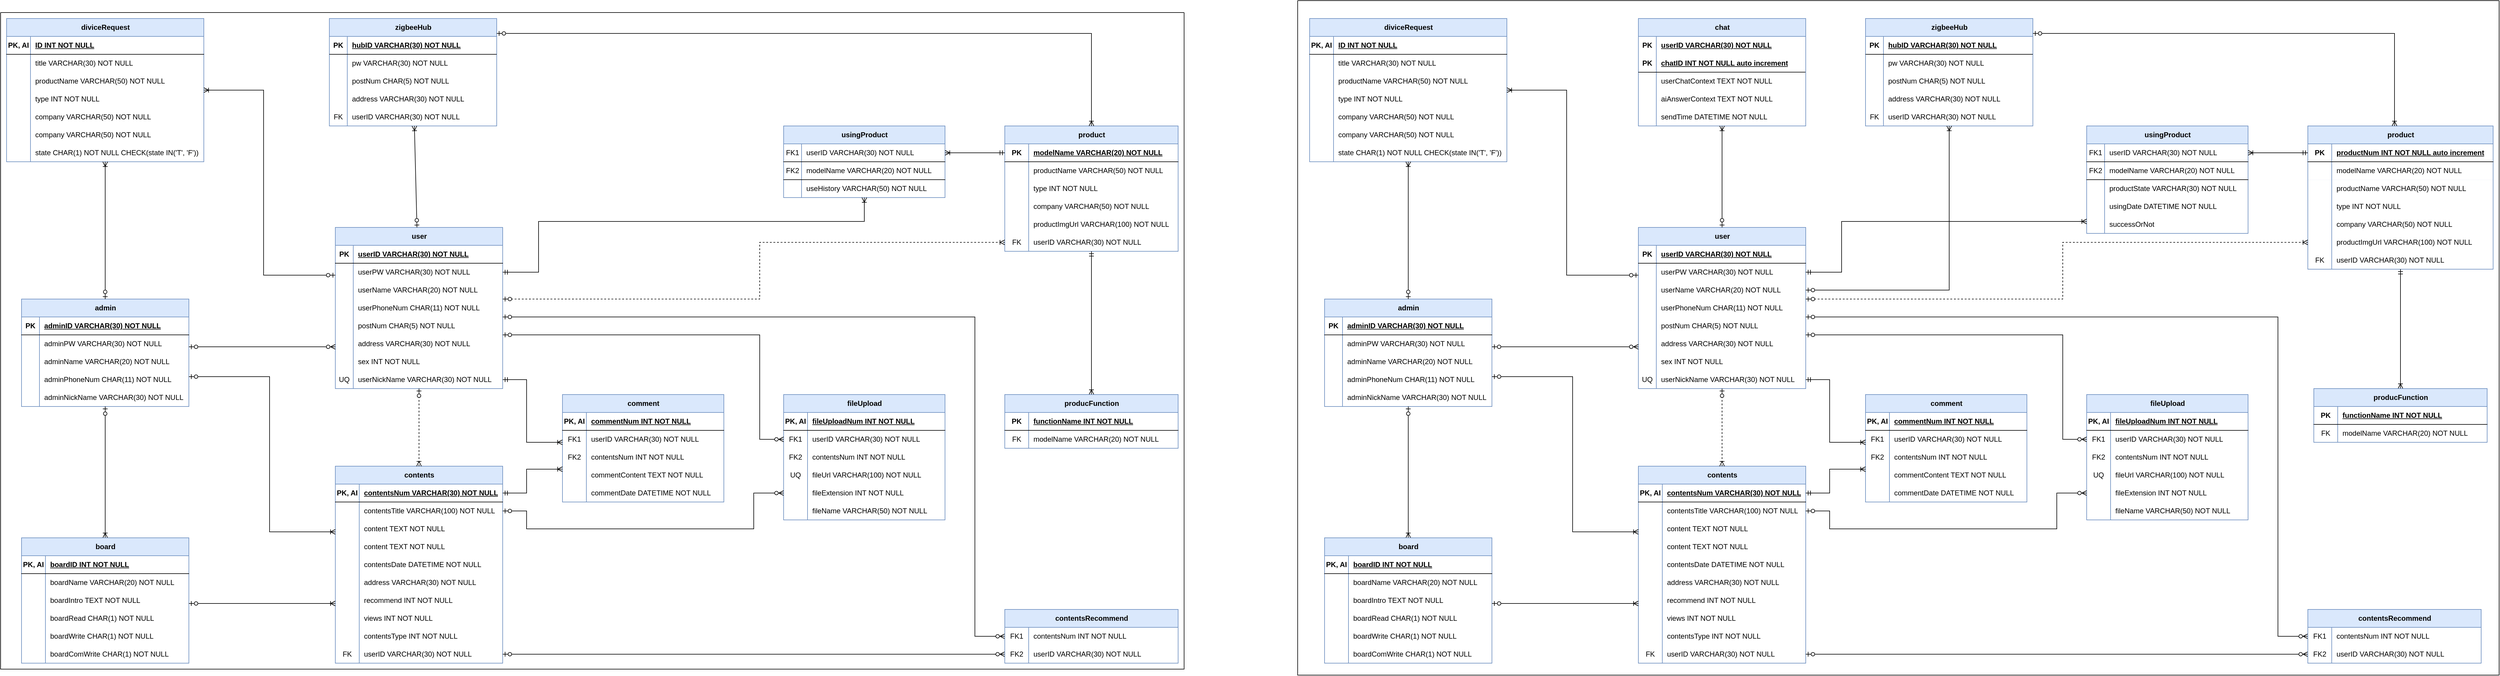 <mxfile version="24.3.1" type="github">
  <diagram id="R2lEEEUBdFMjLlhIrx00" name="Page-1">
    <mxGraphModel dx="2337" dy="2816" grid="1" gridSize="10" guides="1" tooltips="1" connect="1" arrows="1" fold="1" page="1" pageScale="1" pageWidth="850" pageHeight="1100" math="0" shadow="0" extFonts="Permanent Marker^https://fonts.googleapis.com/css?family=Permanent+Marker">
      <root>
        <mxCell id="0" />
        <mxCell id="1" parent="0" />
        <mxCell id="a-9AsET89kbVtJGqgsSo-51" value="zigbeeHub" style="shape=table;startSize=30;container=1;collapsible=1;childLayout=tableLayout;fixedRows=1;rowLines=0;fontStyle=1;align=center;resizeLast=1;html=1;fillColor=#dae8fc;strokeColor=#6c8ebf;" parent="1" vertex="1">
          <mxGeometry x="2000" y="-420" width="280" height="180" as="geometry" />
        </mxCell>
        <mxCell id="a-9AsET89kbVtJGqgsSo-55" value="" style="shape=tableRow;horizontal=0;startSize=0;swimlaneHead=0;swimlaneBody=0;fillColor=none;collapsible=0;dropTarget=0;points=[[0,0.5],[1,0.5]];portConstraint=eastwest;top=0;left=0;right=0;bottom=0;" parent="a-9AsET89kbVtJGqgsSo-51" vertex="1">
          <mxGeometry y="30" width="280" height="30" as="geometry" />
        </mxCell>
        <mxCell id="a-9AsET89kbVtJGqgsSo-56" value="&lt;span style=&quot;font-weight: 700;&quot;&gt;PK&lt;/span&gt;" style="shape=partialRectangle;connectable=0;fillColor=none;top=0;left=0;bottom=0;right=0;editable=1;overflow=hidden;whiteSpace=wrap;html=1;" parent="a-9AsET89kbVtJGqgsSo-55" vertex="1">
          <mxGeometry width="30" height="30" as="geometry">
            <mxRectangle width="30" height="30" as="alternateBounds" />
          </mxGeometry>
        </mxCell>
        <mxCell id="a-9AsET89kbVtJGqgsSo-57" value="&lt;span style=&quot;font-weight: 700; text-wrap: nowrap; text-decoration-line: underline;&quot;&gt;hubID VARCHAR(30) NOT NULL&lt;/span&gt;" style="shape=partialRectangle;connectable=0;fillColor=none;top=0;left=0;bottom=0;right=0;align=left;spacingLeft=6;overflow=hidden;whiteSpace=wrap;html=1;" parent="a-9AsET89kbVtJGqgsSo-55" vertex="1">
          <mxGeometry x="30" width="250" height="30" as="geometry">
            <mxRectangle width="250" height="30" as="alternateBounds" />
          </mxGeometry>
        </mxCell>
        <mxCell id="qzsW94aZF0_DBHoljzXu-113" value="" style="shape=tableRow;horizontal=0;startSize=0;swimlaneHead=0;swimlaneBody=0;fillColor=none;collapsible=0;dropTarget=0;points=[[0,0.5],[1,0.5]];portConstraint=eastwest;top=0;left=0;right=0;bottom=0;" parent="a-9AsET89kbVtJGqgsSo-51" vertex="1">
          <mxGeometry y="60" width="280" height="30" as="geometry" />
        </mxCell>
        <mxCell id="qzsW94aZF0_DBHoljzXu-114" value="" style="shape=partialRectangle;connectable=0;fillColor=none;top=0;left=0;bottom=0;right=0;editable=1;overflow=hidden;whiteSpace=wrap;html=1;" parent="qzsW94aZF0_DBHoljzXu-113" vertex="1">
          <mxGeometry width="30" height="30" as="geometry">
            <mxRectangle width="30" height="30" as="alternateBounds" />
          </mxGeometry>
        </mxCell>
        <mxCell id="qzsW94aZF0_DBHoljzXu-115" value="&lt;span style=&quot;text-wrap: nowrap;&quot;&gt;pw VARCHAR(30) NOT NULL&lt;/span&gt;" style="shape=partialRectangle;connectable=0;fillColor=none;top=0;left=0;bottom=0;right=0;align=left;spacingLeft=6;overflow=hidden;whiteSpace=wrap;html=1;" parent="qzsW94aZF0_DBHoljzXu-113" vertex="1">
          <mxGeometry x="30" width="250" height="30" as="geometry">
            <mxRectangle width="250" height="30" as="alternateBounds" />
          </mxGeometry>
        </mxCell>
        <mxCell id="qzsW94aZF0_DBHoljzXu-99" value="" style="shape=tableRow;horizontal=0;startSize=0;swimlaneHead=0;swimlaneBody=0;fillColor=none;collapsible=0;dropTarget=0;points=[[0,0.5],[1,0.5]];portConstraint=eastwest;top=0;left=0;right=0;bottom=0;" parent="a-9AsET89kbVtJGqgsSo-51" vertex="1">
          <mxGeometry y="90" width="280" height="30" as="geometry" />
        </mxCell>
        <mxCell id="qzsW94aZF0_DBHoljzXu-100" value="" style="shape=partialRectangle;connectable=0;fillColor=none;top=0;left=0;bottom=0;right=0;editable=1;overflow=hidden;whiteSpace=wrap;html=1;" parent="qzsW94aZF0_DBHoljzXu-99" vertex="1">
          <mxGeometry width="30" height="30" as="geometry">
            <mxRectangle width="30" height="30" as="alternateBounds" />
          </mxGeometry>
        </mxCell>
        <mxCell id="qzsW94aZF0_DBHoljzXu-101" value="&lt;span style=&quot;text-wrap: nowrap;&quot;&gt;postNum CHAR(5) NOT NULL&lt;/span&gt;" style="shape=partialRectangle;connectable=0;fillColor=none;top=0;left=0;bottom=0;right=0;align=left;spacingLeft=6;overflow=hidden;whiteSpace=wrap;html=1;" parent="qzsW94aZF0_DBHoljzXu-99" vertex="1">
          <mxGeometry x="30" width="250" height="30" as="geometry">
            <mxRectangle width="250" height="30" as="alternateBounds" />
          </mxGeometry>
        </mxCell>
        <mxCell id="qzsW94aZF0_DBHoljzXu-102" value="" style="shape=tableRow;horizontal=0;startSize=0;swimlaneHead=0;swimlaneBody=0;fillColor=none;collapsible=0;dropTarget=0;points=[[0,0.5],[1,0.5]];portConstraint=eastwest;top=0;left=0;right=0;bottom=0;" parent="a-9AsET89kbVtJGqgsSo-51" vertex="1">
          <mxGeometry y="120" width="280" height="30" as="geometry" />
        </mxCell>
        <mxCell id="qzsW94aZF0_DBHoljzXu-103" value="" style="shape=partialRectangle;connectable=0;fillColor=none;top=0;left=0;bottom=0;right=0;editable=1;overflow=hidden;whiteSpace=wrap;html=1;" parent="qzsW94aZF0_DBHoljzXu-102" vertex="1">
          <mxGeometry width="30" height="30" as="geometry">
            <mxRectangle width="30" height="30" as="alternateBounds" />
          </mxGeometry>
        </mxCell>
        <mxCell id="qzsW94aZF0_DBHoljzXu-104" value="&lt;span style=&quot;text-wrap: nowrap;&quot;&gt;address VARCHAR(30) NOT NULL&lt;/span&gt;" style="shape=partialRectangle;connectable=0;fillColor=none;top=0;left=0;bottom=0;right=0;align=left;spacingLeft=6;overflow=hidden;whiteSpace=wrap;html=1;" parent="qzsW94aZF0_DBHoljzXu-102" vertex="1">
          <mxGeometry x="30" width="250" height="30" as="geometry">
            <mxRectangle width="250" height="30" as="alternateBounds" />
          </mxGeometry>
        </mxCell>
        <mxCell id="qzsW94aZF0_DBHoljzXu-124" value="" style="shape=tableRow;horizontal=0;startSize=0;swimlaneHead=0;swimlaneBody=0;fillColor=none;collapsible=0;dropTarget=0;points=[[0,0.5],[1,0.5]];portConstraint=eastwest;top=0;left=0;right=0;bottom=0;" parent="a-9AsET89kbVtJGqgsSo-51" vertex="1">
          <mxGeometry y="150" width="280" height="30" as="geometry" />
        </mxCell>
        <mxCell id="qzsW94aZF0_DBHoljzXu-125" value="FK" style="shape=partialRectangle;connectable=0;fillColor=none;top=0;left=0;bottom=0;right=0;editable=1;overflow=hidden;whiteSpace=wrap;html=1;" parent="qzsW94aZF0_DBHoljzXu-124" vertex="1">
          <mxGeometry width="30" height="30" as="geometry">
            <mxRectangle width="30" height="30" as="alternateBounds" />
          </mxGeometry>
        </mxCell>
        <mxCell id="qzsW94aZF0_DBHoljzXu-126" value="&lt;span style=&quot;text-wrap: nowrap;&quot;&gt;userID VARCHAR(30) NOT NULL&lt;/span&gt;" style="shape=partialRectangle;connectable=0;fillColor=none;top=0;left=0;bottom=0;right=0;align=left;spacingLeft=6;overflow=hidden;whiteSpace=wrap;html=1;" parent="qzsW94aZF0_DBHoljzXu-124" vertex="1">
          <mxGeometry x="30" width="250" height="30" as="geometry">
            <mxRectangle width="250" height="30" as="alternateBounds" />
          </mxGeometry>
        </mxCell>
        <mxCell id="qzsW94aZF0_DBHoljzXu-130" value="" style="endArrow=none;html=1;rounded=0;exitX=0;exitY=0;exitDx=0;exitDy=0;exitPerimeter=0;entryX=0.996;entryY=0;entryDx=0;entryDy=0;entryPerimeter=0;" parent="a-9AsET89kbVtJGqgsSo-51" source="qzsW94aZF0_DBHoljzXu-113" edge="1">
          <mxGeometry width="50" height="50" relative="1" as="geometry">
            <mxPoint x="2.12" y="60" as="sourcePoint" />
            <mxPoint x="279.88" y="60" as="targetPoint" />
          </mxGeometry>
        </mxCell>
        <mxCell id="a-9AsET89kbVtJGqgsSo-58" value="user" style="shape=table;startSize=30;container=1;collapsible=1;childLayout=tableLayout;fixedRows=1;rowLines=0;fontStyle=1;align=center;resizeLast=1;html=1;fillColor=#dae8fc;strokeColor=#6c8ebf;" parent="1" vertex="1">
          <mxGeometry x="2010" y="-70" width="280" height="270" as="geometry" />
        </mxCell>
        <mxCell id="a-9AsET89kbVtJGqgsSo-59" value="" style="shape=tableRow;horizontal=0;startSize=0;swimlaneHead=0;swimlaneBody=0;fillColor=none;collapsible=0;dropTarget=0;points=[[0,0.5],[1,0.5]];portConstraint=eastwest;top=0;left=0;right=0;bottom=1;" parent="a-9AsET89kbVtJGqgsSo-58" vertex="1">
          <mxGeometry y="30" width="280" height="30" as="geometry" />
        </mxCell>
        <mxCell id="a-9AsET89kbVtJGqgsSo-60" value="PK" style="shape=partialRectangle;connectable=0;fillColor=none;top=0;left=0;bottom=0;right=0;fontStyle=1;overflow=hidden;whiteSpace=wrap;html=1;" parent="a-9AsET89kbVtJGqgsSo-59" vertex="1">
          <mxGeometry width="30" height="30" as="geometry">
            <mxRectangle width="30" height="30" as="alternateBounds" />
          </mxGeometry>
        </mxCell>
        <mxCell id="a-9AsET89kbVtJGqgsSo-61" value="&lt;span style=&quot;text-wrap: nowrap;&quot;&gt;userID VARCHAR(30) NOT NULL&lt;/span&gt;" style="shape=partialRectangle;connectable=0;fillColor=none;top=0;left=0;bottom=0;right=0;align=left;spacingLeft=6;fontStyle=5;overflow=hidden;whiteSpace=wrap;html=1;" parent="a-9AsET89kbVtJGqgsSo-59" vertex="1">
          <mxGeometry x="30" width="250" height="30" as="geometry">
            <mxRectangle width="250" height="30" as="alternateBounds" />
          </mxGeometry>
        </mxCell>
        <mxCell id="a-9AsET89kbVtJGqgsSo-62" value="" style="shape=tableRow;horizontal=0;startSize=0;swimlaneHead=0;swimlaneBody=0;fillColor=none;collapsible=0;dropTarget=0;points=[[0,0.5],[1,0.5]];portConstraint=eastwest;top=0;left=0;right=0;bottom=0;" parent="a-9AsET89kbVtJGqgsSo-58" vertex="1">
          <mxGeometry y="60" width="280" height="30" as="geometry" />
        </mxCell>
        <mxCell id="a-9AsET89kbVtJGqgsSo-63" value="" style="shape=partialRectangle;connectable=0;fillColor=none;top=0;left=0;bottom=0;right=0;editable=1;overflow=hidden;whiteSpace=wrap;html=1;" parent="a-9AsET89kbVtJGqgsSo-62" vertex="1">
          <mxGeometry width="30" height="30" as="geometry">
            <mxRectangle width="30" height="30" as="alternateBounds" />
          </mxGeometry>
        </mxCell>
        <mxCell id="a-9AsET89kbVtJGqgsSo-64" value="&lt;span style=&quot;text-wrap: nowrap;&quot;&gt;userPW VARCHAR(30) NOT NULL&lt;/span&gt;" style="shape=partialRectangle;connectable=0;fillColor=none;top=0;left=0;bottom=0;right=0;align=left;spacingLeft=6;overflow=hidden;whiteSpace=wrap;html=1;" parent="a-9AsET89kbVtJGqgsSo-62" vertex="1">
          <mxGeometry x="30" width="250" height="30" as="geometry">
            <mxRectangle width="250" height="30" as="alternateBounds" />
          </mxGeometry>
        </mxCell>
        <mxCell id="a-9AsET89kbVtJGqgsSo-65" value="" style="shape=tableRow;horizontal=0;startSize=0;swimlaneHead=0;swimlaneBody=0;fillColor=none;collapsible=0;dropTarget=0;points=[[0,0.5],[1,0.5]];portConstraint=eastwest;top=0;left=0;right=0;bottom=0;" parent="a-9AsET89kbVtJGqgsSo-58" vertex="1">
          <mxGeometry y="90" width="280" height="30" as="geometry" />
        </mxCell>
        <mxCell id="a-9AsET89kbVtJGqgsSo-66" value="" style="shape=partialRectangle;connectable=0;fillColor=none;top=0;left=0;bottom=0;right=0;editable=1;overflow=hidden;whiteSpace=wrap;html=1;" parent="a-9AsET89kbVtJGqgsSo-65" vertex="1">
          <mxGeometry width="30" height="30" as="geometry">
            <mxRectangle width="30" height="30" as="alternateBounds" />
          </mxGeometry>
        </mxCell>
        <mxCell id="a-9AsET89kbVtJGqgsSo-67" value="&lt;span style=&quot;text-wrap: nowrap;&quot;&gt;userName VARCHAR(20) NOT NULL&lt;/span&gt;" style="shape=partialRectangle;connectable=0;fillColor=none;top=0;left=0;bottom=0;right=0;align=left;spacingLeft=6;overflow=hidden;whiteSpace=wrap;html=1;" parent="a-9AsET89kbVtJGqgsSo-65" vertex="1">
          <mxGeometry x="30" width="250" height="30" as="geometry">
            <mxRectangle width="250" height="30" as="alternateBounds" />
          </mxGeometry>
        </mxCell>
        <mxCell id="a-9AsET89kbVtJGqgsSo-74" value="" style="shape=tableRow;horizontal=0;startSize=0;swimlaneHead=0;swimlaneBody=0;fillColor=none;collapsible=0;dropTarget=0;points=[[0,0.5],[1,0.5]];portConstraint=eastwest;top=0;left=0;right=0;bottom=0;" parent="a-9AsET89kbVtJGqgsSo-58" vertex="1">
          <mxGeometry y="120" width="280" height="30" as="geometry" />
        </mxCell>
        <mxCell id="a-9AsET89kbVtJGqgsSo-75" value="" style="shape=partialRectangle;connectable=0;fillColor=none;top=0;left=0;bottom=0;right=0;editable=1;overflow=hidden;whiteSpace=wrap;html=1;" parent="a-9AsET89kbVtJGqgsSo-74" vertex="1">
          <mxGeometry width="30" height="30" as="geometry">
            <mxRectangle width="30" height="30" as="alternateBounds" />
          </mxGeometry>
        </mxCell>
        <mxCell id="a-9AsET89kbVtJGqgsSo-76" value="&lt;span style=&quot;text-wrap: nowrap;&quot;&gt;userPhoneNum CHAR(11) NOT NULL&lt;/span&gt;" style="shape=partialRectangle;connectable=0;fillColor=none;top=0;left=0;bottom=0;right=0;align=left;spacingLeft=6;overflow=hidden;whiteSpace=wrap;html=1;" parent="a-9AsET89kbVtJGqgsSo-74" vertex="1">
          <mxGeometry x="30" width="250" height="30" as="geometry">
            <mxRectangle width="250" height="30" as="alternateBounds" />
          </mxGeometry>
        </mxCell>
        <mxCell id="qzsW94aZF0_DBHoljzXu-118" value="" style="shape=tableRow;horizontal=0;startSize=0;swimlaneHead=0;swimlaneBody=0;fillColor=none;collapsible=0;dropTarget=0;points=[[0,0.5],[1,0.5]];portConstraint=eastwest;top=0;left=0;right=0;bottom=0;" parent="a-9AsET89kbVtJGqgsSo-58" vertex="1">
          <mxGeometry y="150" width="280" height="30" as="geometry" />
        </mxCell>
        <mxCell id="qzsW94aZF0_DBHoljzXu-119" value="" style="shape=partialRectangle;connectable=0;fillColor=none;top=0;left=0;bottom=0;right=0;editable=1;overflow=hidden;whiteSpace=wrap;html=1;" parent="qzsW94aZF0_DBHoljzXu-118" vertex="1">
          <mxGeometry width="30" height="30" as="geometry">
            <mxRectangle width="30" height="30" as="alternateBounds" />
          </mxGeometry>
        </mxCell>
        <mxCell id="qzsW94aZF0_DBHoljzXu-120" value="&lt;span style=&quot;text-wrap: nowrap;&quot;&gt;postNum CHAR(5) NOT NULL&lt;/span&gt;" style="shape=partialRectangle;connectable=0;fillColor=none;top=0;left=0;bottom=0;right=0;align=left;spacingLeft=6;overflow=hidden;whiteSpace=wrap;html=1;" parent="qzsW94aZF0_DBHoljzXu-118" vertex="1">
          <mxGeometry x="30" width="250" height="30" as="geometry">
            <mxRectangle width="250" height="30" as="alternateBounds" />
          </mxGeometry>
        </mxCell>
        <mxCell id="qzsW94aZF0_DBHoljzXu-121" value="" style="shape=tableRow;horizontal=0;startSize=0;swimlaneHead=0;swimlaneBody=0;fillColor=none;collapsible=0;dropTarget=0;points=[[0,0.5],[1,0.5]];portConstraint=eastwest;top=0;left=0;right=0;bottom=0;" parent="a-9AsET89kbVtJGqgsSo-58" vertex="1">
          <mxGeometry y="180" width="280" height="30" as="geometry" />
        </mxCell>
        <mxCell id="qzsW94aZF0_DBHoljzXu-122" value="" style="shape=partialRectangle;connectable=0;fillColor=none;top=0;left=0;bottom=0;right=0;editable=1;overflow=hidden;whiteSpace=wrap;html=1;" parent="qzsW94aZF0_DBHoljzXu-121" vertex="1">
          <mxGeometry width="30" height="30" as="geometry">
            <mxRectangle width="30" height="30" as="alternateBounds" />
          </mxGeometry>
        </mxCell>
        <mxCell id="qzsW94aZF0_DBHoljzXu-123" value="&lt;span style=&quot;text-wrap: nowrap;&quot;&gt;address VARCHAR(30) NOT NULL&lt;/span&gt;" style="shape=partialRectangle;connectable=0;fillColor=none;top=0;left=0;bottom=0;right=0;align=left;spacingLeft=6;overflow=hidden;whiteSpace=wrap;html=1;" parent="qzsW94aZF0_DBHoljzXu-121" vertex="1">
          <mxGeometry x="30" width="250" height="30" as="geometry">
            <mxRectangle width="250" height="30" as="alternateBounds" />
          </mxGeometry>
        </mxCell>
        <mxCell id="a-9AsET89kbVtJGqgsSo-77" value="" style="shape=tableRow;horizontal=0;startSize=0;swimlaneHead=0;swimlaneBody=0;fillColor=none;collapsible=0;dropTarget=0;points=[[0,0.5],[1,0.5]];portConstraint=eastwest;top=0;left=0;right=0;bottom=0;" parent="a-9AsET89kbVtJGqgsSo-58" vertex="1">
          <mxGeometry y="210" width="280" height="30" as="geometry" />
        </mxCell>
        <mxCell id="a-9AsET89kbVtJGqgsSo-78" value="" style="shape=partialRectangle;connectable=0;fillColor=none;top=0;left=0;bottom=0;right=0;editable=1;overflow=hidden;whiteSpace=wrap;html=1;" parent="a-9AsET89kbVtJGqgsSo-77" vertex="1">
          <mxGeometry width="30" height="30" as="geometry">
            <mxRectangle width="30" height="30" as="alternateBounds" />
          </mxGeometry>
        </mxCell>
        <mxCell id="a-9AsET89kbVtJGqgsSo-79" value="&lt;span style=&quot;text-wrap: nowrap;&quot;&gt;sex INT NOT NULL&lt;/span&gt;" style="shape=partialRectangle;connectable=0;fillColor=none;top=0;left=0;bottom=0;right=0;align=left;spacingLeft=6;overflow=hidden;whiteSpace=wrap;html=1;" parent="a-9AsET89kbVtJGqgsSo-77" vertex="1">
          <mxGeometry x="30" width="250" height="30" as="geometry">
            <mxRectangle width="250" height="30" as="alternateBounds" />
          </mxGeometry>
        </mxCell>
        <mxCell id="a-9AsET89kbVtJGqgsSo-80" value="" style="shape=tableRow;horizontal=0;startSize=0;swimlaneHead=0;swimlaneBody=0;fillColor=none;collapsible=0;dropTarget=0;points=[[0,0.5],[1,0.5]];portConstraint=eastwest;top=0;left=0;right=0;bottom=0;" parent="a-9AsET89kbVtJGqgsSo-58" vertex="1">
          <mxGeometry y="240" width="280" height="30" as="geometry" />
        </mxCell>
        <mxCell id="a-9AsET89kbVtJGqgsSo-81" value="UQ" style="shape=partialRectangle;connectable=0;fillColor=none;top=0;left=0;bottom=0;right=0;editable=1;overflow=hidden;whiteSpace=wrap;html=1;" parent="a-9AsET89kbVtJGqgsSo-80" vertex="1">
          <mxGeometry width="30" height="30" as="geometry">
            <mxRectangle width="30" height="30" as="alternateBounds" />
          </mxGeometry>
        </mxCell>
        <mxCell id="a-9AsET89kbVtJGqgsSo-82" value="&lt;span style=&quot;text-wrap: nowrap;&quot;&gt;userNickName VARCHAR(30) NOT NULL&lt;/span&gt;" style="shape=partialRectangle;connectable=0;fillColor=none;top=0;left=0;bottom=0;right=0;align=left;spacingLeft=6;overflow=hidden;whiteSpace=wrap;html=1;" parent="a-9AsET89kbVtJGqgsSo-80" vertex="1">
          <mxGeometry x="30" width="250" height="30" as="geometry">
            <mxRectangle width="250" height="30" as="alternateBounds" />
          </mxGeometry>
        </mxCell>
        <mxCell id="a-9AsET89kbVtJGqgsSo-83" value="contents" style="shape=table;startSize=30;container=1;collapsible=1;childLayout=tableLayout;fixedRows=1;rowLines=0;fontStyle=1;align=center;resizeLast=1;html=1;fillColor=#dae8fc;strokeColor=#6c8ebf;" parent="1" vertex="1">
          <mxGeometry x="2010" y="330" width="280" height="330" as="geometry" />
        </mxCell>
        <mxCell id="a-9AsET89kbVtJGqgsSo-84" value="" style="shape=tableRow;horizontal=0;startSize=0;swimlaneHead=0;swimlaneBody=0;fillColor=none;collapsible=0;dropTarget=0;points=[[0,0.5],[1,0.5]];portConstraint=eastwest;top=0;left=0;right=0;bottom=1;" parent="a-9AsET89kbVtJGqgsSo-83" vertex="1">
          <mxGeometry y="30" width="280" height="30" as="geometry" />
        </mxCell>
        <mxCell id="a-9AsET89kbVtJGqgsSo-85" value="PK, AI" style="shape=partialRectangle;connectable=0;fillColor=none;top=0;left=0;bottom=0;right=0;fontStyle=1;overflow=hidden;whiteSpace=wrap;html=1;" parent="a-9AsET89kbVtJGqgsSo-84" vertex="1">
          <mxGeometry width="40" height="30" as="geometry">
            <mxRectangle width="40" height="30" as="alternateBounds" />
          </mxGeometry>
        </mxCell>
        <mxCell id="a-9AsET89kbVtJGqgsSo-86" value="&lt;span style=&quot;text-wrap: nowrap;&quot;&gt;contentsNum VARCHAR(30) NOT NULL&lt;/span&gt;" style="shape=partialRectangle;connectable=0;fillColor=none;top=0;left=0;bottom=0;right=0;align=left;spacingLeft=6;fontStyle=5;overflow=hidden;whiteSpace=wrap;html=1;" parent="a-9AsET89kbVtJGqgsSo-84" vertex="1">
          <mxGeometry x="40" width="240" height="30" as="geometry">
            <mxRectangle width="240" height="30" as="alternateBounds" />
          </mxGeometry>
        </mxCell>
        <mxCell id="a-9AsET89kbVtJGqgsSo-87" value="" style="shape=tableRow;horizontal=0;startSize=0;swimlaneHead=0;swimlaneBody=0;fillColor=none;collapsible=0;dropTarget=0;points=[[0,0.5],[1,0.5]];portConstraint=eastwest;top=0;left=0;right=0;bottom=0;" parent="a-9AsET89kbVtJGqgsSo-83" vertex="1">
          <mxGeometry y="60" width="280" height="30" as="geometry" />
        </mxCell>
        <mxCell id="a-9AsET89kbVtJGqgsSo-88" value="" style="shape=partialRectangle;connectable=0;fillColor=none;top=0;left=0;bottom=0;right=0;editable=1;overflow=hidden;whiteSpace=wrap;html=1;" parent="a-9AsET89kbVtJGqgsSo-87" vertex="1">
          <mxGeometry width="40" height="30" as="geometry">
            <mxRectangle width="40" height="30" as="alternateBounds" />
          </mxGeometry>
        </mxCell>
        <mxCell id="a-9AsET89kbVtJGqgsSo-89" value="&lt;span style=&quot;text-wrap: nowrap;&quot;&gt;contentsTitle VARCHAR(100) NOT NULL&lt;/span&gt;" style="shape=partialRectangle;connectable=0;fillColor=none;top=0;left=0;bottom=0;right=0;align=left;spacingLeft=6;overflow=hidden;whiteSpace=wrap;html=1;" parent="a-9AsET89kbVtJGqgsSo-87" vertex="1">
          <mxGeometry x="40" width="240" height="30" as="geometry">
            <mxRectangle width="240" height="30" as="alternateBounds" />
          </mxGeometry>
        </mxCell>
        <mxCell id="qzsW94aZF0_DBHoljzXu-90" value="" style="shape=tableRow;horizontal=0;startSize=0;swimlaneHead=0;swimlaneBody=0;fillColor=none;collapsible=0;dropTarget=0;points=[[0,0.5],[1,0.5]];portConstraint=eastwest;top=0;left=0;right=0;bottom=0;" parent="a-9AsET89kbVtJGqgsSo-83" vertex="1">
          <mxGeometry y="90" width="280" height="30" as="geometry" />
        </mxCell>
        <mxCell id="qzsW94aZF0_DBHoljzXu-91" value="" style="shape=partialRectangle;connectable=0;fillColor=none;top=0;left=0;bottom=0;right=0;editable=1;overflow=hidden;whiteSpace=wrap;html=1;" parent="qzsW94aZF0_DBHoljzXu-90" vertex="1">
          <mxGeometry width="40" height="30" as="geometry">
            <mxRectangle width="40" height="30" as="alternateBounds" />
          </mxGeometry>
        </mxCell>
        <mxCell id="qzsW94aZF0_DBHoljzXu-92" value="&lt;span style=&quot;text-wrap: nowrap;&quot;&gt;content TEXT NOT NULL&lt;/span&gt;" style="shape=partialRectangle;connectable=0;fillColor=none;top=0;left=0;bottom=0;right=0;align=left;spacingLeft=6;overflow=hidden;whiteSpace=wrap;html=1;" parent="qzsW94aZF0_DBHoljzXu-90" vertex="1">
          <mxGeometry x="40" width="240" height="30" as="geometry">
            <mxRectangle width="240" height="30" as="alternateBounds" />
          </mxGeometry>
        </mxCell>
        <mxCell id="a-9AsET89kbVtJGqgsSo-90" value="" style="shape=tableRow;horizontal=0;startSize=0;swimlaneHead=0;swimlaneBody=0;fillColor=none;collapsible=0;dropTarget=0;points=[[0,0.5],[1,0.5]];portConstraint=eastwest;top=0;left=0;right=0;bottom=0;" parent="a-9AsET89kbVtJGqgsSo-83" vertex="1">
          <mxGeometry y="120" width="280" height="30" as="geometry" />
        </mxCell>
        <mxCell id="a-9AsET89kbVtJGqgsSo-91" value="" style="shape=partialRectangle;connectable=0;fillColor=none;top=0;left=0;bottom=0;right=0;editable=1;overflow=hidden;whiteSpace=wrap;html=1;" parent="a-9AsET89kbVtJGqgsSo-90" vertex="1">
          <mxGeometry width="40" height="30" as="geometry">
            <mxRectangle width="40" height="30" as="alternateBounds" />
          </mxGeometry>
        </mxCell>
        <mxCell id="a-9AsET89kbVtJGqgsSo-92" value="&lt;span style=&quot;text-wrap: nowrap;&quot;&gt;content TEXT NOT NULL&lt;/span&gt;" style="shape=partialRectangle;connectable=0;fillColor=none;top=0;left=0;bottom=0;right=0;align=left;spacingLeft=6;overflow=hidden;whiteSpace=wrap;html=1;" parent="a-9AsET89kbVtJGqgsSo-90" vertex="1">
          <mxGeometry x="40" width="240" height="30" as="geometry">
            <mxRectangle width="240" height="30" as="alternateBounds" />
          </mxGeometry>
        </mxCell>
        <mxCell id="a-9AsET89kbVtJGqgsSo-93" value="" style="shape=tableRow;horizontal=0;startSize=0;swimlaneHead=0;swimlaneBody=0;fillColor=none;collapsible=0;dropTarget=0;points=[[0,0.5],[1,0.5]];portConstraint=eastwest;top=0;left=0;right=0;bottom=0;" parent="a-9AsET89kbVtJGqgsSo-83" vertex="1">
          <mxGeometry y="150" width="280" height="30" as="geometry" />
        </mxCell>
        <mxCell id="a-9AsET89kbVtJGqgsSo-94" value="" style="shape=partialRectangle;connectable=0;fillColor=none;top=0;left=0;bottom=0;right=0;editable=1;overflow=hidden;whiteSpace=wrap;html=1;" parent="a-9AsET89kbVtJGqgsSo-93" vertex="1">
          <mxGeometry width="40" height="30" as="geometry">
            <mxRectangle width="40" height="30" as="alternateBounds" />
          </mxGeometry>
        </mxCell>
        <mxCell id="a-9AsET89kbVtJGqgsSo-95" value="&lt;span style=&quot;text-wrap: nowrap;&quot;&gt;contentsDate DATETIME NOT NULL&lt;/span&gt;" style="shape=partialRectangle;connectable=0;fillColor=none;top=0;left=0;bottom=0;right=0;align=left;spacingLeft=6;overflow=hidden;whiteSpace=wrap;html=1;" parent="a-9AsET89kbVtJGqgsSo-93" vertex="1">
          <mxGeometry x="40" width="240" height="30" as="geometry">
            <mxRectangle width="240" height="30" as="alternateBounds" />
          </mxGeometry>
        </mxCell>
        <mxCell id="a-9AsET89kbVtJGqgsSo-96" value="" style="shape=tableRow;horizontal=0;startSize=0;swimlaneHead=0;swimlaneBody=0;fillColor=none;collapsible=0;dropTarget=0;points=[[0,0.5],[1,0.5]];portConstraint=eastwest;top=0;left=0;right=0;bottom=0;" parent="a-9AsET89kbVtJGqgsSo-83" vertex="1">
          <mxGeometry y="180" width="280" height="30" as="geometry" />
        </mxCell>
        <mxCell id="a-9AsET89kbVtJGqgsSo-97" value="" style="shape=partialRectangle;connectable=0;fillColor=none;top=0;left=0;bottom=0;right=0;editable=1;overflow=hidden;whiteSpace=wrap;html=1;" parent="a-9AsET89kbVtJGqgsSo-96" vertex="1">
          <mxGeometry width="40" height="30" as="geometry">
            <mxRectangle width="40" height="30" as="alternateBounds" />
          </mxGeometry>
        </mxCell>
        <mxCell id="a-9AsET89kbVtJGqgsSo-98" value="&lt;span style=&quot;text-wrap: nowrap;&quot;&gt;address VARCHAR(30) NOT NULL&lt;/span&gt;" style="shape=partialRectangle;connectable=0;fillColor=none;top=0;left=0;bottom=0;right=0;align=left;spacingLeft=6;overflow=hidden;whiteSpace=wrap;html=1;" parent="a-9AsET89kbVtJGqgsSo-96" vertex="1">
          <mxGeometry x="40" width="240" height="30" as="geometry">
            <mxRectangle width="240" height="30" as="alternateBounds" />
          </mxGeometry>
        </mxCell>
        <mxCell id="a-9AsET89kbVtJGqgsSo-99" value="" style="shape=tableRow;horizontal=0;startSize=0;swimlaneHead=0;swimlaneBody=0;fillColor=none;collapsible=0;dropTarget=0;points=[[0,0.5],[1,0.5]];portConstraint=eastwest;top=0;left=0;right=0;bottom=0;" parent="a-9AsET89kbVtJGqgsSo-83" vertex="1">
          <mxGeometry y="210" width="280" height="30" as="geometry" />
        </mxCell>
        <mxCell id="a-9AsET89kbVtJGqgsSo-100" value="" style="shape=partialRectangle;connectable=0;fillColor=none;top=0;left=0;bottom=0;right=0;editable=1;overflow=hidden;whiteSpace=wrap;html=1;" parent="a-9AsET89kbVtJGqgsSo-99" vertex="1">
          <mxGeometry width="40" height="30" as="geometry">
            <mxRectangle width="40" height="30" as="alternateBounds" />
          </mxGeometry>
        </mxCell>
        <mxCell id="a-9AsET89kbVtJGqgsSo-101" value="&lt;span style=&quot;text-wrap: nowrap;&quot;&gt;recommend INT NOT NULL&lt;/span&gt;" style="shape=partialRectangle;connectable=0;fillColor=none;top=0;left=0;bottom=0;right=0;align=left;spacingLeft=6;overflow=hidden;whiteSpace=wrap;html=1;" parent="a-9AsET89kbVtJGqgsSo-99" vertex="1">
          <mxGeometry x="40" width="240" height="30" as="geometry">
            <mxRectangle width="240" height="30" as="alternateBounds" />
          </mxGeometry>
        </mxCell>
        <mxCell id="a-9AsET89kbVtJGqgsSo-102" value="" style="shape=tableRow;horizontal=0;startSize=0;swimlaneHead=0;swimlaneBody=0;fillColor=none;collapsible=0;dropTarget=0;points=[[0,0.5],[1,0.5]];portConstraint=eastwest;top=0;left=0;right=0;bottom=0;" parent="a-9AsET89kbVtJGqgsSo-83" vertex="1">
          <mxGeometry y="240" width="280" height="30" as="geometry" />
        </mxCell>
        <mxCell id="a-9AsET89kbVtJGqgsSo-103" value="" style="shape=partialRectangle;connectable=0;fillColor=none;top=0;left=0;bottom=0;right=0;editable=1;overflow=hidden;whiteSpace=wrap;html=1;" parent="a-9AsET89kbVtJGqgsSo-102" vertex="1">
          <mxGeometry width="40" height="30" as="geometry">
            <mxRectangle width="40" height="30" as="alternateBounds" />
          </mxGeometry>
        </mxCell>
        <mxCell id="a-9AsET89kbVtJGqgsSo-104" value="&lt;span style=&quot;text-wrap: nowrap;&quot;&gt;views INT NOT NULL&lt;/span&gt;" style="shape=partialRectangle;connectable=0;fillColor=none;top=0;left=0;bottom=0;right=0;align=left;spacingLeft=6;overflow=hidden;whiteSpace=wrap;html=1;" parent="a-9AsET89kbVtJGqgsSo-102" vertex="1">
          <mxGeometry x="40" width="240" height="30" as="geometry">
            <mxRectangle width="240" height="30" as="alternateBounds" />
          </mxGeometry>
        </mxCell>
        <mxCell id="a-9AsET89kbVtJGqgsSo-105" value="" style="shape=tableRow;horizontal=0;startSize=0;swimlaneHead=0;swimlaneBody=0;fillColor=none;collapsible=0;dropTarget=0;points=[[0,0.5],[1,0.5]];portConstraint=eastwest;top=0;left=0;right=0;bottom=0;" parent="a-9AsET89kbVtJGqgsSo-83" vertex="1">
          <mxGeometry y="270" width="280" height="30" as="geometry" />
        </mxCell>
        <mxCell id="a-9AsET89kbVtJGqgsSo-106" value="" style="shape=partialRectangle;connectable=0;fillColor=none;top=0;left=0;bottom=0;right=0;editable=1;overflow=hidden;whiteSpace=wrap;html=1;" parent="a-9AsET89kbVtJGqgsSo-105" vertex="1">
          <mxGeometry width="40" height="30" as="geometry">
            <mxRectangle width="40" height="30" as="alternateBounds" />
          </mxGeometry>
        </mxCell>
        <mxCell id="a-9AsET89kbVtJGqgsSo-107" value="&lt;span style=&quot;text-wrap: nowrap;&quot;&gt;contentsType INT&lt;/span&gt;&lt;span style=&quot;text-wrap: nowrap;&quot;&gt;&amp;nbsp;NOT NULL&lt;/span&gt;" style="shape=partialRectangle;connectable=0;fillColor=none;top=0;left=0;bottom=0;right=0;align=left;spacingLeft=6;overflow=hidden;whiteSpace=wrap;html=1;" parent="a-9AsET89kbVtJGqgsSo-105" vertex="1">
          <mxGeometry x="40" width="240" height="30" as="geometry">
            <mxRectangle width="240" height="30" as="alternateBounds" />
          </mxGeometry>
        </mxCell>
        <mxCell id="a-9AsET89kbVtJGqgsSo-108" value="" style="shape=tableRow;horizontal=0;startSize=0;swimlaneHead=0;swimlaneBody=0;fillColor=none;collapsible=0;dropTarget=0;points=[[0,0.5],[1,0.5]];portConstraint=eastwest;top=0;left=0;right=0;bottom=0;" parent="a-9AsET89kbVtJGqgsSo-83" vertex="1">
          <mxGeometry y="300" width="280" height="30" as="geometry" />
        </mxCell>
        <mxCell id="a-9AsET89kbVtJGqgsSo-109" value="FK" style="shape=partialRectangle;connectable=0;fillColor=none;top=0;left=0;bottom=0;right=0;editable=1;overflow=hidden;whiteSpace=wrap;html=1;" parent="a-9AsET89kbVtJGqgsSo-108" vertex="1">
          <mxGeometry width="40" height="30" as="geometry">
            <mxRectangle width="40" height="30" as="alternateBounds" />
          </mxGeometry>
        </mxCell>
        <mxCell id="a-9AsET89kbVtJGqgsSo-110" value="&lt;span style=&quot;text-wrap: nowrap;&quot;&gt;userID VARCHAR(30) NOT NULL&lt;/span&gt;" style="shape=partialRectangle;connectable=0;fillColor=none;top=0;left=0;bottom=0;right=0;align=left;spacingLeft=6;overflow=hidden;whiteSpace=wrap;html=1;" parent="a-9AsET89kbVtJGqgsSo-108" vertex="1">
          <mxGeometry x="40" width="240" height="30" as="geometry">
            <mxRectangle width="240" height="30" as="alternateBounds" />
          </mxGeometry>
        </mxCell>
        <mxCell id="a-9AsET89kbVtJGqgsSo-111" value="usingProduct" style="shape=table;startSize=30;container=1;collapsible=1;childLayout=tableLayout;fixedRows=1;rowLines=0;fontStyle=1;align=center;resizeLast=1;html=1;fillColor=#dae8fc;strokeColor=#6c8ebf;" parent="1" vertex="1">
          <mxGeometry x="2760" y="-240" width="270" height="120" as="geometry" />
        </mxCell>
        <mxCell id="a-9AsET89kbVtJGqgsSo-112" value="" style="shape=tableRow;horizontal=0;startSize=0;swimlaneHead=0;swimlaneBody=0;fillColor=none;collapsible=0;dropTarget=0;points=[[0,0.5],[1,0.5]];portConstraint=eastwest;top=0;left=0;right=0;bottom=1;" parent="a-9AsET89kbVtJGqgsSo-111" vertex="1">
          <mxGeometry y="30" width="270" height="30" as="geometry" />
        </mxCell>
        <mxCell id="a-9AsET89kbVtJGqgsSo-113" value="FK1" style="shape=partialRectangle;connectable=0;fillColor=none;top=0;left=0;bottom=0;right=0;fontStyle=0;overflow=hidden;whiteSpace=wrap;html=1;" parent="a-9AsET89kbVtJGqgsSo-112" vertex="1">
          <mxGeometry width="30" height="30" as="geometry">
            <mxRectangle width="30" height="30" as="alternateBounds" />
          </mxGeometry>
        </mxCell>
        <mxCell id="a-9AsET89kbVtJGqgsSo-114" value="&lt;span style=&quot;text-wrap: nowrap;&quot;&gt;userID VARCHAR(30) NOT NULL&lt;/span&gt;" style="shape=partialRectangle;connectable=0;fillColor=none;top=0;left=0;bottom=0;right=0;align=left;spacingLeft=6;fontStyle=0;overflow=hidden;whiteSpace=wrap;html=1;" parent="a-9AsET89kbVtJGqgsSo-112" vertex="1">
          <mxGeometry x="30" width="240" height="30" as="geometry">
            <mxRectangle width="240" height="30" as="alternateBounds" />
          </mxGeometry>
        </mxCell>
        <mxCell id="a-9AsET89kbVtJGqgsSo-115" value="" style="shape=tableRow;horizontal=0;startSize=0;swimlaneHead=0;swimlaneBody=0;fillColor=none;collapsible=0;dropTarget=0;points=[[0,0.5],[1,0.5]];portConstraint=eastwest;top=0;left=0;right=0;bottom=1;" parent="a-9AsET89kbVtJGqgsSo-111" vertex="1">
          <mxGeometry y="60" width="270" height="30" as="geometry" />
        </mxCell>
        <mxCell id="a-9AsET89kbVtJGqgsSo-116" value="FK2" style="shape=partialRectangle;connectable=0;fillColor=none;top=0;left=0;bottom=0;right=0;fontStyle=0;overflow=hidden;whiteSpace=wrap;html=1;" parent="a-9AsET89kbVtJGqgsSo-115" vertex="1">
          <mxGeometry width="30" height="30" as="geometry">
            <mxRectangle width="30" height="30" as="alternateBounds" />
          </mxGeometry>
        </mxCell>
        <mxCell id="a-9AsET89kbVtJGqgsSo-117" value="&lt;span style=&quot;text-wrap: nowrap;&quot;&gt;modelName VARCHAR(20) NOT NULL&lt;/span&gt;" style="shape=partialRectangle;connectable=0;fillColor=none;top=0;left=0;bottom=0;right=0;align=left;spacingLeft=6;fontStyle=0;overflow=hidden;whiteSpace=wrap;html=1;" parent="a-9AsET89kbVtJGqgsSo-115" vertex="1">
          <mxGeometry x="30" width="240" height="30" as="geometry">
            <mxRectangle width="240" height="30" as="alternateBounds" />
          </mxGeometry>
        </mxCell>
        <mxCell id="a-9AsET89kbVtJGqgsSo-118" value="" style="shape=tableRow;horizontal=0;startSize=0;swimlaneHead=0;swimlaneBody=0;fillColor=none;collapsible=0;dropTarget=0;points=[[0,0.5],[1,0.5]];portConstraint=eastwest;top=0;left=0;right=0;bottom=0;" parent="a-9AsET89kbVtJGqgsSo-111" vertex="1">
          <mxGeometry y="90" width="270" height="30" as="geometry" />
        </mxCell>
        <mxCell id="a-9AsET89kbVtJGqgsSo-119" value="" style="shape=partialRectangle;connectable=0;fillColor=none;top=0;left=0;bottom=0;right=0;editable=1;overflow=hidden;whiteSpace=wrap;html=1;" parent="a-9AsET89kbVtJGqgsSo-118" vertex="1">
          <mxGeometry width="30" height="30" as="geometry">
            <mxRectangle width="30" height="30" as="alternateBounds" />
          </mxGeometry>
        </mxCell>
        <mxCell id="a-9AsET89kbVtJGqgsSo-120" value="&lt;span style=&quot;text-wrap: nowrap;&quot;&gt;useHistory VARCHAR(50) NOT NULL&lt;/span&gt;" style="shape=partialRectangle;connectable=0;fillColor=none;top=0;left=0;bottom=0;right=0;align=left;spacingLeft=6;overflow=hidden;whiteSpace=wrap;html=1;" parent="a-9AsET89kbVtJGqgsSo-118" vertex="1">
          <mxGeometry x="30" width="240" height="30" as="geometry">
            <mxRectangle width="240" height="30" as="alternateBounds" />
          </mxGeometry>
        </mxCell>
        <mxCell id="a-9AsET89kbVtJGqgsSo-121" value="comment" style="shape=table;startSize=30;container=1;collapsible=1;childLayout=tableLayout;fixedRows=1;rowLines=0;fontStyle=1;align=center;resizeLast=1;html=1;fillColor=#dae8fc;strokeColor=#6c8ebf;" parent="1" vertex="1">
          <mxGeometry x="2390" y="210" width="270" height="180" as="geometry" />
        </mxCell>
        <mxCell id="a-9AsET89kbVtJGqgsSo-122" value="" style="shape=tableRow;horizontal=0;startSize=0;swimlaneHead=0;swimlaneBody=0;fillColor=none;collapsible=0;dropTarget=0;points=[[0,0.5],[1,0.5]];portConstraint=eastwest;top=0;left=0;right=0;bottom=1;" parent="a-9AsET89kbVtJGqgsSo-121" vertex="1">
          <mxGeometry y="30" width="270" height="30" as="geometry" />
        </mxCell>
        <mxCell id="a-9AsET89kbVtJGqgsSo-123" value="PK, AI" style="shape=partialRectangle;connectable=0;fillColor=none;top=0;left=0;bottom=0;right=0;fontStyle=1;overflow=hidden;whiteSpace=wrap;html=1;" parent="a-9AsET89kbVtJGqgsSo-122" vertex="1">
          <mxGeometry width="40" height="30" as="geometry">
            <mxRectangle width="40" height="30" as="alternateBounds" />
          </mxGeometry>
        </mxCell>
        <mxCell id="a-9AsET89kbVtJGqgsSo-124" value="&lt;span style=&quot;text-wrap: nowrap;&quot;&gt;commentNum INT NOT NULL&lt;/span&gt;" style="shape=partialRectangle;connectable=0;fillColor=none;top=0;left=0;bottom=0;right=0;align=left;spacingLeft=6;fontStyle=5;overflow=hidden;whiteSpace=wrap;html=1;" parent="a-9AsET89kbVtJGqgsSo-122" vertex="1">
          <mxGeometry x="40" width="230" height="30" as="geometry">
            <mxRectangle width="230" height="30" as="alternateBounds" />
          </mxGeometry>
        </mxCell>
        <mxCell id="a-9AsET89kbVtJGqgsSo-125" value="" style="shape=tableRow;horizontal=0;startSize=0;swimlaneHead=0;swimlaneBody=0;fillColor=none;collapsible=0;dropTarget=0;points=[[0,0.5],[1,0.5]];portConstraint=eastwest;top=0;left=0;right=0;bottom=0;" parent="a-9AsET89kbVtJGqgsSo-121" vertex="1">
          <mxGeometry y="60" width="270" height="30" as="geometry" />
        </mxCell>
        <mxCell id="a-9AsET89kbVtJGqgsSo-126" value="FK1" style="shape=partialRectangle;connectable=0;fillColor=none;top=0;left=0;bottom=0;right=0;editable=1;overflow=hidden;whiteSpace=wrap;html=1;" parent="a-9AsET89kbVtJGqgsSo-125" vertex="1">
          <mxGeometry width="40" height="30" as="geometry">
            <mxRectangle width="40" height="30" as="alternateBounds" />
          </mxGeometry>
        </mxCell>
        <mxCell id="a-9AsET89kbVtJGqgsSo-127" value="&lt;span style=&quot;text-wrap: nowrap;&quot;&gt;userID VARCHAR(30) NOT NULL&lt;/span&gt;" style="shape=partialRectangle;connectable=0;fillColor=none;top=0;left=0;bottom=0;right=0;align=left;spacingLeft=6;overflow=hidden;whiteSpace=wrap;html=1;" parent="a-9AsET89kbVtJGqgsSo-125" vertex="1">
          <mxGeometry x="40" width="230" height="30" as="geometry">
            <mxRectangle width="230" height="30" as="alternateBounds" />
          </mxGeometry>
        </mxCell>
        <mxCell id="a-9AsET89kbVtJGqgsSo-128" value="" style="shape=tableRow;horizontal=0;startSize=0;swimlaneHead=0;swimlaneBody=0;fillColor=none;collapsible=0;dropTarget=0;points=[[0,0.5],[1,0.5]];portConstraint=eastwest;top=0;left=0;right=0;bottom=0;" parent="a-9AsET89kbVtJGqgsSo-121" vertex="1">
          <mxGeometry y="90" width="270" height="30" as="geometry" />
        </mxCell>
        <mxCell id="a-9AsET89kbVtJGqgsSo-129" value="FK2" style="shape=partialRectangle;connectable=0;fillColor=none;top=0;left=0;bottom=0;right=0;editable=1;overflow=hidden;whiteSpace=wrap;html=1;" parent="a-9AsET89kbVtJGqgsSo-128" vertex="1">
          <mxGeometry width="40" height="30" as="geometry">
            <mxRectangle width="40" height="30" as="alternateBounds" />
          </mxGeometry>
        </mxCell>
        <mxCell id="a-9AsET89kbVtJGqgsSo-130" value="&lt;span style=&quot;text-wrap: nowrap;&quot;&gt;contentsNum INT NOT NULL&lt;/span&gt;" style="shape=partialRectangle;connectable=0;fillColor=none;top=0;left=0;bottom=0;right=0;align=left;spacingLeft=6;overflow=hidden;whiteSpace=wrap;html=1;" parent="a-9AsET89kbVtJGqgsSo-128" vertex="1">
          <mxGeometry x="40" width="230" height="30" as="geometry">
            <mxRectangle width="230" height="30" as="alternateBounds" />
          </mxGeometry>
        </mxCell>
        <mxCell id="a-9AsET89kbVtJGqgsSo-131" value="" style="shape=tableRow;horizontal=0;startSize=0;swimlaneHead=0;swimlaneBody=0;fillColor=none;collapsible=0;dropTarget=0;points=[[0,0.5],[1,0.5]];portConstraint=eastwest;top=0;left=0;right=0;bottom=0;" parent="a-9AsET89kbVtJGqgsSo-121" vertex="1">
          <mxGeometry y="120" width="270" height="30" as="geometry" />
        </mxCell>
        <mxCell id="a-9AsET89kbVtJGqgsSo-132" value="" style="shape=partialRectangle;connectable=0;fillColor=none;top=0;left=0;bottom=0;right=0;editable=1;overflow=hidden;whiteSpace=wrap;html=1;" parent="a-9AsET89kbVtJGqgsSo-131" vertex="1">
          <mxGeometry width="40" height="30" as="geometry">
            <mxRectangle width="40" height="30" as="alternateBounds" />
          </mxGeometry>
        </mxCell>
        <mxCell id="a-9AsET89kbVtJGqgsSo-133" value="&lt;span style=&quot;text-wrap: nowrap;&quot;&gt;commentContent TEXT NOT NULL&lt;/span&gt;" style="shape=partialRectangle;connectable=0;fillColor=none;top=0;left=0;bottom=0;right=0;align=left;spacingLeft=6;overflow=hidden;whiteSpace=wrap;html=1;" parent="a-9AsET89kbVtJGqgsSo-131" vertex="1">
          <mxGeometry x="40" width="230" height="30" as="geometry">
            <mxRectangle width="230" height="30" as="alternateBounds" />
          </mxGeometry>
        </mxCell>
        <mxCell id="a-9AsET89kbVtJGqgsSo-134" value="" style="shape=tableRow;horizontal=0;startSize=0;swimlaneHead=0;swimlaneBody=0;fillColor=none;collapsible=0;dropTarget=0;points=[[0,0.5],[1,0.5]];portConstraint=eastwest;top=0;left=0;right=0;bottom=0;" parent="a-9AsET89kbVtJGqgsSo-121" vertex="1">
          <mxGeometry y="150" width="270" height="30" as="geometry" />
        </mxCell>
        <mxCell id="a-9AsET89kbVtJGqgsSo-135" value="" style="shape=partialRectangle;connectable=0;fillColor=none;top=0;left=0;bottom=0;right=0;editable=1;overflow=hidden;whiteSpace=wrap;html=1;" parent="a-9AsET89kbVtJGqgsSo-134" vertex="1">
          <mxGeometry width="40" height="30" as="geometry">
            <mxRectangle width="40" height="30" as="alternateBounds" />
          </mxGeometry>
        </mxCell>
        <mxCell id="a-9AsET89kbVtJGqgsSo-136" value="&lt;span style=&quot;text-wrap: nowrap;&quot;&gt;commentDate DATETIME NOT NULL&lt;/span&gt;" style="shape=partialRectangle;connectable=0;fillColor=none;top=0;left=0;bottom=0;right=0;align=left;spacingLeft=6;overflow=hidden;whiteSpace=wrap;html=1;" parent="a-9AsET89kbVtJGqgsSo-134" vertex="1">
          <mxGeometry x="40" width="230" height="30" as="geometry">
            <mxRectangle width="230" height="30" as="alternateBounds" />
          </mxGeometry>
        </mxCell>
        <mxCell id="a-9AsET89kbVtJGqgsSo-137" value="fileUpload" style="shape=table;startSize=30;container=1;collapsible=1;childLayout=tableLayout;fixedRows=1;rowLines=0;fontStyle=1;align=center;resizeLast=1;html=1;fillColor=#dae8fc;strokeColor=#6c8ebf;" parent="1" vertex="1">
          <mxGeometry x="2760" y="210" width="270" height="210" as="geometry" />
        </mxCell>
        <mxCell id="a-9AsET89kbVtJGqgsSo-138" value="" style="shape=tableRow;horizontal=0;startSize=0;swimlaneHead=0;swimlaneBody=0;fillColor=none;collapsible=0;dropTarget=0;points=[[0,0.5],[1,0.5]];portConstraint=eastwest;top=0;left=0;right=0;bottom=1;" parent="a-9AsET89kbVtJGqgsSo-137" vertex="1">
          <mxGeometry y="30" width="270" height="30" as="geometry" />
        </mxCell>
        <mxCell id="a-9AsET89kbVtJGqgsSo-139" value="PK, AI" style="shape=partialRectangle;connectable=0;fillColor=none;top=0;left=0;bottom=0;right=0;fontStyle=1;overflow=hidden;whiteSpace=wrap;html=1;" parent="a-9AsET89kbVtJGqgsSo-138" vertex="1">
          <mxGeometry width="40" height="30" as="geometry">
            <mxRectangle width="40" height="30" as="alternateBounds" />
          </mxGeometry>
        </mxCell>
        <mxCell id="a-9AsET89kbVtJGqgsSo-140" value="&lt;span style=&quot;text-wrap: nowrap;&quot;&gt;fileUploadNum INT NOT NULL&lt;/span&gt;" style="shape=partialRectangle;connectable=0;fillColor=none;top=0;left=0;bottom=0;right=0;align=left;spacingLeft=6;fontStyle=5;overflow=hidden;whiteSpace=wrap;html=1;" parent="a-9AsET89kbVtJGqgsSo-138" vertex="1">
          <mxGeometry x="40" width="230" height="30" as="geometry">
            <mxRectangle width="230" height="30" as="alternateBounds" />
          </mxGeometry>
        </mxCell>
        <mxCell id="a-9AsET89kbVtJGqgsSo-141" value="" style="shape=tableRow;horizontal=0;startSize=0;swimlaneHead=0;swimlaneBody=0;fillColor=none;collapsible=0;dropTarget=0;points=[[0,0.5],[1,0.5]];portConstraint=eastwest;top=0;left=0;right=0;bottom=0;" parent="a-9AsET89kbVtJGqgsSo-137" vertex="1">
          <mxGeometry y="60" width="270" height="30" as="geometry" />
        </mxCell>
        <mxCell id="a-9AsET89kbVtJGqgsSo-142" value="FK1" style="shape=partialRectangle;connectable=0;fillColor=none;top=0;left=0;bottom=0;right=0;editable=1;overflow=hidden;whiteSpace=wrap;html=1;" parent="a-9AsET89kbVtJGqgsSo-141" vertex="1">
          <mxGeometry width="40" height="30" as="geometry">
            <mxRectangle width="40" height="30" as="alternateBounds" />
          </mxGeometry>
        </mxCell>
        <mxCell id="a-9AsET89kbVtJGqgsSo-143" value="&lt;span style=&quot;text-wrap: nowrap;&quot;&gt;userID VARCHAR(30) NOT NULL&lt;/span&gt;" style="shape=partialRectangle;connectable=0;fillColor=none;top=0;left=0;bottom=0;right=0;align=left;spacingLeft=6;overflow=hidden;whiteSpace=wrap;html=1;" parent="a-9AsET89kbVtJGqgsSo-141" vertex="1">
          <mxGeometry x="40" width="230" height="30" as="geometry">
            <mxRectangle width="230" height="30" as="alternateBounds" />
          </mxGeometry>
        </mxCell>
        <mxCell id="a-9AsET89kbVtJGqgsSo-144" value="" style="shape=tableRow;horizontal=0;startSize=0;swimlaneHead=0;swimlaneBody=0;fillColor=none;collapsible=0;dropTarget=0;points=[[0,0.5],[1,0.5]];portConstraint=eastwest;top=0;left=0;right=0;bottom=0;" parent="a-9AsET89kbVtJGqgsSo-137" vertex="1">
          <mxGeometry y="90" width="270" height="30" as="geometry" />
        </mxCell>
        <mxCell id="a-9AsET89kbVtJGqgsSo-145" value="FK2" style="shape=partialRectangle;connectable=0;fillColor=none;top=0;left=0;bottom=0;right=0;editable=1;overflow=hidden;whiteSpace=wrap;html=1;" parent="a-9AsET89kbVtJGqgsSo-144" vertex="1">
          <mxGeometry width="40" height="30" as="geometry">
            <mxRectangle width="40" height="30" as="alternateBounds" />
          </mxGeometry>
        </mxCell>
        <mxCell id="a-9AsET89kbVtJGqgsSo-146" value="&lt;span style=&quot;text-wrap: nowrap;&quot;&gt;contentsNum INT NOT NULL&lt;/span&gt;" style="shape=partialRectangle;connectable=0;fillColor=none;top=0;left=0;bottom=0;right=0;align=left;spacingLeft=6;overflow=hidden;whiteSpace=wrap;html=1;" parent="a-9AsET89kbVtJGqgsSo-144" vertex="1">
          <mxGeometry x="40" width="230" height="30" as="geometry">
            <mxRectangle width="230" height="30" as="alternateBounds" />
          </mxGeometry>
        </mxCell>
        <mxCell id="a-9AsET89kbVtJGqgsSo-147" value="" style="shape=tableRow;horizontal=0;startSize=0;swimlaneHead=0;swimlaneBody=0;fillColor=none;collapsible=0;dropTarget=0;points=[[0,0.5],[1,0.5]];portConstraint=eastwest;top=0;left=0;right=0;bottom=0;" parent="a-9AsET89kbVtJGqgsSo-137" vertex="1">
          <mxGeometry y="120" width="270" height="30" as="geometry" />
        </mxCell>
        <mxCell id="a-9AsET89kbVtJGqgsSo-148" value="UQ" style="shape=partialRectangle;connectable=0;fillColor=none;top=0;left=0;bottom=0;right=0;editable=1;overflow=hidden;whiteSpace=wrap;html=1;" parent="a-9AsET89kbVtJGqgsSo-147" vertex="1">
          <mxGeometry width="40" height="30" as="geometry">
            <mxRectangle width="40" height="30" as="alternateBounds" />
          </mxGeometry>
        </mxCell>
        <mxCell id="a-9AsET89kbVtJGqgsSo-149" value="&lt;span style=&quot;text-wrap: nowrap;&quot;&gt;fileUrl VARCHAR(100) NOT NULL&lt;/span&gt;" style="shape=partialRectangle;connectable=0;fillColor=none;top=0;left=0;bottom=0;right=0;align=left;spacingLeft=6;overflow=hidden;whiteSpace=wrap;html=1;" parent="a-9AsET89kbVtJGqgsSo-147" vertex="1">
          <mxGeometry x="40" width="230" height="30" as="geometry">
            <mxRectangle width="230" height="30" as="alternateBounds" />
          </mxGeometry>
        </mxCell>
        <mxCell id="a-9AsET89kbVtJGqgsSo-150" value="" style="shape=tableRow;horizontal=0;startSize=0;swimlaneHead=0;swimlaneBody=0;fillColor=none;collapsible=0;dropTarget=0;points=[[0,0.5],[1,0.5]];portConstraint=eastwest;top=0;left=0;right=0;bottom=0;" parent="a-9AsET89kbVtJGqgsSo-137" vertex="1">
          <mxGeometry y="150" width="270" height="30" as="geometry" />
        </mxCell>
        <mxCell id="a-9AsET89kbVtJGqgsSo-151" value="" style="shape=partialRectangle;connectable=0;fillColor=none;top=0;left=0;bottom=0;right=0;editable=1;overflow=hidden;whiteSpace=wrap;html=1;" parent="a-9AsET89kbVtJGqgsSo-150" vertex="1">
          <mxGeometry width="40" height="30" as="geometry">
            <mxRectangle width="40" height="30" as="alternateBounds" />
          </mxGeometry>
        </mxCell>
        <mxCell id="a-9AsET89kbVtJGqgsSo-152" value="&lt;span style=&quot;text-wrap: nowrap;&quot;&gt;fileExtension INT NOT NULL&lt;/span&gt;" style="shape=partialRectangle;connectable=0;fillColor=none;top=0;left=0;bottom=0;right=0;align=left;spacingLeft=6;overflow=hidden;whiteSpace=wrap;html=1;" parent="a-9AsET89kbVtJGqgsSo-150" vertex="1">
          <mxGeometry x="40" width="230" height="30" as="geometry">
            <mxRectangle width="230" height="30" as="alternateBounds" />
          </mxGeometry>
        </mxCell>
        <mxCell id="a-9AsET89kbVtJGqgsSo-153" value="" style="shape=tableRow;horizontal=0;startSize=0;swimlaneHead=0;swimlaneBody=0;fillColor=none;collapsible=0;dropTarget=0;points=[[0,0.5],[1,0.5]];portConstraint=eastwest;top=0;left=0;right=0;bottom=0;" parent="a-9AsET89kbVtJGqgsSo-137" vertex="1">
          <mxGeometry y="180" width="270" height="30" as="geometry" />
        </mxCell>
        <mxCell id="a-9AsET89kbVtJGqgsSo-154" value="" style="shape=partialRectangle;connectable=0;fillColor=none;top=0;left=0;bottom=0;right=0;editable=1;overflow=hidden;whiteSpace=wrap;html=1;" parent="a-9AsET89kbVtJGqgsSo-153" vertex="1">
          <mxGeometry width="40" height="30" as="geometry">
            <mxRectangle width="40" height="30" as="alternateBounds" />
          </mxGeometry>
        </mxCell>
        <mxCell id="a-9AsET89kbVtJGqgsSo-155" value="&lt;span style=&quot;text-wrap: nowrap;&quot;&gt;fileName VARCHAR(50) NOT NULL&lt;/span&gt;" style="shape=partialRectangle;connectable=0;fillColor=none;top=0;left=0;bottom=0;right=0;align=left;spacingLeft=6;overflow=hidden;whiteSpace=wrap;html=1;" parent="a-9AsET89kbVtJGqgsSo-153" vertex="1">
          <mxGeometry x="40" width="230" height="30" as="geometry">
            <mxRectangle width="230" height="30" as="alternateBounds" />
          </mxGeometry>
        </mxCell>
        <mxCell id="a-9AsET89kbVtJGqgsSo-156" value="product" style="shape=table;startSize=30;container=1;collapsible=1;childLayout=tableLayout;fixedRows=1;rowLines=0;fontStyle=1;align=center;resizeLast=1;html=1;fillColor=#dae8fc;strokeColor=#6c8ebf;" parent="1" vertex="1">
          <mxGeometry x="3130" y="-240" width="290" height="210" as="geometry" />
        </mxCell>
        <mxCell id="a-9AsET89kbVtJGqgsSo-157" value="" style="shape=tableRow;horizontal=0;startSize=0;swimlaneHead=0;swimlaneBody=0;fillColor=none;collapsible=0;dropTarget=0;points=[[0,0.5],[1,0.5]];portConstraint=eastwest;top=0;left=0;right=0;bottom=1;" parent="a-9AsET89kbVtJGqgsSo-156" vertex="1">
          <mxGeometry y="30" width="290" height="30" as="geometry" />
        </mxCell>
        <mxCell id="a-9AsET89kbVtJGqgsSo-158" value="PK" style="shape=partialRectangle;connectable=0;fillColor=none;top=0;left=0;bottom=0;right=0;fontStyle=1;overflow=hidden;whiteSpace=wrap;html=1;" parent="a-9AsET89kbVtJGqgsSo-157" vertex="1">
          <mxGeometry width="40" height="30" as="geometry">
            <mxRectangle width="40" height="30" as="alternateBounds" />
          </mxGeometry>
        </mxCell>
        <mxCell id="a-9AsET89kbVtJGqgsSo-159" value="&lt;span style=&quot;text-wrap: nowrap;&quot;&gt;modelName VARCHAR(20) NOT NULL&lt;/span&gt;" style="shape=partialRectangle;connectable=0;fillColor=none;top=0;left=0;bottom=0;right=0;align=left;spacingLeft=6;fontStyle=5;overflow=hidden;whiteSpace=wrap;html=1;" parent="a-9AsET89kbVtJGqgsSo-157" vertex="1">
          <mxGeometry x="40" width="250" height="30" as="geometry">
            <mxRectangle width="250" height="30" as="alternateBounds" />
          </mxGeometry>
        </mxCell>
        <mxCell id="a-9AsET89kbVtJGqgsSo-160" value="" style="shape=tableRow;horizontal=0;startSize=0;swimlaneHead=0;swimlaneBody=0;fillColor=none;collapsible=0;dropTarget=0;points=[[0,0.5],[1,0.5]];portConstraint=eastwest;top=0;left=0;right=0;bottom=0;" parent="a-9AsET89kbVtJGqgsSo-156" vertex="1">
          <mxGeometry y="60" width="290" height="30" as="geometry" />
        </mxCell>
        <mxCell id="a-9AsET89kbVtJGqgsSo-161" value="" style="shape=partialRectangle;connectable=0;fillColor=none;top=0;left=0;bottom=0;right=0;editable=1;overflow=hidden;whiteSpace=wrap;html=1;" parent="a-9AsET89kbVtJGqgsSo-160" vertex="1">
          <mxGeometry width="40" height="30" as="geometry">
            <mxRectangle width="40" height="30" as="alternateBounds" />
          </mxGeometry>
        </mxCell>
        <mxCell id="a-9AsET89kbVtJGqgsSo-162" value="&lt;span style=&quot;text-wrap: nowrap;&quot;&gt;productName VARCHAR(50) NOT NULL&lt;/span&gt;" style="shape=partialRectangle;connectable=0;fillColor=none;top=0;left=0;bottom=0;right=0;align=left;spacingLeft=6;overflow=hidden;whiteSpace=wrap;html=1;" parent="a-9AsET89kbVtJGqgsSo-160" vertex="1">
          <mxGeometry x="40" width="250" height="30" as="geometry">
            <mxRectangle width="250" height="30" as="alternateBounds" />
          </mxGeometry>
        </mxCell>
        <mxCell id="a-9AsET89kbVtJGqgsSo-163" value="" style="shape=tableRow;horizontal=0;startSize=0;swimlaneHead=0;swimlaneBody=0;fillColor=none;collapsible=0;dropTarget=0;points=[[0,0.5],[1,0.5]];portConstraint=eastwest;top=0;left=0;right=0;bottom=0;" parent="a-9AsET89kbVtJGqgsSo-156" vertex="1">
          <mxGeometry y="90" width="290" height="30" as="geometry" />
        </mxCell>
        <mxCell id="a-9AsET89kbVtJGqgsSo-164" value="" style="shape=partialRectangle;connectable=0;fillColor=none;top=0;left=0;bottom=0;right=0;editable=1;overflow=hidden;whiteSpace=wrap;html=1;" parent="a-9AsET89kbVtJGqgsSo-163" vertex="1">
          <mxGeometry width="40" height="30" as="geometry">
            <mxRectangle width="40" height="30" as="alternateBounds" />
          </mxGeometry>
        </mxCell>
        <mxCell id="a-9AsET89kbVtJGqgsSo-165" value="&lt;span style=&quot;text-wrap: nowrap;&quot;&gt;type INT NOT NULL&lt;/span&gt;" style="shape=partialRectangle;connectable=0;fillColor=none;top=0;left=0;bottom=0;right=0;align=left;spacingLeft=6;overflow=hidden;whiteSpace=wrap;html=1;" parent="a-9AsET89kbVtJGqgsSo-163" vertex="1">
          <mxGeometry x="40" width="250" height="30" as="geometry">
            <mxRectangle width="250" height="30" as="alternateBounds" />
          </mxGeometry>
        </mxCell>
        <mxCell id="a-9AsET89kbVtJGqgsSo-166" value="" style="shape=tableRow;horizontal=0;startSize=0;swimlaneHead=0;swimlaneBody=0;fillColor=none;collapsible=0;dropTarget=0;points=[[0,0.5],[1,0.5]];portConstraint=eastwest;top=0;left=0;right=0;bottom=0;" parent="a-9AsET89kbVtJGqgsSo-156" vertex="1">
          <mxGeometry y="120" width="290" height="30" as="geometry" />
        </mxCell>
        <mxCell id="a-9AsET89kbVtJGqgsSo-167" value="" style="shape=partialRectangle;connectable=0;fillColor=none;top=0;left=0;bottom=0;right=0;editable=1;overflow=hidden;whiteSpace=wrap;html=1;" parent="a-9AsET89kbVtJGqgsSo-166" vertex="1">
          <mxGeometry width="40" height="30" as="geometry">
            <mxRectangle width="40" height="30" as="alternateBounds" />
          </mxGeometry>
        </mxCell>
        <mxCell id="a-9AsET89kbVtJGqgsSo-168" value="&lt;span style=&quot;text-wrap: nowrap;&quot;&gt;company VARCHAR(50) NOT NULL&lt;/span&gt;" style="shape=partialRectangle;connectable=0;fillColor=none;top=0;left=0;bottom=0;right=0;align=left;spacingLeft=6;overflow=hidden;whiteSpace=wrap;html=1;" parent="a-9AsET89kbVtJGqgsSo-166" vertex="1">
          <mxGeometry x="40" width="250" height="30" as="geometry">
            <mxRectangle width="250" height="30" as="alternateBounds" />
          </mxGeometry>
        </mxCell>
        <mxCell id="a-9AsET89kbVtJGqgsSo-169" value="" style="shape=tableRow;horizontal=0;startSize=0;swimlaneHead=0;swimlaneBody=0;fillColor=none;collapsible=0;dropTarget=0;points=[[0,0.5],[1,0.5]];portConstraint=eastwest;top=0;left=0;right=0;bottom=0;" parent="a-9AsET89kbVtJGqgsSo-156" vertex="1">
          <mxGeometry y="150" width="290" height="30" as="geometry" />
        </mxCell>
        <mxCell id="a-9AsET89kbVtJGqgsSo-170" value="" style="shape=partialRectangle;connectable=0;fillColor=none;top=0;left=0;bottom=0;right=0;editable=1;overflow=hidden;whiteSpace=wrap;html=1;" parent="a-9AsET89kbVtJGqgsSo-169" vertex="1">
          <mxGeometry width="40" height="30" as="geometry">
            <mxRectangle width="40" height="30" as="alternateBounds" />
          </mxGeometry>
        </mxCell>
        <mxCell id="a-9AsET89kbVtJGqgsSo-171" value="&lt;span style=&quot;text-wrap: nowrap;&quot;&gt;productImgUrl VARCHAR(100) NOT NULL&lt;/span&gt;" style="shape=partialRectangle;connectable=0;fillColor=none;top=0;left=0;bottom=0;right=0;align=left;spacingLeft=6;overflow=hidden;whiteSpace=wrap;html=1;" parent="a-9AsET89kbVtJGqgsSo-169" vertex="1">
          <mxGeometry x="40" width="250" height="30" as="geometry">
            <mxRectangle width="250" height="30" as="alternateBounds" />
          </mxGeometry>
        </mxCell>
        <mxCell id="a-9AsET89kbVtJGqgsSo-172" value="" style="shape=tableRow;horizontal=0;startSize=0;swimlaneHead=0;swimlaneBody=0;fillColor=none;collapsible=0;dropTarget=0;points=[[0,0.5],[1,0.5]];portConstraint=eastwest;top=0;left=0;right=0;bottom=0;" parent="a-9AsET89kbVtJGqgsSo-156" vertex="1">
          <mxGeometry y="180" width="290" height="30" as="geometry" />
        </mxCell>
        <mxCell id="a-9AsET89kbVtJGqgsSo-173" value="FK" style="shape=partialRectangle;connectable=0;fillColor=none;top=0;left=0;bottom=0;right=0;editable=1;overflow=hidden;whiteSpace=wrap;html=1;" parent="a-9AsET89kbVtJGqgsSo-172" vertex="1">
          <mxGeometry width="40" height="30" as="geometry">
            <mxRectangle width="40" height="30" as="alternateBounds" />
          </mxGeometry>
        </mxCell>
        <mxCell id="a-9AsET89kbVtJGqgsSo-174" value="&lt;span style=&quot;text-wrap: nowrap;&quot;&gt;userID VARCHAR(30) NOT NULL&lt;/span&gt;" style="shape=partialRectangle;connectable=0;fillColor=none;top=0;left=0;bottom=0;right=0;align=left;spacingLeft=6;overflow=hidden;whiteSpace=wrap;html=1;" parent="a-9AsET89kbVtJGqgsSo-172" vertex="1">
          <mxGeometry x="40" width="250" height="30" as="geometry">
            <mxRectangle width="250" height="30" as="alternateBounds" />
          </mxGeometry>
        </mxCell>
        <mxCell id="a-9AsET89kbVtJGqgsSo-175" value="" style="endArrow=ERzeroToOne;html=1;rounded=0;startArrow=ERoneToMany;startFill=0;endFill=0;" parent="1" source="a-9AsET89kbVtJGqgsSo-51" target="a-9AsET89kbVtJGqgsSo-58" edge="1">
          <mxGeometry relative="1" as="geometry">
            <mxPoint x="2130" y="-60" as="sourcePoint" />
            <mxPoint x="2290" y="-60" as="targetPoint" />
          </mxGeometry>
        </mxCell>
        <mxCell id="a-9AsET89kbVtJGqgsSo-176" value="" style="endArrow=ERzeroToOne;html=1;rounded=0;startArrow=ERoneToMany;startFill=0;endFill=0;dashed=1;" parent="1" source="a-9AsET89kbVtJGqgsSo-83" target="a-9AsET89kbVtJGqgsSo-58" edge="1">
          <mxGeometry relative="1" as="geometry">
            <mxPoint x="2149.66" y="260" as="sourcePoint" />
            <mxPoint x="2149.66" y="340" as="targetPoint" />
          </mxGeometry>
        </mxCell>
        <mxCell id="a-9AsET89kbVtJGqgsSo-177" value="" style="edgeStyle=orthogonalEdgeStyle;fontSize=12;html=1;endArrow=ERoneToMany;startArrow=ERmandOne;rounded=0;" parent="1" source="a-9AsET89kbVtJGqgsSo-62" target="a-9AsET89kbVtJGqgsSo-111" edge="1">
          <mxGeometry width="100" height="100" relative="1" as="geometry">
            <mxPoint x="2400" y="60" as="sourcePoint" />
            <mxPoint x="2500" y="-40" as="targetPoint" />
            <Array as="points">
              <mxPoint x="2350" y="5" />
              <mxPoint x="2350" y="-80" />
              <mxPoint x="2895" y="-80" />
            </Array>
          </mxGeometry>
        </mxCell>
        <mxCell id="a-9AsET89kbVtJGqgsSo-178" value="" style="edgeStyle=orthogonalEdgeStyle;fontSize=12;html=1;endArrow=ERoneToMany;startArrow=ERmandOne;rounded=0;" parent="1" source="a-9AsET89kbVtJGqgsSo-80" target="a-9AsET89kbVtJGqgsSo-121" edge="1">
          <mxGeometry width="100" height="100" relative="1" as="geometry">
            <mxPoint x="2530" y="400" as="sourcePoint" />
            <mxPoint x="2630" y="300" as="targetPoint" />
            <Array as="points">
              <mxPoint x="2330" y="185" />
              <mxPoint x="2330" y="290" />
            </Array>
          </mxGeometry>
        </mxCell>
        <mxCell id="a-9AsET89kbVtJGqgsSo-179" value="" style="edgeStyle=orthogonalEdgeStyle;fontSize=12;html=1;endArrow=ERoneToMany;startArrow=ERmandOne;rounded=0;exitX=1;exitY=0.5;exitDx=0;exitDy=0;" parent="1" source="a-9AsET89kbVtJGqgsSo-84" target="a-9AsET89kbVtJGqgsSo-131" edge="1">
          <mxGeometry width="100" height="100" relative="1" as="geometry">
            <mxPoint x="2300" y="90" as="sourcePoint" />
            <mxPoint x="2410" y="300" as="targetPoint" />
            <Array as="points">
              <mxPoint x="2330" y="375" />
              <mxPoint x="2330" y="335" />
            </Array>
          </mxGeometry>
        </mxCell>
        <mxCell id="a-9AsET89kbVtJGqgsSo-180" value="" style="edgeStyle=orthogonalEdgeStyle;fontSize=12;html=1;endArrow=ERzeroToMany;startArrow=ERzeroToOne;rounded=0;" parent="1" target="a-9AsET89kbVtJGqgsSo-141" edge="1">
          <mxGeometry width="100" height="100" relative="1" as="geometry">
            <mxPoint x="2290" y="110" as="sourcePoint" />
            <mxPoint x="2530" y="120" as="targetPoint" />
            <Array as="points">
              <mxPoint x="2720" y="110" />
              <mxPoint x="2720" y="285" />
            </Array>
          </mxGeometry>
        </mxCell>
        <mxCell id="a-9AsET89kbVtJGqgsSo-181" value="" style="edgeStyle=orthogonalEdgeStyle;fontSize=12;html=1;endArrow=ERzeroToMany;startArrow=ERzeroToOne;rounded=0;exitX=1;exitY=0.5;exitDx=0;exitDy=0;" parent="1" source="a-9AsET89kbVtJGqgsSo-87" target="a-9AsET89kbVtJGqgsSo-150" edge="1">
          <mxGeometry width="100" height="100" relative="1" as="geometry">
            <mxPoint x="2310" y="435" as="sourcePoint" />
            <mxPoint x="2770" y="105" as="targetPoint" />
            <Array as="points">
              <mxPoint x="2330" y="405" />
              <mxPoint x="2330" y="435" />
              <mxPoint x="2710" y="435" />
              <mxPoint x="2710" y="375" />
            </Array>
          </mxGeometry>
        </mxCell>
        <mxCell id="a-9AsET89kbVtJGqgsSo-182" value="" style="edgeStyle=orthogonalEdgeStyle;fontSize=12;html=1;endArrow=ERzeroToMany;startArrow=ERzeroToOne;rounded=0;" parent="1" source="a-9AsET89kbVtJGqgsSo-83" target="a-9AsET89kbVtJGqgsSo-191" edge="1">
          <mxGeometry width="100" height="100" relative="1" as="geometry">
            <mxPoint x="2300" y="595" as="sourcePoint" />
            <mxPoint x="2770" y="340" as="targetPoint" />
            <Array as="points">
              <mxPoint x="2530" y="645" />
              <mxPoint x="2530" y="645" />
            </Array>
          </mxGeometry>
        </mxCell>
        <mxCell id="a-9AsET89kbVtJGqgsSo-183" value="" style="edgeStyle=orthogonalEdgeStyle;fontSize=12;html=1;endArrow=ERzeroToMany;startArrow=ERzeroToOne;rounded=0;" parent="1" target="a-9AsET89kbVtJGqgsSo-188" edge="1">
          <mxGeometry width="100" height="100" relative="1" as="geometry">
            <mxPoint x="2290" y="80" as="sourcePoint" />
            <mxPoint x="3130" y="305" as="targetPoint" />
            <Array as="points">
              <mxPoint x="3080" y="80" />
              <mxPoint x="3080" y="615" />
            </Array>
          </mxGeometry>
        </mxCell>
        <mxCell id="a-9AsET89kbVtJGqgsSo-184" value="" style="endArrow=ERmandOne;html=1;rounded=0;startArrow=ERoneToMany;startFill=0;endFill=0;" parent="1" source="a-9AsET89kbVtJGqgsSo-194" target="a-9AsET89kbVtJGqgsSo-172" edge="1">
          <mxGeometry relative="1" as="geometry">
            <mxPoint x="2160" y="-140" as="sourcePoint" />
            <mxPoint x="2160" y="-60" as="targetPoint" />
          </mxGeometry>
        </mxCell>
        <mxCell id="a-9AsET89kbVtJGqgsSo-185" value="" style="endArrow=ERmandOne;html=1;rounded=0;startArrow=ERoneToMany;startFill=0;endFill=0;entryX=0;entryY=0.5;entryDx=0;entryDy=0;" parent="1" source="a-9AsET89kbVtJGqgsSo-112" target="a-9AsET89kbVtJGqgsSo-157" edge="1">
          <mxGeometry relative="1" as="geometry">
            <mxPoint x="2170" y="-130" as="sourcePoint" />
            <mxPoint x="2170" y="-50" as="targetPoint" />
          </mxGeometry>
        </mxCell>
        <mxCell id="a-9AsET89kbVtJGqgsSo-186" value="" style="endArrow=ERzeroToOne;html=1;rounded=0;startArrow=ERoneToMany;startFill=0;endFill=0;edgeStyle=orthogonalEdgeStyle;dashed=1;" parent="1" source="a-9AsET89kbVtJGqgsSo-172" target="a-9AsET89kbVtJGqgsSo-65" edge="1">
          <mxGeometry relative="1" as="geometry">
            <mxPoint x="3100" y="-50" as="sourcePoint" />
            <mxPoint x="2180" y="-40" as="targetPoint" />
            <Array as="points">
              <mxPoint x="2720" y="-45" />
              <mxPoint x="2720" y="50" />
            </Array>
          </mxGeometry>
        </mxCell>
        <mxCell id="a-9AsET89kbVtJGqgsSo-187" value="contentsRecommend" style="shape=table;startSize=30;container=1;collapsible=1;childLayout=tableLayout;fixedRows=1;rowLines=0;fontStyle=1;align=center;resizeLast=1;html=1;fillColor=#dae8fc;strokeColor=#6c8ebf;" parent="1" vertex="1">
          <mxGeometry x="3130" y="570" width="290" height="90" as="geometry" />
        </mxCell>
        <mxCell id="a-9AsET89kbVtJGqgsSo-188" value="" style="shape=tableRow;horizontal=0;startSize=0;swimlaneHead=0;swimlaneBody=0;fillColor=none;collapsible=0;dropTarget=0;points=[[0,0.5],[1,0.5]];portConstraint=eastwest;top=0;left=0;right=0;bottom=0;" parent="a-9AsET89kbVtJGqgsSo-187" vertex="1">
          <mxGeometry y="30" width="290" height="30" as="geometry" />
        </mxCell>
        <mxCell id="a-9AsET89kbVtJGqgsSo-189" value="FK1" style="shape=partialRectangle;connectable=0;fillColor=none;top=0;left=0;bottom=0;right=0;editable=1;overflow=hidden;whiteSpace=wrap;html=1;" parent="a-9AsET89kbVtJGqgsSo-188" vertex="1">
          <mxGeometry width="40" height="30" as="geometry">
            <mxRectangle width="40" height="30" as="alternateBounds" />
          </mxGeometry>
        </mxCell>
        <mxCell id="a-9AsET89kbVtJGqgsSo-190" value="&lt;span style=&quot;text-wrap: nowrap;&quot;&gt;contentsNum INT NOT NULL&lt;/span&gt;" style="shape=partialRectangle;connectable=0;fillColor=none;top=0;left=0;bottom=0;right=0;align=left;spacingLeft=6;overflow=hidden;whiteSpace=wrap;html=1;" parent="a-9AsET89kbVtJGqgsSo-188" vertex="1">
          <mxGeometry x="40" width="250" height="30" as="geometry">
            <mxRectangle width="250" height="30" as="alternateBounds" />
          </mxGeometry>
        </mxCell>
        <mxCell id="a-9AsET89kbVtJGqgsSo-191" value="" style="shape=tableRow;horizontal=0;startSize=0;swimlaneHead=0;swimlaneBody=0;fillColor=none;collapsible=0;dropTarget=0;points=[[0,0.5],[1,0.5]];portConstraint=eastwest;top=0;left=0;right=0;bottom=0;" parent="a-9AsET89kbVtJGqgsSo-187" vertex="1">
          <mxGeometry y="60" width="290" height="30" as="geometry" />
        </mxCell>
        <mxCell id="a-9AsET89kbVtJGqgsSo-192" value="FK2" style="shape=partialRectangle;connectable=0;fillColor=none;top=0;left=0;bottom=0;right=0;editable=1;overflow=hidden;whiteSpace=wrap;html=1;" parent="a-9AsET89kbVtJGqgsSo-191" vertex="1">
          <mxGeometry width="40" height="30" as="geometry">
            <mxRectangle width="40" height="30" as="alternateBounds" />
          </mxGeometry>
        </mxCell>
        <mxCell id="a-9AsET89kbVtJGqgsSo-193" value="&lt;span style=&quot;text-wrap: nowrap;&quot;&gt;userID VARCHAR(30) NOT NULL&lt;/span&gt;" style="shape=partialRectangle;connectable=0;fillColor=none;top=0;left=0;bottom=0;right=0;align=left;spacingLeft=6;overflow=hidden;whiteSpace=wrap;html=1;" parent="a-9AsET89kbVtJGqgsSo-191" vertex="1">
          <mxGeometry x="40" width="250" height="30" as="geometry">
            <mxRectangle width="250" height="30" as="alternateBounds" />
          </mxGeometry>
        </mxCell>
        <mxCell id="a-9AsET89kbVtJGqgsSo-194" value="producFunction" style="shape=table;startSize=30;container=1;collapsible=1;childLayout=tableLayout;fixedRows=1;rowLines=0;fontStyle=1;align=center;resizeLast=1;html=1;fillColor=#dae8fc;strokeColor=#6c8ebf;" parent="1" vertex="1">
          <mxGeometry x="3130" y="210" width="290" height="90" as="geometry" />
        </mxCell>
        <mxCell id="a-9AsET89kbVtJGqgsSo-195" value="" style="shape=tableRow;horizontal=0;startSize=0;swimlaneHead=0;swimlaneBody=0;fillColor=none;collapsible=0;dropTarget=0;points=[[0,0.5],[1,0.5]];portConstraint=eastwest;top=0;left=0;right=0;bottom=1;" parent="a-9AsET89kbVtJGqgsSo-194" vertex="1">
          <mxGeometry y="30" width="290" height="30" as="geometry" />
        </mxCell>
        <mxCell id="a-9AsET89kbVtJGqgsSo-196" value="PK" style="shape=partialRectangle;connectable=0;fillColor=none;top=0;left=0;bottom=0;right=0;fontStyle=1;overflow=hidden;whiteSpace=wrap;html=1;" parent="a-9AsET89kbVtJGqgsSo-195" vertex="1">
          <mxGeometry width="40" height="30" as="geometry">
            <mxRectangle width="40" height="30" as="alternateBounds" />
          </mxGeometry>
        </mxCell>
        <mxCell id="a-9AsET89kbVtJGqgsSo-197" value="&lt;span style=&quot;text-wrap: nowrap;&quot;&gt;functionName INT NOT NULL&lt;/span&gt;" style="shape=partialRectangle;connectable=0;fillColor=none;top=0;left=0;bottom=0;right=0;align=left;spacingLeft=6;fontStyle=5;overflow=hidden;whiteSpace=wrap;html=1;" parent="a-9AsET89kbVtJGqgsSo-195" vertex="1">
          <mxGeometry x="40" width="250" height="30" as="geometry">
            <mxRectangle width="250" height="30" as="alternateBounds" />
          </mxGeometry>
        </mxCell>
        <mxCell id="a-9AsET89kbVtJGqgsSo-198" value="" style="shape=tableRow;horizontal=0;startSize=0;swimlaneHead=0;swimlaneBody=0;fillColor=none;collapsible=0;dropTarget=0;points=[[0,0.5],[1,0.5]];portConstraint=eastwest;top=0;left=0;right=0;bottom=0;" parent="a-9AsET89kbVtJGqgsSo-194" vertex="1">
          <mxGeometry y="60" width="290" height="30" as="geometry" />
        </mxCell>
        <mxCell id="a-9AsET89kbVtJGqgsSo-199" value="FK" style="shape=partialRectangle;connectable=0;fillColor=none;top=0;left=0;bottom=0;right=0;editable=1;overflow=hidden;whiteSpace=wrap;html=1;" parent="a-9AsET89kbVtJGqgsSo-198" vertex="1">
          <mxGeometry width="40" height="30" as="geometry">
            <mxRectangle width="40" height="30" as="alternateBounds" />
          </mxGeometry>
        </mxCell>
        <mxCell id="a-9AsET89kbVtJGqgsSo-200" value="&lt;span style=&quot;text-wrap: nowrap;&quot;&gt;modelName VARCHAR(20) NOT NULL&lt;/span&gt;" style="shape=partialRectangle;connectable=0;fillColor=none;top=0;left=0;bottom=0;right=0;align=left;spacingLeft=6;overflow=hidden;whiteSpace=wrap;html=1;" parent="a-9AsET89kbVtJGqgsSo-198" vertex="1">
          <mxGeometry x="40" width="250" height="30" as="geometry">
            <mxRectangle width="250" height="30" as="alternateBounds" />
          </mxGeometry>
        </mxCell>
        <mxCell id="a-9AsET89kbVtJGqgsSo-201" value="admin" style="shape=table;startSize=30;container=1;collapsible=1;childLayout=tableLayout;fixedRows=1;rowLines=0;fontStyle=1;align=center;resizeLast=1;html=1;fillColor=#dae8fc;strokeColor=#6c8ebf;" parent="1" vertex="1">
          <mxGeometry x="1485" y="50" width="280" height="180" as="geometry" />
        </mxCell>
        <mxCell id="a-9AsET89kbVtJGqgsSo-202" value="" style="shape=tableRow;horizontal=0;startSize=0;swimlaneHead=0;swimlaneBody=0;fillColor=none;collapsible=0;dropTarget=0;points=[[0,0.5],[1,0.5]];portConstraint=eastwest;top=0;left=0;right=0;bottom=1;" parent="a-9AsET89kbVtJGqgsSo-201" vertex="1">
          <mxGeometry y="30" width="280" height="30" as="geometry" />
        </mxCell>
        <mxCell id="a-9AsET89kbVtJGqgsSo-203" value="PK" style="shape=partialRectangle;connectable=0;fillColor=none;top=0;left=0;bottom=0;right=0;fontStyle=1;overflow=hidden;whiteSpace=wrap;html=1;" parent="a-9AsET89kbVtJGqgsSo-202" vertex="1">
          <mxGeometry width="30" height="30" as="geometry">
            <mxRectangle width="30" height="30" as="alternateBounds" />
          </mxGeometry>
        </mxCell>
        <mxCell id="a-9AsET89kbVtJGqgsSo-204" value="&lt;span style=&quot;text-wrap: nowrap;&quot;&gt;adminID VARCHAR(30) NOT NULL&lt;/span&gt;" style="shape=partialRectangle;connectable=0;fillColor=none;top=0;left=0;bottom=0;right=0;align=left;spacingLeft=6;fontStyle=5;overflow=hidden;whiteSpace=wrap;html=1;" parent="a-9AsET89kbVtJGqgsSo-202" vertex="1">
          <mxGeometry x="30" width="250" height="30" as="geometry">
            <mxRectangle width="250" height="30" as="alternateBounds" />
          </mxGeometry>
        </mxCell>
        <mxCell id="a-9AsET89kbVtJGqgsSo-205" value="" style="shape=tableRow;horizontal=0;startSize=0;swimlaneHead=0;swimlaneBody=0;fillColor=none;collapsible=0;dropTarget=0;points=[[0,0.5],[1,0.5]];portConstraint=eastwest;top=0;left=0;right=0;bottom=0;" parent="a-9AsET89kbVtJGqgsSo-201" vertex="1">
          <mxGeometry y="60" width="280" height="30" as="geometry" />
        </mxCell>
        <mxCell id="a-9AsET89kbVtJGqgsSo-206" value="" style="shape=partialRectangle;connectable=0;fillColor=none;top=0;left=0;bottom=0;right=0;editable=1;overflow=hidden;whiteSpace=wrap;html=1;" parent="a-9AsET89kbVtJGqgsSo-205" vertex="1">
          <mxGeometry width="30" height="30" as="geometry">
            <mxRectangle width="30" height="30" as="alternateBounds" />
          </mxGeometry>
        </mxCell>
        <mxCell id="a-9AsET89kbVtJGqgsSo-207" value="&lt;span style=&quot;text-wrap: nowrap;&quot;&gt;adminPW VARCHAR(30) NOT NULL&lt;/span&gt;" style="shape=partialRectangle;connectable=0;fillColor=none;top=0;left=0;bottom=0;right=0;align=left;spacingLeft=6;overflow=hidden;whiteSpace=wrap;html=1;" parent="a-9AsET89kbVtJGqgsSo-205" vertex="1">
          <mxGeometry x="30" width="250" height="30" as="geometry">
            <mxRectangle width="250" height="30" as="alternateBounds" />
          </mxGeometry>
        </mxCell>
        <mxCell id="a-9AsET89kbVtJGqgsSo-208" value="" style="shape=tableRow;horizontal=0;startSize=0;swimlaneHead=0;swimlaneBody=0;fillColor=none;collapsible=0;dropTarget=0;points=[[0,0.5],[1,0.5]];portConstraint=eastwest;top=0;left=0;right=0;bottom=0;" parent="a-9AsET89kbVtJGqgsSo-201" vertex="1">
          <mxGeometry y="90" width="280" height="30" as="geometry" />
        </mxCell>
        <mxCell id="a-9AsET89kbVtJGqgsSo-209" value="" style="shape=partialRectangle;connectable=0;fillColor=none;top=0;left=0;bottom=0;right=0;editable=1;overflow=hidden;whiteSpace=wrap;html=1;" parent="a-9AsET89kbVtJGqgsSo-208" vertex="1">
          <mxGeometry width="30" height="30" as="geometry">
            <mxRectangle width="30" height="30" as="alternateBounds" />
          </mxGeometry>
        </mxCell>
        <mxCell id="a-9AsET89kbVtJGqgsSo-210" value="&lt;span style=&quot;text-wrap: nowrap;&quot;&gt;adminName VARCHAR(20) NOT NULL&lt;/span&gt;" style="shape=partialRectangle;connectable=0;fillColor=none;top=0;left=0;bottom=0;right=0;align=left;spacingLeft=6;overflow=hidden;whiteSpace=wrap;html=1;" parent="a-9AsET89kbVtJGqgsSo-208" vertex="1">
          <mxGeometry x="30" width="250" height="30" as="geometry">
            <mxRectangle width="250" height="30" as="alternateBounds" />
          </mxGeometry>
        </mxCell>
        <mxCell id="a-9AsET89kbVtJGqgsSo-211" value="" style="shape=tableRow;horizontal=0;startSize=0;swimlaneHead=0;swimlaneBody=0;fillColor=none;collapsible=0;dropTarget=0;points=[[0,0.5],[1,0.5]];portConstraint=eastwest;top=0;left=0;right=0;bottom=0;" parent="a-9AsET89kbVtJGqgsSo-201" vertex="1">
          <mxGeometry y="120" width="280" height="30" as="geometry" />
        </mxCell>
        <mxCell id="a-9AsET89kbVtJGqgsSo-212" value="" style="shape=partialRectangle;connectable=0;fillColor=none;top=0;left=0;bottom=0;right=0;editable=1;overflow=hidden;whiteSpace=wrap;html=1;" parent="a-9AsET89kbVtJGqgsSo-211" vertex="1">
          <mxGeometry width="30" height="30" as="geometry">
            <mxRectangle width="30" height="30" as="alternateBounds" />
          </mxGeometry>
        </mxCell>
        <mxCell id="a-9AsET89kbVtJGqgsSo-213" value="&lt;span style=&quot;text-wrap: nowrap;&quot;&gt;adminPhoneNum CHAR(11) NOT NULL&lt;/span&gt;" style="shape=partialRectangle;connectable=0;fillColor=none;top=0;left=0;bottom=0;right=0;align=left;spacingLeft=6;overflow=hidden;whiteSpace=wrap;html=1;" parent="a-9AsET89kbVtJGqgsSo-211" vertex="1">
          <mxGeometry x="30" width="250" height="30" as="geometry">
            <mxRectangle width="250" height="30" as="alternateBounds" />
          </mxGeometry>
        </mxCell>
        <mxCell id="a-9AsET89kbVtJGqgsSo-214" value="" style="shape=tableRow;horizontal=0;startSize=0;swimlaneHead=0;swimlaneBody=0;fillColor=none;collapsible=0;dropTarget=0;points=[[0,0.5],[1,0.5]];portConstraint=eastwest;top=0;left=0;right=0;bottom=0;" parent="a-9AsET89kbVtJGqgsSo-201" vertex="1">
          <mxGeometry y="150" width="280" height="30" as="geometry" />
        </mxCell>
        <mxCell id="a-9AsET89kbVtJGqgsSo-215" value="" style="shape=partialRectangle;connectable=0;fillColor=none;top=0;left=0;bottom=0;right=0;editable=1;overflow=hidden;whiteSpace=wrap;html=1;" parent="a-9AsET89kbVtJGqgsSo-214" vertex="1">
          <mxGeometry width="30" height="30" as="geometry">
            <mxRectangle width="30" height="30" as="alternateBounds" />
          </mxGeometry>
        </mxCell>
        <mxCell id="a-9AsET89kbVtJGqgsSo-216" value="&lt;span style=&quot;text-wrap: nowrap;&quot;&gt;adminNickName VARCHAR(30) NOT NULL&lt;/span&gt;" style="shape=partialRectangle;connectable=0;fillColor=none;top=0;left=0;bottom=0;right=0;align=left;spacingLeft=6;overflow=hidden;whiteSpace=wrap;html=1;" parent="a-9AsET89kbVtJGqgsSo-214" vertex="1">
          <mxGeometry x="30" width="250" height="30" as="geometry">
            <mxRectangle width="250" height="30" as="alternateBounds" />
          </mxGeometry>
        </mxCell>
        <mxCell id="a-9AsET89kbVtJGqgsSo-226" value="" style="endArrow=ERzeroToOne;html=1;rounded=0;startArrow=ERoneToMany;startFill=0;endFill=0;" parent="1" target="a-9AsET89kbVtJGqgsSo-214" edge="1">
          <mxGeometry relative="1" as="geometry">
            <mxPoint x="1625" y="450" as="sourcePoint" />
            <mxPoint x="2195" y="675" as="targetPoint" />
          </mxGeometry>
        </mxCell>
        <mxCell id="qzsW94aZF0_DBHoljzXu-1" value="board" style="shape=table;startSize=30;container=1;collapsible=1;childLayout=tableLayout;fixedRows=1;rowLines=0;fontStyle=1;align=center;resizeLast=1;html=1;fillColor=#dae8fc;strokeColor=#6c8ebf;" parent="1" vertex="1">
          <mxGeometry x="1485" y="450" width="280" height="210" as="geometry" />
        </mxCell>
        <mxCell id="qzsW94aZF0_DBHoljzXu-2" value="" style="shape=tableRow;horizontal=0;startSize=0;swimlaneHead=0;swimlaneBody=0;fillColor=none;collapsible=0;dropTarget=0;points=[[0,0.5],[1,0.5]];portConstraint=eastwest;top=0;left=0;right=0;bottom=1;" parent="qzsW94aZF0_DBHoljzXu-1" vertex="1">
          <mxGeometry y="30" width="280" height="30" as="geometry" />
        </mxCell>
        <mxCell id="qzsW94aZF0_DBHoljzXu-3" value="PK, AI" style="shape=partialRectangle;connectable=0;fillColor=none;top=0;left=0;bottom=0;right=0;fontStyle=1;overflow=hidden;whiteSpace=wrap;html=1;" parent="qzsW94aZF0_DBHoljzXu-2" vertex="1">
          <mxGeometry width="40" height="30" as="geometry">
            <mxRectangle width="40" height="30" as="alternateBounds" />
          </mxGeometry>
        </mxCell>
        <mxCell id="qzsW94aZF0_DBHoljzXu-4" value="&lt;span style=&quot;text-wrap: nowrap;&quot;&gt;boardID INT NOT NULL&lt;/span&gt;" style="shape=partialRectangle;connectable=0;fillColor=none;top=0;left=0;bottom=0;right=0;align=left;spacingLeft=6;fontStyle=5;overflow=hidden;whiteSpace=wrap;html=1;" parent="qzsW94aZF0_DBHoljzXu-2" vertex="1">
          <mxGeometry x="40" width="240" height="30" as="geometry">
            <mxRectangle width="240" height="30" as="alternateBounds" />
          </mxGeometry>
        </mxCell>
        <mxCell id="qzsW94aZF0_DBHoljzXu-8" value="" style="shape=tableRow;horizontal=0;startSize=0;swimlaneHead=0;swimlaneBody=0;fillColor=none;collapsible=0;dropTarget=0;points=[[0,0.5],[1,0.5]];portConstraint=eastwest;top=0;left=0;right=0;bottom=0;" parent="qzsW94aZF0_DBHoljzXu-1" vertex="1">
          <mxGeometry y="60" width="280" height="30" as="geometry" />
        </mxCell>
        <mxCell id="qzsW94aZF0_DBHoljzXu-9" value="" style="shape=partialRectangle;connectable=0;fillColor=none;top=0;left=0;bottom=0;right=0;editable=1;overflow=hidden;whiteSpace=wrap;html=1;" parent="qzsW94aZF0_DBHoljzXu-8" vertex="1">
          <mxGeometry width="40" height="30" as="geometry">
            <mxRectangle width="40" height="30" as="alternateBounds" />
          </mxGeometry>
        </mxCell>
        <mxCell id="qzsW94aZF0_DBHoljzXu-10" value="&lt;span style=&quot;text-wrap: nowrap;&quot;&gt;boardName VARCHAR(20) NOT NULL&lt;/span&gt;" style="shape=partialRectangle;connectable=0;fillColor=none;top=0;left=0;bottom=0;right=0;align=left;spacingLeft=6;overflow=hidden;whiteSpace=wrap;html=1;" parent="qzsW94aZF0_DBHoljzXu-8" vertex="1">
          <mxGeometry x="40" width="240" height="30" as="geometry">
            <mxRectangle width="240" height="30" as="alternateBounds" />
          </mxGeometry>
        </mxCell>
        <mxCell id="qzsW94aZF0_DBHoljzXu-11" value="" style="shape=tableRow;horizontal=0;startSize=0;swimlaneHead=0;swimlaneBody=0;fillColor=none;collapsible=0;dropTarget=0;points=[[0,0.5],[1,0.5]];portConstraint=eastwest;top=0;left=0;right=0;bottom=0;" parent="qzsW94aZF0_DBHoljzXu-1" vertex="1">
          <mxGeometry y="90" width="280" height="30" as="geometry" />
        </mxCell>
        <mxCell id="qzsW94aZF0_DBHoljzXu-12" value="" style="shape=partialRectangle;connectable=0;fillColor=none;top=0;left=0;bottom=0;right=0;editable=1;overflow=hidden;whiteSpace=wrap;html=1;" parent="qzsW94aZF0_DBHoljzXu-11" vertex="1">
          <mxGeometry width="40" height="30" as="geometry">
            <mxRectangle width="40" height="30" as="alternateBounds" />
          </mxGeometry>
        </mxCell>
        <mxCell id="qzsW94aZF0_DBHoljzXu-13" value="&lt;span style=&quot;text-wrap: nowrap;&quot;&gt;boardIntro TEXT NOT NULL&lt;/span&gt;" style="shape=partialRectangle;connectable=0;fillColor=none;top=0;left=0;bottom=0;right=0;align=left;spacingLeft=6;overflow=hidden;whiteSpace=wrap;html=1;" parent="qzsW94aZF0_DBHoljzXu-11" vertex="1">
          <mxGeometry x="40" width="240" height="30" as="geometry">
            <mxRectangle width="240" height="30" as="alternateBounds" />
          </mxGeometry>
        </mxCell>
        <mxCell id="qzsW94aZF0_DBHoljzXu-14" value="" style="shape=tableRow;horizontal=0;startSize=0;swimlaneHead=0;swimlaneBody=0;fillColor=none;collapsible=0;dropTarget=0;points=[[0,0.5],[1,0.5]];portConstraint=eastwest;top=0;left=0;right=0;bottom=0;" parent="qzsW94aZF0_DBHoljzXu-1" vertex="1">
          <mxGeometry y="120" width="280" height="30" as="geometry" />
        </mxCell>
        <mxCell id="qzsW94aZF0_DBHoljzXu-15" value="" style="shape=partialRectangle;connectable=0;fillColor=none;top=0;left=0;bottom=0;right=0;editable=1;overflow=hidden;whiteSpace=wrap;html=1;" parent="qzsW94aZF0_DBHoljzXu-14" vertex="1">
          <mxGeometry width="40" height="30" as="geometry">
            <mxRectangle width="40" height="30" as="alternateBounds" />
          </mxGeometry>
        </mxCell>
        <mxCell id="qzsW94aZF0_DBHoljzXu-16" value="&lt;span style=&quot;text-wrap: nowrap;&quot;&gt;boardRead CHAR(1) NOT NULL&lt;/span&gt;" style="shape=partialRectangle;connectable=0;fillColor=none;top=0;left=0;bottom=0;right=0;align=left;spacingLeft=6;overflow=hidden;whiteSpace=wrap;html=1;" parent="qzsW94aZF0_DBHoljzXu-14" vertex="1">
          <mxGeometry x="40" width="240" height="30" as="geometry">
            <mxRectangle width="240" height="30" as="alternateBounds" />
          </mxGeometry>
        </mxCell>
        <mxCell id="qzsW94aZF0_DBHoljzXu-17" value="" style="shape=tableRow;horizontal=0;startSize=0;swimlaneHead=0;swimlaneBody=0;fillColor=none;collapsible=0;dropTarget=0;points=[[0,0.5],[1,0.5]];portConstraint=eastwest;top=0;left=0;right=0;bottom=0;" parent="qzsW94aZF0_DBHoljzXu-1" vertex="1">
          <mxGeometry y="150" width="280" height="30" as="geometry" />
        </mxCell>
        <mxCell id="qzsW94aZF0_DBHoljzXu-18" value="" style="shape=partialRectangle;connectable=0;fillColor=none;top=0;left=0;bottom=0;right=0;editable=1;overflow=hidden;whiteSpace=wrap;html=1;" parent="qzsW94aZF0_DBHoljzXu-17" vertex="1">
          <mxGeometry width="40" height="30" as="geometry">
            <mxRectangle width="40" height="30" as="alternateBounds" />
          </mxGeometry>
        </mxCell>
        <mxCell id="qzsW94aZF0_DBHoljzXu-19" value="&lt;span style=&quot;text-wrap: nowrap;&quot;&gt;boardWrite CHAR(1) NOT NULL&lt;/span&gt;" style="shape=partialRectangle;connectable=0;fillColor=none;top=0;left=0;bottom=0;right=0;align=left;spacingLeft=6;overflow=hidden;whiteSpace=wrap;html=1;" parent="qzsW94aZF0_DBHoljzXu-17" vertex="1">
          <mxGeometry x="40" width="240" height="30" as="geometry">
            <mxRectangle width="240" height="30" as="alternateBounds" />
          </mxGeometry>
        </mxCell>
        <mxCell id="qzsW94aZF0_DBHoljzXu-20" value="" style="shape=tableRow;horizontal=0;startSize=0;swimlaneHead=0;swimlaneBody=0;fillColor=none;collapsible=0;dropTarget=0;points=[[0,0.5],[1,0.5]];portConstraint=eastwest;top=0;left=0;right=0;bottom=0;" parent="qzsW94aZF0_DBHoljzXu-1" vertex="1">
          <mxGeometry y="180" width="280" height="30" as="geometry" />
        </mxCell>
        <mxCell id="qzsW94aZF0_DBHoljzXu-21" value="" style="shape=partialRectangle;connectable=0;fillColor=none;top=0;left=0;bottom=0;right=0;editable=1;overflow=hidden;whiteSpace=wrap;html=1;" parent="qzsW94aZF0_DBHoljzXu-20" vertex="1">
          <mxGeometry width="40" height="30" as="geometry">
            <mxRectangle width="40" height="30" as="alternateBounds" />
          </mxGeometry>
        </mxCell>
        <mxCell id="qzsW94aZF0_DBHoljzXu-22" value="&lt;span style=&quot;text-wrap: nowrap;&quot;&gt;boardComWrite CHAR(1) NOT NULL&lt;/span&gt;" style="shape=partialRectangle;connectable=0;fillColor=none;top=0;left=0;bottom=0;right=0;align=left;spacingLeft=6;overflow=hidden;whiteSpace=wrap;html=1;" parent="qzsW94aZF0_DBHoljzXu-20" vertex="1">
          <mxGeometry x="40" width="240" height="30" as="geometry">
            <mxRectangle width="240" height="30" as="alternateBounds" />
          </mxGeometry>
        </mxCell>
        <mxCell id="qzsW94aZF0_DBHoljzXu-29" value="diviceRequest" style="shape=table;startSize=30;container=1;collapsible=1;childLayout=tableLayout;fixedRows=1;rowLines=0;fontStyle=1;align=center;resizeLast=1;html=1;fillColor=#dae8fc;strokeColor=#6c8ebf;" parent="1" vertex="1">
          <mxGeometry x="1460" y="-420" width="330" height="240" as="geometry" />
        </mxCell>
        <mxCell id="qzsW94aZF0_DBHoljzXu-30" value="" style="shape=tableRow;horizontal=0;startSize=0;swimlaneHead=0;swimlaneBody=0;fillColor=none;collapsible=0;dropTarget=0;points=[[0,0.5],[1,0.5]];portConstraint=eastwest;top=0;left=0;right=0;bottom=1;" parent="qzsW94aZF0_DBHoljzXu-29" vertex="1">
          <mxGeometry y="30" width="330" height="30" as="geometry" />
        </mxCell>
        <mxCell id="qzsW94aZF0_DBHoljzXu-31" value="PK, AI" style="shape=partialRectangle;connectable=0;fillColor=none;top=0;left=0;bottom=0;right=0;fontStyle=1;overflow=hidden;whiteSpace=wrap;html=1;" parent="qzsW94aZF0_DBHoljzXu-30" vertex="1">
          <mxGeometry width="40" height="30" as="geometry">
            <mxRectangle width="40" height="30" as="alternateBounds" />
          </mxGeometry>
        </mxCell>
        <mxCell id="qzsW94aZF0_DBHoljzXu-32" value="&lt;span style=&quot;text-wrap: nowrap;&quot;&gt;ID INT NOT NULL&lt;/span&gt;" style="shape=partialRectangle;connectable=0;fillColor=none;top=0;left=0;bottom=0;right=0;align=left;spacingLeft=6;fontStyle=5;overflow=hidden;whiteSpace=wrap;html=1;" parent="qzsW94aZF0_DBHoljzXu-30" vertex="1">
          <mxGeometry x="40" width="290" height="30" as="geometry">
            <mxRectangle width="290" height="30" as="alternateBounds" />
          </mxGeometry>
        </mxCell>
        <mxCell id="qzsW94aZF0_DBHoljzXu-33" value="" style="shape=tableRow;horizontal=0;startSize=0;swimlaneHead=0;swimlaneBody=0;fillColor=none;collapsible=0;dropTarget=0;points=[[0,0.5],[1,0.5]];portConstraint=eastwest;top=0;left=0;right=0;bottom=0;" parent="qzsW94aZF0_DBHoljzXu-29" vertex="1">
          <mxGeometry y="60" width="330" height="30" as="geometry" />
        </mxCell>
        <mxCell id="qzsW94aZF0_DBHoljzXu-34" value="" style="shape=partialRectangle;connectable=0;fillColor=none;top=0;left=0;bottom=0;right=0;editable=1;overflow=hidden;whiteSpace=wrap;html=1;" parent="qzsW94aZF0_DBHoljzXu-33" vertex="1">
          <mxGeometry width="40" height="30" as="geometry">
            <mxRectangle width="40" height="30" as="alternateBounds" />
          </mxGeometry>
        </mxCell>
        <mxCell id="qzsW94aZF0_DBHoljzXu-35" value="&lt;span style=&quot;text-wrap: nowrap;&quot;&gt;title VARCHAR(30) NOT NULL&lt;/span&gt;" style="shape=partialRectangle;connectable=0;fillColor=none;top=0;left=0;bottom=0;right=0;align=left;spacingLeft=6;overflow=hidden;whiteSpace=wrap;html=1;" parent="qzsW94aZF0_DBHoljzXu-33" vertex="1">
          <mxGeometry x="40" width="290" height="30" as="geometry">
            <mxRectangle width="290" height="30" as="alternateBounds" />
          </mxGeometry>
        </mxCell>
        <mxCell id="qzsW94aZF0_DBHoljzXu-36" value="" style="shape=tableRow;horizontal=0;startSize=0;swimlaneHead=0;swimlaneBody=0;fillColor=none;collapsible=0;dropTarget=0;points=[[0,0.5],[1,0.5]];portConstraint=eastwest;top=0;left=0;right=0;bottom=0;" parent="qzsW94aZF0_DBHoljzXu-29" vertex="1">
          <mxGeometry y="90" width="330" height="30" as="geometry" />
        </mxCell>
        <mxCell id="qzsW94aZF0_DBHoljzXu-37" value="" style="shape=partialRectangle;connectable=0;fillColor=none;top=0;left=0;bottom=0;right=0;editable=1;overflow=hidden;whiteSpace=wrap;html=1;" parent="qzsW94aZF0_DBHoljzXu-36" vertex="1">
          <mxGeometry width="40" height="30" as="geometry">
            <mxRectangle width="40" height="30" as="alternateBounds" />
          </mxGeometry>
        </mxCell>
        <mxCell id="qzsW94aZF0_DBHoljzXu-38" value="&lt;span style=&quot;text-wrap: nowrap;&quot;&gt;productName VARCHAR(50) NOT NULL&lt;/span&gt;" style="shape=partialRectangle;connectable=0;fillColor=none;top=0;left=0;bottom=0;right=0;align=left;spacingLeft=6;overflow=hidden;whiteSpace=wrap;html=1;" parent="qzsW94aZF0_DBHoljzXu-36" vertex="1">
          <mxGeometry x="40" width="290" height="30" as="geometry">
            <mxRectangle width="290" height="30" as="alternateBounds" />
          </mxGeometry>
        </mxCell>
        <mxCell id="qzsW94aZF0_DBHoljzXu-39" value="" style="shape=tableRow;horizontal=0;startSize=0;swimlaneHead=0;swimlaneBody=0;fillColor=none;collapsible=0;dropTarget=0;points=[[0,0.5],[1,0.5]];portConstraint=eastwest;top=0;left=0;right=0;bottom=0;" parent="qzsW94aZF0_DBHoljzXu-29" vertex="1">
          <mxGeometry y="120" width="330" height="30" as="geometry" />
        </mxCell>
        <mxCell id="qzsW94aZF0_DBHoljzXu-40" value="" style="shape=partialRectangle;connectable=0;fillColor=none;top=0;left=0;bottom=0;right=0;editable=1;overflow=hidden;whiteSpace=wrap;html=1;" parent="qzsW94aZF0_DBHoljzXu-39" vertex="1">
          <mxGeometry width="40" height="30" as="geometry">
            <mxRectangle width="40" height="30" as="alternateBounds" />
          </mxGeometry>
        </mxCell>
        <mxCell id="qzsW94aZF0_DBHoljzXu-41" value="&lt;span style=&quot;text-wrap: nowrap;&quot;&gt;type INT NOT NULL&lt;/span&gt;" style="shape=partialRectangle;connectable=0;fillColor=none;top=0;left=0;bottom=0;right=0;align=left;spacingLeft=6;overflow=hidden;whiteSpace=wrap;html=1;" parent="qzsW94aZF0_DBHoljzXu-39" vertex="1">
          <mxGeometry x="40" width="290" height="30" as="geometry">
            <mxRectangle width="290" height="30" as="alternateBounds" />
          </mxGeometry>
        </mxCell>
        <mxCell id="qzsW94aZF0_DBHoljzXu-42" value="" style="shape=tableRow;horizontal=0;startSize=0;swimlaneHead=0;swimlaneBody=0;fillColor=none;collapsible=0;dropTarget=0;points=[[0,0.5],[1,0.5]];portConstraint=eastwest;top=0;left=0;right=0;bottom=0;" parent="qzsW94aZF0_DBHoljzXu-29" vertex="1">
          <mxGeometry y="150" width="330" height="30" as="geometry" />
        </mxCell>
        <mxCell id="qzsW94aZF0_DBHoljzXu-43" value="" style="shape=partialRectangle;connectable=0;fillColor=none;top=0;left=0;bottom=0;right=0;editable=1;overflow=hidden;whiteSpace=wrap;html=1;" parent="qzsW94aZF0_DBHoljzXu-42" vertex="1">
          <mxGeometry width="40" height="30" as="geometry">
            <mxRectangle width="40" height="30" as="alternateBounds" />
          </mxGeometry>
        </mxCell>
        <mxCell id="qzsW94aZF0_DBHoljzXu-44" value="&lt;span style=&quot;text-wrap: nowrap;&quot;&gt;company VARCHAR(50) NOT NULL&lt;/span&gt;" style="shape=partialRectangle;connectable=0;fillColor=none;top=0;left=0;bottom=0;right=0;align=left;spacingLeft=6;overflow=hidden;whiteSpace=wrap;html=1;" parent="qzsW94aZF0_DBHoljzXu-42" vertex="1">
          <mxGeometry x="40" width="290" height="30" as="geometry">
            <mxRectangle width="290" height="30" as="alternateBounds" />
          </mxGeometry>
        </mxCell>
        <mxCell id="qzsW94aZF0_DBHoljzXu-83" value="" style="shape=tableRow;horizontal=0;startSize=0;swimlaneHead=0;swimlaneBody=0;fillColor=none;collapsible=0;dropTarget=0;points=[[0,0.5],[1,0.5]];portConstraint=eastwest;top=0;left=0;right=0;bottom=0;" parent="qzsW94aZF0_DBHoljzXu-29" vertex="1">
          <mxGeometry y="180" width="330" height="30" as="geometry" />
        </mxCell>
        <mxCell id="qzsW94aZF0_DBHoljzXu-84" value="" style="shape=partialRectangle;connectable=0;fillColor=none;top=0;left=0;bottom=0;right=0;editable=1;overflow=hidden;whiteSpace=wrap;html=1;" parent="qzsW94aZF0_DBHoljzXu-83" vertex="1">
          <mxGeometry width="40" height="30" as="geometry">
            <mxRectangle width="40" height="30" as="alternateBounds" />
          </mxGeometry>
        </mxCell>
        <mxCell id="qzsW94aZF0_DBHoljzXu-85" value="&lt;span style=&quot;text-wrap: nowrap;&quot;&gt;company VARCHAR(50) NOT NULL&lt;/span&gt;" style="shape=partialRectangle;connectable=0;fillColor=none;top=0;left=0;bottom=0;right=0;align=left;spacingLeft=6;overflow=hidden;whiteSpace=wrap;html=1;" parent="qzsW94aZF0_DBHoljzXu-83" vertex="1">
          <mxGeometry x="40" width="290" height="30" as="geometry">
            <mxRectangle width="290" height="30" as="alternateBounds" />
          </mxGeometry>
        </mxCell>
        <mxCell id="qzsW94aZF0_DBHoljzXu-86" value="" style="shape=tableRow;horizontal=0;startSize=0;swimlaneHead=0;swimlaneBody=0;fillColor=none;collapsible=0;dropTarget=0;points=[[0,0.5],[1,0.5]];portConstraint=eastwest;top=0;left=0;right=0;bottom=0;" parent="qzsW94aZF0_DBHoljzXu-29" vertex="1">
          <mxGeometry y="210" width="330" height="30" as="geometry" />
        </mxCell>
        <mxCell id="qzsW94aZF0_DBHoljzXu-87" value="" style="shape=partialRectangle;connectable=0;fillColor=none;top=0;left=0;bottom=0;right=0;editable=1;overflow=hidden;whiteSpace=wrap;html=1;" parent="qzsW94aZF0_DBHoljzXu-86" vertex="1">
          <mxGeometry width="40" height="30" as="geometry">
            <mxRectangle width="40" height="30" as="alternateBounds" />
          </mxGeometry>
        </mxCell>
        <mxCell id="qzsW94aZF0_DBHoljzXu-88" value="&lt;span style=&quot;text-wrap: nowrap;&quot;&gt;state CHAR(1) NOT NULL CHECK(state IN(&#39;T&#39;, &#39;F&#39;))&lt;/span&gt;" style="shape=partialRectangle;connectable=0;fillColor=none;top=0;left=0;bottom=0;right=0;align=left;spacingLeft=6;overflow=hidden;whiteSpace=wrap;html=1;" parent="qzsW94aZF0_DBHoljzXu-86" vertex="1">
          <mxGeometry x="40" width="290" height="30" as="geometry">
            <mxRectangle width="290" height="30" as="alternateBounds" />
          </mxGeometry>
        </mxCell>
        <mxCell id="qzsW94aZF0_DBHoljzXu-89" value="" style="endArrow=ERzeroToOne;html=1;rounded=0;startArrow=ERoneToMany;startFill=0;endFill=0;" parent="1" source="qzsW94aZF0_DBHoljzXu-29" target="a-9AsET89kbVtJGqgsSo-201" edge="1">
          <mxGeometry relative="1" as="geometry">
            <mxPoint x="1635" y="460" as="sourcePoint" />
            <mxPoint x="1635" y="240" as="targetPoint" />
          </mxGeometry>
        </mxCell>
        <mxCell id="qzsW94aZF0_DBHoljzXu-93" value="" style="edgeStyle=orthogonalEdgeStyle;fontSize=12;html=1;endArrow=ERoneToMany;startArrow=ERzeroToOne;rounded=0;endFill=0;" parent="1" source="a-9AsET89kbVtJGqgsSo-58" target="qzsW94aZF0_DBHoljzXu-29" edge="1">
          <mxGeometry width="100" height="100" relative="1" as="geometry">
            <mxPoint x="1090" y="-150" as="sourcePoint" />
            <mxPoint x="1560" y="25" as="targetPoint" />
            <Array as="points">
              <mxPoint x="1890" y="10" />
              <mxPoint x="1890" y="-300" />
            </Array>
          </mxGeometry>
        </mxCell>
        <mxCell id="qzsW94aZF0_DBHoljzXu-94" value="" style="edgeStyle=orthogonalEdgeStyle;fontSize=12;html=1;endArrow=ERzeroToMany;startArrow=ERzeroToOne;rounded=0;" parent="1" source="a-9AsET89kbVtJGqgsSo-201" target="a-9AsET89kbVtJGqgsSo-58" edge="1">
          <mxGeometry width="100" height="100" relative="1" as="geometry">
            <mxPoint x="1790" y="270" as="sourcePoint" />
            <mxPoint x="2260" y="445" as="targetPoint" />
            <Array as="points">
              <mxPoint x="1960" y="130" />
              <mxPoint x="1960" y="130" />
            </Array>
          </mxGeometry>
        </mxCell>
        <mxCell id="qzsW94aZF0_DBHoljzXu-96" value="" style="edgeStyle=orthogonalEdgeStyle;fontSize=12;html=1;endArrow=ERoneToMany;startArrow=ERzeroToOne;rounded=0;endFill=0;" parent="1" source="a-9AsET89kbVtJGqgsSo-201" target="a-9AsET89kbVtJGqgsSo-83" edge="1">
          <mxGeometry width="100" height="100" relative="1" as="geometry">
            <mxPoint x="2020" y="20" as="sourcePoint" />
            <mxPoint x="1800" y="-290" as="targetPoint" />
            <Array as="points">
              <mxPoint x="1900" y="180" />
              <mxPoint x="1900" y="440" />
            </Array>
          </mxGeometry>
        </mxCell>
        <mxCell id="qzsW94aZF0_DBHoljzXu-98" value="" style="edgeStyle=orthogonalEdgeStyle;fontSize=12;html=1;endArrow=ERoneToMany;startArrow=ERzeroToOne;rounded=0;endFill=0;" parent="1" source="qzsW94aZF0_DBHoljzXu-1" target="a-9AsET89kbVtJGqgsSo-83" edge="1">
          <mxGeometry width="100" height="100" relative="1" as="geometry">
            <mxPoint x="1785" y="200" as="sourcePoint" />
            <mxPoint x="2030" y="460" as="targetPoint" />
            <Array as="points">
              <mxPoint x="1890" y="560" />
              <mxPoint x="1890" y="560" />
            </Array>
          </mxGeometry>
        </mxCell>
        <mxCell id="qzsW94aZF0_DBHoljzXu-109" value="" style="shape=partialRectangle;connectable=0;fillColor=none;top=0;left=0;bottom=0;right=0;editable=1;overflow=hidden;whiteSpace=wrap;html=1;" parent="1" vertex="1">
          <mxGeometry x="2000" y="-350" width="30" height="30" as="geometry">
            <mxRectangle width="30" height="30" as="alternateBounds" />
          </mxGeometry>
        </mxCell>
        <mxCell id="qzsW94aZF0_DBHoljzXu-117" value="" style="edgeStyle=orthogonalEdgeStyle;fontSize=12;html=1;endArrow=ERoneToMany;startArrow=ERzeroToOne;rounded=0;endFill=0;" parent="1" source="a-9AsET89kbVtJGqgsSo-51" target="a-9AsET89kbVtJGqgsSo-156" edge="1">
          <mxGeometry width="100" height="100" relative="1" as="geometry">
            <mxPoint x="2530" y="-320" as="sourcePoint" />
            <mxPoint x="2775" y="-60" as="targetPoint" />
            <Array as="points">
              <mxPoint x="3275" y="-395" />
            </Array>
          </mxGeometry>
        </mxCell>
        <mxCell id="qzsW94aZF0_DBHoljzXu-131" value="" style="swimlane;startSize=0;" parent="1" vertex="1">
          <mxGeometry x="1450" y="-430" width="1980" height="1100" as="geometry" />
        </mxCell>
        <mxCell id="DM-OxW_v1pj3Kv08uYaz-459" value="zigbeeHub" style="shape=table;startSize=30;container=1;collapsible=1;childLayout=tableLayout;fixedRows=1;rowLines=0;fontStyle=1;align=center;resizeLast=1;html=1;fillColor=#dae8fc;strokeColor=#6c8ebf;" vertex="1" parent="1">
          <mxGeometry x="4570" y="-420" width="280" height="180" as="geometry" />
        </mxCell>
        <mxCell id="DM-OxW_v1pj3Kv08uYaz-460" value="" style="shape=tableRow;horizontal=0;startSize=0;swimlaneHead=0;swimlaneBody=0;fillColor=none;collapsible=0;dropTarget=0;points=[[0,0.5],[1,0.5]];portConstraint=eastwest;top=0;left=0;right=0;bottom=0;" vertex="1" parent="DM-OxW_v1pj3Kv08uYaz-459">
          <mxGeometry y="30" width="280" height="30" as="geometry" />
        </mxCell>
        <mxCell id="DM-OxW_v1pj3Kv08uYaz-461" value="&lt;span style=&quot;font-weight: 700;&quot;&gt;PK&lt;/span&gt;" style="shape=partialRectangle;connectable=0;fillColor=none;top=0;left=0;bottom=0;right=0;editable=1;overflow=hidden;whiteSpace=wrap;html=1;" vertex="1" parent="DM-OxW_v1pj3Kv08uYaz-460">
          <mxGeometry width="30" height="30" as="geometry">
            <mxRectangle width="30" height="30" as="alternateBounds" />
          </mxGeometry>
        </mxCell>
        <mxCell id="DM-OxW_v1pj3Kv08uYaz-462" value="&lt;span style=&quot;font-weight: 700; text-wrap: nowrap; text-decoration-line: underline;&quot;&gt;hubID VARCHAR(30) NOT NULL&lt;/span&gt;" style="shape=partialRectangle;connectable=0;fillColor=none;top=0;left=0;bottom=0;right=0;align=left;spacingLeft=6;overflow=hidden;whiteSpace=wrap;html=1;" vertex="1" parent="DM-OxW_v1pj3Kv08uYaz-460">
          <mxGeometry x="30" width="250" height="30" as="geometry">
            <mxRectangle width="250" height="30" as="alternateBounds" />
          </mxGeometry>
        </mxCell>
        <mxCell id="DM-OxW_v1pj3Kv08uYaz-463" value="" style="shape=tableRow;horizontal=0;startSize=0;swimlaneHead=0;swimlaneBody=0;fillColor=none;collapsible=0;dropTarget=0;points=[[0,0.5],[1,0.5]];portConstraint=eastwest;top=0;left=0;right=0;bottom=0;" vertex="1" parent="DM-OxW_v1pj3Kv08uYaz-459">
          <mxGeometry y="60" width="280" height="30" as="geometry" />
        </mxCell>
        <mxCell id="DM-OxW_v1pj3Kv08uYaz-464" value="" style="shape=partialRectangle;connectable=0;fillColor=none;top=0;left=0;bottom=0;right=0;editable=1;overflow=hidden;whiteSpace=wrap;html=1;" vertex="1" parent="DM-OxW_v1pj3Kv08uYaz-463">
          <mxGeometry width="30" height="30" as="geometry">
            <mxRectangle width="30" height="30" as="alternateBounds" />
          </mxGeometry>
        </mxCell>
        <mxCell id="DM-OxW_v1pj3Kv08uYaz-465" value="&lt;span style=&quot;text-wrap: nowrap;&quot;&gt;pw VARCHAR(30) NOT NULL&lt;/span&gt;" style="shape=partialRectangle;connectable=0;fillColor=none;top=0;left=0;bottom=0;right=0;align=left;spacingLeft=6;overflow=hidden;whiteSpace=wrap;html=1;" vertex="1" parent="DM-OxW_v1pj3Kv08uYaz-463">
          <mxGeometry x="30" width="250" height="30" as="geometry">
            <mxRectangle width="250" height="30" as="alternateBounds" />
          </mxGeometry>
        </mxCell>
        <mxCell id="DM-OxW_v1pj3Kv08uYaz-466" value="" style="shape=tableRow;horizontal=0;startSize=0;swimlaneHead=0;swimlaneBody=0;fillColor=none;collapsible=0;dropTarget=0;points=[[0,0.5],[1,0.5]];portConstraint=eastwest;top=0;left=0;right=0;bottom=0;" vertex="1" parent="DM-OxW_v1pj3Kv08uYaz-459">
          <mxGeometry y="90" width="280" height="30" as="geometry" />
        </mxCell>
        <mxCell id="DM-OxW_v1pj3Kv08uYaz-467" value="" style="shape=partialRectangle;connectable=0;fillColor=none;top=0;left=0;bottom=0;right=0;editable=1;overflow=hidden;whiteSpace=wrap;html=1;" vertex="1" parent="DM-OxW_v1pj3Kv08uYaz-466">
          <mxGeometry width="30" height="30" as="geometry">
            <mxRectangle width="30" height="30" as="alternateBounds" />
          </mxGeometry>
        </mxCell>
        <mxCell id="DM-OxW_v1pj3Kv08uYaz-468" value="&lt;span style=&quot;text-wrap: nowrap;&quot;&gt;postNum CHAR(5) NOT NULL&lt;/span&gt;" style="shape=partialRectangle;connectable=0;fillColor=none;top=0;left=0;bottom=0;right=0;align=left;spacingLeft=6;overflow=hidden;whiteSpace=wrap;html=1;" vertex="1" parent="DM-OxW_v1pj3Kv08uYaz-466">
          <mxGeometry x="30" width="250" height="30" as="geometry">
            <mxRectangle width="250" height="30" as="alternateBounds" />
          </mxGeometry>
        </mxCell>
        <mxCell id="DM-OxW_v1pj3Kv08uYaz-469" value="" style="shape=tableRow;horizontal=0;startSize=0;swimlaneHead=0;swimlaneBody=0;fillColor=none;collapsible=0;dropTarget=0;points=[[0,0.5],[1,0.5]];portConstraint=eastwest;top=0;left=0;right=0;bottom=0;" vertex="1" parent="DM-OxW_v1pj3Kv08uYaz-459">
          <mxGeometry y="120" width="280" height="30" as="geometry" />
        </mxCell>
        <mxCell id="DM-OxW_v1pj3Kv08uYaz-470" value="" style="shape=partialRectangle;connectable=0;fillColor=none;top=0;left=0;bottom=0;right=0;editable=1;overflow=hidden;whiteSpace=wrap;html=1;" vertex="1" parent="DM-OxW_v1pj3Kv08uYaz-469">
          <mxGeometry width="30" height="30" as="geometry">
            <mxRectangle width="30" height="30" as="alternateBounds" />
          </mxGeometry>
        </mxCell>
        <mxCell id="DM-OxW_v1pj3Kv08uYaz-471" value="&lt;span style=&quot;text-wrap: nowrap;&quot;&gt;address VARCHAR(30) NOT NULL&lt;/span&gt;" style="shape=partialRectangle;connectable=0;fillColor=none;top=0;left=0;bottom=0;right=0;align=left;spacingLeft=6;overflow=hidden;whiteSpace=wrap;html=1;" vertex="1" parent="DM-OxW_v1pj3Kv08uYaz-469">
          <mxGeometry x="30" width="250" height="30" as="geometry">
            <mxRectangle width="250" height="30" as="alternateBounds" />
          </mxGeometry>
        </mxCell>
        <mxCell id="DM-OxW_v1pj3Kv08uYaz-472" value="" style="shape=tableRow;horizontal=0;startSize=0;swimlaneHead=0;swimlaneBody=0;fillColor=none;collapsible=0;dropTarget=0;points=[[0,0.5],[1,0.5]];portConstraint=eastwest;top=0;left=0;right=0;bottom=0;" vertex="1" parent="DM-OxW_v1pj3Kv08uYaz-459">
          <mxGeometry y="150" width="280" height="30" as="geometry" />
        </mxCell>
        <mxCell id="DM-OxW_v1pj3Kv08uYaz-473" value="FK" style="shape=partialRectangle;connectable=0;fillColor=none;top=0;left=0;bottom=0;right=0;editable=1;overflow=hidden;whiteSpace=wrap;html=1;" vertex="1" parent="DM-OxW_v1pj3Kv08uYaz-472">
          <mxGeometry width="30" height="30" as="geometry">
            <mxRectangle width="30" height="30" as="alternateBounds" />
          </mxGeometry>
        </mxCell>
        <mxCell id="DM-OxW_v1pj3Kv08uYaz-474" value="&lt;span style=&quot;text-wrap: nowrap;&quot;&gt;userID VARCHAR(30) NOT NULL&lt;/span&gt;" style="shape=partialRectangle;connectable=0;fillColor=none;top=0;left=0;bottom=0;right=0;align=left;spacingLeft=6;overflow=hidden;whiteSpace=wrap;html=1;" vertex="1" parent="DM-OxW_v1pj3Kv08uYaz-472">
          <mxGeometry x="30" width="250" height="30" as="geometry">
            <mxRectangle width="250" height="30" as="alternateBounds" />
          </mxGeometry>
        </mxCell>
        <mxCell id="DM-OxW_v1pj3Kv08uYaz-475" value="" style="endArrow=none;html=1;rounded=0;exitX=0;exitY=0;exitDx=0;exitDy=0;exitPerimeter=0;entryX=0.996;entryY=0;entryDx=0;entryDy=0;entryPerimeter=0;" edge="1" parent="DM-OxW_v1pj3Kv08uYaz-459" source="DM-OxW_v1pj3Kv08uYaz-463">
          <mxGeometry width="50" height="50" relative="1" as="geometry">
            <mxPoint x="2.12" y="60" as="sourcePoint" />
            <mxPoint x="279.88" y="60" as="targetPoint" />
          </mxGeometry>
        </mxCell>
        <mxCell id="DM-OxW_v1pj3Kv08uYaz-476" value="user" style="shape=table;startSize=30;container=1;collapsible=1;childLayout=tableLayout;fixedRows=1;rowLines=0;fontStyle=1;align=center;resizeLast=1;html=1;fillColor=#dae8fc;strokeColor=#6c8ebf;" vertex="1" parent="1">
          <mxGeometry x="4190" y="-70" width="280" height="270" as="geometry" />
        </mxCell>
        <mxCell id="DM-OxW_v1pj3Kv08uYaz-477" value="" style="shape=tableRow;horizontal=0;startSize=0;swimlaneHead=0;swimlaneBody=0;fillColor=none;collapsible=0;dropTarget=0;points=[[0,0.5],[1,0.5]];portConstraint=eastwest;top=0;left=0;right=0;bottom=1;" vertex="1" parent="DM-OxW_v1pj3Kv08uYaz-476">
          <mxGeometry y="30" width="280" height="30" as="geometry" />
        </mxCell>
        <mxCell id="DM-OxW_v1pj3Kv08uYaz-478" value="PK" style="shape=partialRectangle;connectable=0;fillColor=none;top=0;left=0;bottom=0;right=0;fontStyle=1;overflow=hidden;whiteSpace=wrap;html=1;" vertex="1" parent="DM-OxW_v1pj3Kv08uYaz-477">
          <mxGeometry width="30" height="30" as="geometry">
            <mxRectangle width="30" height="30" as="alternateBounds" />
          </mxGeometry>
        </mxCell>
        <mxCell id="DM-OxW_v1pj3Kv08uYaz-479" value="&lt;span style=&quot;text-wrap: nowrap;&quot;&gt;userID VARCHAR(30) NOT NULL&lt;/span&gt;" style="shape=partialRectangle;connectable=0;fillColor=none;top=0;left=0;bottom=0;right=0;align=left;spacingLeft=6;fontStyle=5;overflow=hidden;whiteSpace=wrap;html=1;" vertex="1" parent="DM-OxW_v1pj3Kv08uYaz-477">
          <mxGeometry x="30" width="250" height="30" as="geometry">
            <mxRectangle width="250" height="30" as="alternateBounds" />
          </mxGeometry>
        </mxCell>
        <mxCell id="DM-OxW_v1pj3Kv08uYaz-480" value="" style="shape=tableRow;horizontal=0;startSize=0;swimlaneHead=0;swimlaneBody=0;fillColor=none;collapsible=0;dropTarget=0;points=[[0,0.5],[1,0.5]];portConstraint=eastwest;top=0;left=0;right=0;bottom=0;" vertex="1" parent="DM-OxW_v1pj3Kv08uYaz-476">
          <mxGeometry y="60" width="280" height="30" as="geometry" />
        </mxCell>
        <mxCell id="DM-OxW_v1pj3Kv08uYaz-481" value="" style="shape=partialRectangle;connectable=0;fillColor=none;top=0;left=0;bottom=0;right=0;editable=1;overflow=hidden;whiteSpace=wrap;html=1;" vertex="1" parent="DM-OxW_v1pj3Kv08uYaz-480">
          <mxGeometry width="30" height="30" as="geometry">
            <mxRectangle width="30" height="30" as="alternateBounds" />
          </mxGeometry>
        </mxCell>
        <mxCell id="DM-OxW_v1pj3Kv08uYaz-482" value="&lt;span style=&quot;text-wrap: nowrap;&quot;&gt;userPW VARCHAR(30) NOT NULL&lt;/span&gt;" style="shape=partialRectangle;connectable=0;fillColor=none;top=0;left=0;bottom=0;right=0;align=left;spacingLeft=6;overflow=hidden;whiteSpace=wrap;html=1;" vertex="1" parent="DM-OxW_v1pj3Kv08uYaz-480">
          <mxGeometry x="30" width="250" height="30" as="geometry">
            <mxRectangle width="250" height="30" as="alternateBounds" />
          </mxGeometry>
        </mxCell>
        <mxCell id="DM-OxW_v1pj3Kv08uYaz-483" value="" style="shape=tableRow;horizontal=0;startSize=0;swimlaneHead=0;swimlaneBody=0;fillColor=none;collapsible=0;dropTarget=0;points=[[0,0.5],[1,0.5]];portConstraint=eastwest;top=0;left=0;right=0;bottom=0;" vertex="1" parent="DM-OxW_v1pj3Kv08uYaz-476">
          <mxGeometry y="90" width="280" height="30" as="geometry" />
        </mxCell>
        <mxCell id="DM-OxW_v1pj3Kv08uYaz-484" value="" style="shape=partialRectangle;connectable=0;fillColor=none;top=0;left=0;bottom=0;right=0;editable=1;overflow=hidden;whiteSpace=wrap;html=1;" vertex="1" parent="DM-OxW_v1pj3Kv08uYaz-483">
          <mxGeometry width="30" height="30" as="geometry">
            <mxRectangle width="30" height="30" as="alternateBounds" />
          </mxGeometry>
        </mxCell>
        <mxCell id="DM-OxW_v1pj3Kv08uYaz-485" value="&lt;span style=&quot;text-wrap: nowrap;&quot;&gt;userName VARCHAR(20) NOT NULL&lt;/span&gt;" style="shape=partialRectangle;connectable=0;fillColor=none;top=0;left=0;bottom=0;right=0;align=left;spacingLeft=6;overflow=hidden;whiteSpace=wrap;html=1;" vertex="1" parent="DM-OxW_v1pj3Kv08uYaz-483">
          <mxGeometry x="30" width="250" height="30" as="geometry">
            <mxRectangle width="250" height="30" as="alternateBounds" />
          </mxGeometry>
        </mxCell>
        <mxCell id="DM-OxW_v1pj3Kv08uYaz-486" value="" style="shape=tableRow;horizontal=0;startSize=0;swimlaneHead=0;swimlaneBody=0;fillColor=none;collapsible=0;dropTarget=0;points=[[0,0.5],[1,0.5]];portConstraint=eastwest;top=0;left=0;right=0;bottom=0;" vertex="1" parent="DM-OxW_v1pj3Kv08uYaz-476">
          <mxGeometry y="120" width="280" height="30" as="geometry" />
        </mxCell>
        <mxCell id="DM-OxW_v1pj3Kv08uYaz-487" value="" style="shape=partialRectangle;connectable=0;fillColor=none;top=0;left=0;bottom=0;right=0;editable=1;overflow=hidden;whiteSpace=wrap;html=1;" vertex="1" parent="DM-OxW_v1pj3Kv08uYaz-486">
          <mxGeometry width="30" height="30" as="geometry">
            <mxRectangle width="30" height="30" as="alternateBounds" />
          </mxGeometry>
        </mxCell>
        <mxCell id="DM-OxW_v1pj3Kv08uYaz-488" value="&lt;span style=&quot;text-wrap: nowrap;&quot;&gt;userPhoneNum CHAR(11) NOT NULL&lt;/span&gt;" style="shape=partialRectangle;connectable=0;fillColor=none;top=0;left=0;bottom=0;right=0;align=left;spacingLeft=6;overflow=hidden;whiteSpace=wrap;html=1;" vertex="1" parent="DM-OxW_v1pj3Kv08uYaz-486">
          <mxGeometry x="30" width="250" height="30" as="geometry">
            <mxRectangle width="250" height="30" as="alternateBounds" />
          </mxGeometry>
        </mxCell>
        <mxCell id="DM-OxW_v1pj3Kv08uYaz-489" value="" style="shape=tableRow;horizontal=0;startSize=0;swimlaneHead=0;swimlaneBody=0;fillColor=none;collapsible=0;dropTarget=0;points=[[0,0.5],[1,0.5]];portConstraint=eastwest;top=0;left=0;right=0;bottom=0;" vertex="1" parent="DM-OxW_v1pj3Kv08uYaz-476">
          <mxGeometry y="150" width="280" height="30" as="geometry" />
        </mxCell>
        <mxCell id="DM-OxW_v1pj3Kv08uYaz-490" value="" style="shape=partialRectangle;connectable=0;fillColor=none;top=0;left=0;bottom=0;right=0;editable=1;overflow=hidden;whiteSpace=wrap;html=1;" vertex="1" parent="DM-OxW_v1pj3Kv08uYaz-489">
          <mxGeometry width="30" height="30" as="geometry">
            <mxRectangle width="30" height="30" as="alternateBounds" />
          </mxGeometry>
        </mxCell>
        <mxCell id="DM-OxW_v1pj3Kv08uYaz-491" value="&lt;span style=&quot;text-wrap: nowrap;&quot;&gt;postNum CHAR(5) NOT NULL&lt;/span&gt;" style="shape=partialRectangle;connectable=0;fillColor=none;top=0;left=0;bottom=0;right=0;align=left;spacingLeft=6;overflow=hidden;whiteSpace=wrap;html=1;" vertex="1" parent="DM-OxW_v1pj3Kv08uYaz-489">
          <mxGeometry x="30" width="250" height="30" as="geometry">
            <mxRectangle width="250" height="30" as="alternateBounds" />
          </mxGeometry>
        </mxCell>
        <mxCell id="DM-OxW_v1pj3Kv08uYaz-492" value="" style="shape=tableRow;horizontal=0;startSize=0;swimlaneHead=0;swimlaneBody=0;fillColor=none;collapsible=0;dropTarget=0;points=[[0,0.5],[1,0.5]];portConstraint=eastwest;top=0;left=0;right=0;bottom=0;" vertex="1" parent="DM-OxW_v1pj3Kv08uYaz-476">
          <mxGeometry y="180" width="280" height="30" as="geometry" />
        </mxCell>
        <mxCell id="DM-OxW_v1pj3Kv08uYaz-493" value="" style="shape=partialRectangle;connectable=0;fillColor=none;top=0;left=0;bottom=0;right=0;editable=1;overflow=hidden;whiteSpace=wrap;html=1;" vertex="1" parent="DM-OxW_v1pj3Kv08uYaz-492">
          <mxGeometry width="30" height="30" as="geometry">
            <mxRectangle width="30" height="30" as="alternateBounds" />
          </mxGeometry>
        </mxCell>
        <mxCell id="DM-OxW_v1pj3Kv08uYaz-494" value="&lt;span style=&quot;text-wrap: nowrap;&quot;&gt;address VARCHAR(30) NOT NULL&lt;/span&gt;" style="shape=partialRectangle;connectable=0;fillColor=none;top=0;left=0;bottom=0;right=0;align=left;spacingLeft=6;overflow=hidden;whiteSpace=wrap;html=1;" vertex="1" parent="DM-OxW_v1pj3Kv08uYaz-492">
          <mxGeometry x="30" width="250" height="30" as="geometry">
            <mxRectangle width="250" height="30" as="alternateBounds" />
          </mxGeometry>
        </mxCell>
        <mxCell id="DM-OxW_v1pj3Kv08uYaz-495" value="" style="shape=tableRow;horizontal=0;startSize=0;swimlaneHead=0;swimlaneBody=0;fillColor=none;collapsible=0;dropTarget=0;points=[[0,0.5],[1,0.5]];portConstraint=eastwest;top=0;left=0;right=0;bottom=0;" vertex="1" parent="DM-OxW_v1pj3Kv08uYaz-476">
          <mxGeometry y="210" width="280" height="30" as="geometry" />
        </mxCell>
        <mxCell id="DM-OxW_v1pj3Kv08uYaz-496" value="" style="shape=partialRectangle;connectable=0;fillColor=none;top=0;left=0;bottom=0;right=0;editable=1;overflow=hidden;whiteSpace=wrap;html=1;" vertex="1" parent="DM-OxW_v1pj3Kv08uYaz-495">
          <mxGeometry width="30" height="30" as="geometry">
            <mxRectangle width="30" height="30" as="alternateBounds" />
          </mxGeometry>
        </mxCell>
        <mxCell id="DM-OxW_v1pj3Kv08uYaz-497" value="&lt;span style=&quot;text-wrap: nowrap;&quot;&gt;sex INT NOT NULL&lt;/span&gt;" style="shape=partialRectangle;connectable=0;fillColor=none;top=0;left=0;bottom=0;right=0;align=left;spacingLeft=6;overflow=hidden;whiteSpace=wrap;html=1;" vertex="1" parent="DM-OxW_v1pj3Kv08uYaz-495">
          <mxGeometry x="30" width="250" height="30" as="geometry">
            <mxRectangle width="250" height="30" as="alternateBounds" />
          </mxGeometry>
        </mxCell>
        <mxCell id="DM-OxW_v1pj3Kv08uYaz-498" value="" style="shape=tableRow;horizontal=0;startSize=0;swimlaneHead=0;swimlaneBody=0;fillColor=none;collapsible=0;dropTarget=0;points=[[0,0.5],[1,0.5]];portConstraint=eastwest;top=0;left=0;right=0;bottom=0;" vertex="1" parent="DM-OxW_v1pj3Kv08uYaz-476">
          <mxGeometry y="240" width="280" height="30" as="geometry" />
        </mxCell>
        <mxCell id="DM-OxW_v1pj3Kv08uYaz-499" value="UQ" style="shape=partialRectangle;connectable=0;fillColor=none;top=0;left=0;bottom=0;right=0;editable=1;overflow=hidden;whiteSpace=wrap;html=1;" vertex="1" parent="DM-OxW_v1pj3Kv08uYaz-498">
          <mxGeometry width="30" height="30" as="geometry">
            <mxRectangle width="30" height="30" as="alternateBounds" />
          </mxGeometry>
        </mxCell>
        <mxCell id="DM-OxW_v1pj3Kv08uYaz-500" value="&lt;span style=&quot;text-wrap: nowrap;&quot;&gt;userNickName VARCHAR(30) NOT NULL&lt;/span&gt;" style="shape=partialRectangle;connectable=0;fillColor=none;top=0;left=0;bottom=0;right=0;align=left;spacingLeft=6;overflow=hidden;whiteSpace=wrap;html=1;" vertex="1" parent="DM-OxW_v1pj3Kv08uYaz-498">
          <mxGeometry x="30" width="250" height="30" as="geometry">
            <mxRectangle width="250" height="30" as="alternateBounds" />
          </mxGeometry>
        </mxCell>
        <mxCell id="DM-OxW_v1pj3Kv08uYaz-501" value="contents" style="shape=table;startSize=30;container=1;collapsible=1;childLayout=tableLayout;fixedRows=1;rowLines=0;fontStyle=1;align=center;resizeLast=1;html=1;fillColor=#dae8fc;strokeColor=#6c8ebf;" vertex="1" parent="1">
          <mxGeometry x="4190" y="330" width="280" height="330" as="geometry" />
        </mxCell>
        <mxCell id="DM-OxW_v1pj3Kv08uYaz-502" value="" style="shape=tableRow;horizontal=0;startSize=0;swimlaneHead=0;swimlaneBody=0;fillColor=none;collapsible=0;dropTarget=0;points=[[0,0.5],[1,0.5]];portConstraint=eastwest;top=0;left=0;right=0;bottom=1;" vertex="1" parent="DM-OxW_v1pj3Kv08uYaz-501">
          <mxGeometry y="30" width="280" height="30" as="geometry" />
        </mxCell>
        <mxCell id="DM-OxW_v1pj3Kv08uYaz-503" value="PK, AI" style="shape=partialRectangle;connectable=0;fillColor=none;top=0;left=0;bottom=0;right=0;fontStyle=1;overflow=hidden;whiteSpace=wrap;html=1;" vertex="1" parent="DM-OxW_v1pj3Kv08uYaz-502">
          <mxGeometry width="40" height="30" as="geometry">
            <mxRectangle width="40" height="30" as="alternateBounds" />
          </mxGeometry>
        </mxCell>
        <mxCell id="DM-OxW_v1pj3Kv08uYaz-504" value="&lt;span style=&quot;text-wrap: nowrap;&quot;&gt;contentsNum VARCHAR(30) NOT NULL&lt;/span&gt;" style="shape=partialRectangle;connectable=0;fillColor=none;top=0;left=0;bottom=0;right=0;align=left;spacingLeft=6;fontStyle=5;overflow=hidden;whiteSpace=wrap;html=1;" vertex="1" parent="DM-OxW_v1pj3Kv08uYaz-502">
          <mxGeometry x="40" width="240" height="30" as="geometry">
            <mxRectangle width="240" height="30" as="alternateBounds" />
          </mxGeometry>
        </mxCell>
        <mxCell id="DM-OxW_v1pj3Kv08uYaz-505" value="" style="shape=tableRow;horizontal=0;startSize=0;swimlaneHead=0;swimlaneBody=0;fillColor=none;collapsible=0;dropTarget=0;points=[[0,0.5],[1,0.5]];portConstraint=eastwest;top=0;left=0;right=0;bottom=0;" vertex="1" parent="DM-OxW_v1pj3Kv08uYaz-501">
          <mxGeometry y="60" width="280" height="30" as="geometry" />
        </mxCell>
        <mxCell id="DM-OxW_v1pj3Kv08uYaz-506" value="" style="shape=partialRectangle;connectable=0;fillColor=none;top=0;left=0;bottom=0;right=0;editable=1;overflow=hidden;whiteSpace=wrap;html=1;" vertex="1" parent="DM-OxW_v1pj3Kv08uYaz-505">
          <mxGeometry width="40" height="30" as="geometry">
            <mxRectangle width="40" height="30" as="alternateBounds" />
          </mxGeometry>
        </mxCell>
        <mxCell id="DM-OxW_v1pj3Kv08uYaz-507" value="&lt;span style=&quot;text-wrap: nowrap;&quot;&gt;contentsTitle VARCHAR(100) NOT NULL&lt;/span&gt;" style="shape=partialRectangle;connectable=0;fillColor=none;top=0;left=0;bottom=0;right=0;align=left;spacingLeft=6;overflow=hidden;whiteSpace=wrap;html=1;" vertex="1" parent="DM-OxW_v1pj3Kv08uYaz-505">
          <mxGeometry x="40" width="240" height="30" as="geometry">
            <mxRectangle width="240" height="30" as="alternateBounds" />
          </mxGeometry>
        </mxCell>
        <mxCell id="DM-OxW_v1pj3Kv08uYaz-508" value="" style="shape=tableRow;horizontal=0;startSize=0;swimlaneHead=0;swimlaneBody=0;fillColor=none;collapsible=0;dropTarget=0;points=[[0,0.5],[1,0.5]];portConstraint=eastwest;top=0;left=0;right=0;bottom=0;" vertex="1" parent="DM-OxW_v1pj3Kv08uYaz-501">
          <mxGeometry y="90" width="280" height="30" as="geometry" />
        </mxCell>
        <mxCell id="DM-OxW_v1pj3Kv08uYaz-509" value="" style="shape=partialRectangle;connectable=0;fillColor=none;top=0;left=0;bottom=0;right=0;editable=1;overflow=hidden;whiteSpace=wrap;html=1;" vertex="1" parent="DM-OxW_v1pj3Kv08uYaz-508">
          <mxGeometry width="40" height="30" as="geometry">
            <mxRectangle width="40" height="30" as="alternateBounds" />
          </mxGeometry>
        </mxCell>
        <mxCell id="DM-OxW_v1pj3Kv08uYaz-510" value="&lt;span style=&quot;text-wrap: nowrap;&quot;&gt;content TEXT NOT NULL&lt;/span&gt;" style="shape=partialRectangle;connectable=0;fillColor=none;top=0;left=0;bottom=0;right=0;align=left;spacingLeft=6;overflow=hidden;whiteSpace=wrap;html=1;" vertex="1" parent="DM-OxW_v1pj3Kv08uYaz-508">
          <mxGeometry x="40" width="240" height="30" as="geometry">
            <mxRectangle width="240" height="30" as="alternateBounds" />
          </mxGeometry>
        </mxCell>
        <mxCell id="DM-OxW_v1pj3Kv08uYaz-511" value="" style="shape=tableRow;horizontal=0;startSize=0;swimlaneHead=0;swimlaneBody=0;fillColor=none;collapsible=0;dropTarget=0;points=[[0,0.5],[1,0.5]];portConstraint=eastwest;top=0;left=0;right=0;bottom=0;" vertex="1" parent="DM-OxW_v1pj3Kv08uYaz-501">
          <mxGeometry y="120" width="280" height="30" as="geometry" />
        </mxCell>
        <mxCell id="DM-OxW_v1pj3Kv08uYaz-512" value="" style="shape=partialRectangle;connectable=0;fillColor=none;top=0;left=0;bottom=0;right=0;editable=1;overflow=hidden;whiteSpace=wrap;html=1;" vertex="1" parent="DM-OxW_v1pj3Kv08uYaz-511">
          <mxGeometry width="40" height="30" as="geometry">
            <mxRectangle width="40" height="30" as="alternateBounds" />
          </mxGeometry>
        </mxCell>
        <mxCell id="DM-OxW_v1pj3Kv08uYaz-513" value="&lt;span style=&quot;text-wrap: nowrap;&quot;&gt;content TEXT NOT NULL&lt;/span&gt;" style="shape=partialRectangle;connectable=0;fillColor=none;top=0;left=0;bottom=0;right=0;align=left;spacingLeft=6;overflow=hidden;whiteSpace=wrap;html=1;" vertex="1" parent="DM-OxW_v1pj3Kv08uYaz-511">
          <mxGeometry x="40" width="240" height="30" as="geometry">
            <mxRectangle width="240" height="30" as="alternateBounds" />
          </mxGeometry>
        </mxCell>
        <mxCell id="DM-OxW_v1pj3Kv08uYaz-514" value="" style="shape=tableRow;horizontal=0;startSize=0;swimlaneHead=0;swimlaneBody=0;fillColor=none;collapsible=0;dropTarget=0;points=[[0,0.5],[1,0.5]];portConstraint=eastwest;top=0;left=0;right=0;bottom=0;" vertex="1" parent="DM-OxW_v1pj3Kv08uYaz-501">
          <mxGeometry y="150" width="280" height="30" as="geometry" />
        </mxCell>
        <mxCell id="DM-OxW_v1pj3Kv08uYaz-515" value="" style="shape=partialRectangle;connectable=0;fillColor=none;top=0;left=0;bottom=0;right=0;editable=1;overflow=hidden;whiteSpace=wrap;html=1;" vertex="1" parent="DM-OxW_v1pj3Kv08uYaz-514">
          <mxGeometry width="40" height="30" as="geometry">
            <mxRectangle width="40" height="30" as="alternateBounds" />
          </mxGeometry>
        </mxCell>
        <mxCell id="DM-OxW_v1pj3Kv08uYaz-516" value="&lt;span style=&quot;text-wrap: nowrap;&quot;&gt;contentsDate DATETIME NOT NULL&lt;/span&gt;" style="shape=partialRectangle;connectable=0;fillColor=none;top=0;left=0;bottom=0;right=0;align=left;spacingLeft=6;overflow=hidden;whiteSpace=wrap;html=1;" vertex="1" parent="DM-OxW_v1pj3Kv08uYaz-514">
          <mxGeometry x="40" width="240" height="30" as="geometry">
            <mxRectangle width="240" height="30" as="alternateBounds" />
          </mxGeometry>
        </mxCell>
        <mxCell id="DM-OxW_v1pj3Kv08uYaz-517" value="" style="shape=tableRow;horizontal=0;startSize=0;swimlaneHead=0;swimlaneBody=0;fillColor=none;collapsible=0;dropTarget=0;points=[[0,0.5],[1,0.5]];portConstraint=eastwest;top=0;left=0;right=0;bottom=0;" vertex="1" parent="DM-OxW_v1pj3Kv08uYaz-501">
          <mxGeometry y="180" width="280" height="30" as="geometry" />
        </mxCell>
        <mxCell id="DM-OxW_v1pj3Kv08uYaz-518" value="" style="shape=partialRectangle;connectable=0;fillColor=none;top=0;left=0;bottom=0;right=0;editable=1;overflow=hidden;whiteSpace=wrap;html=1;" vertex="1" parent="DM-OxW_v1pj3Kv08uYaz-517">
          <mxGeometry width="40" height="30" as="geometry">
            <mxRectangle width="40" height="30" as="alternateBounds" />
          </mxGeometry>
        </mxCell>
        <mxCell id="DM-OxW_v1pj3Kv08uYaz-519" value="&lt;span style=&quot;text-wrap: nowrap;&quot;&gt;address VARCHAR(30) NOT NULL&lt;/span&gt;" style="shape=partialRectangle;connectable=0;fillColor=none;top=0;left=0;bottom=0;right=0;align=left;spacingLeft=6;overflow=hidden;whiteSpace=wrap;html=1;" vertex="1" parent="DM-OxW_v1pj3Kv08uYaz-517">
          <mxGeometry x="40" width="240" height="30" as="geometry">
            <mxRectangle width="240" height="30" as="alternateBounds" />
          </mxGeometry>
        </mxCell>
        <mxCell id="DM-OxW_v1pj3Kv08uYaz-520" value="" style="shape=tableRow;horizontal=0;startSize=0;swimlaneHead=0;swimlaneBody=0;fillColor=none;collapsible=0;dropTarget=0;points=[[0,0.5],[1,0.5]];portConstraint=eastwest;top=0;left=0;right=0;bottom=0;" vertex="1" parent="DM-OxW_v1pj3Kv08uYaz-501">
          <mxGeometry y="210" width="280" height="30" as="geometry" />
        </mxCell>
        <mxCell id="DM-OxW_v1pj3Kv08uYaz-521" value="" style="shape=partialRectangle;connectable=0;fillColor=none;top=0;left=0;bottom=0;right=0;editable=1;overflow=hidden;whiteSpace=wrap;html=1;" vertex="1" parent="DM-OxW_v1pj3Kv08uYaz-520">
          <mxGeometry width="40" height="30" as="geometry">
            <mxRectangle width="40" height="30" as="alternateBounds" />
          </mxGeometry>
        </mxCell>
        <mxCell id="DM-OxW_v1pj3Kv08uYaz-522" value="&lt;span style=&quot;text-wrap: nowrap;&quot;&gt;recommend INT NOT NULL&lt;/span&gt;" style="shape=partialRectangle;connectable=0;fillColor=none;top=0;left=0;bottom=0;right=0;align=left;spacingLeft=6;overflow=hidden;whiteSpace=wrap;html=1;" vertex="1" parent="DM-OxW_v1pj3Kv08uYaz-520">
          <mxGeometry x="40" width="240" height="30" as="geometry">
            <mxRectangle width="240" height="30" as="alternateBounds" />
          </mxGeometry>
        </mxCell>
        <mxCell id="DM-OxW_v1pj3Kv08uYaz-523" value="" style="shape=tableRow;horizontal=0;startSize=0;swimlaneHead=0;swimlaneBody=0;fillColor=none;collapsible=0;dropTarget=0;points=[[0,0.5],[1,0.5]];portConstraint=eastwest;top=0;left=0;right=0;bottom=0;" vertex="1" parent="DM-OxW_v1pj3Kv08uYaz-501">
          <mxGeometry y="240" width="280" height="30" as="geometry" />
        </mxCell>
        <mxCell id="DM-OxW_v1pj3Kv08uYaz-524" value="" style="shape=partialRectangle;connectable=0;fillColor=none;top=0;left=0;bottom=0;right=0;editable=1;overflow=hidden;whiteSpace=wrap;html=1;" vertex="1" parent="DM-OxW_v1pj3Kv08uYaz-523">
          <mxGeometry width="40" height="30" as="geometry">
            <mxRectangle width="40" height="30" as="alternateBounds" />
          </mxGeometry>
        </mxCell>
        <mxCell id="DM-OxW_v1pj3Kv08uYaz-525" value="&lt;span style=&quot;text-wrap: nowrap;&quot;&gt;views INT NOT NULL&lt;/span&gt;" style="shape=partialRectangle;connectable=0;fillColor=none;top=0;left=0;bottom=0;right=0;align=left;spacingLeft=6;overflow=hidden;whiteSpace=wrap;html=1;" vertex="1" parent="DM-OxW_v1pj3Kv08uYaz-523">
          <mxGeometry x="40" width="240" height="30" as="geometry">
            <mxRectangle width="240" height="30" as="alternateBounds" />
          </mxGeometry>
        </mxCell>
        <mxCell id="DM-OxW_v1pj3Kv08uYaz-526" value="" style="shape=tableRow;horizontal=0;startSize=0;swimlaneHead=0;swimlaneBody=0;fillColor=none;collapsible=0;dropTarget=0;points=[[0,0.5],[1,0.5]];portConstraint=eastwest;top=0;left=0;right=0;bottom=0;" vertex="1" parent="DM-OxW_v1pj3Kv08uYaz-501">
          <mxGeometry y="270" width="280" height="30" as="geometry" />
        </mxCell>
        <mxCell id="DM-OxW_v1pj3Kv08uYaz-527" value="" style="shape=partialRectangle;connectable=0;fillColor=none;top=0;left=0;bottom=0;right=0;editable=1;overflow=hidden;whiteSpace=wrap;html=1;" vertex="1" parent="DM-OxW_v1pj3Kv08uYaz-526">
          <mxGeometry width="40" height="30" as="geometry">
            <mxRectangle width="40" height="30" as="alternateBounds" />
          </mxGeometry>
        </mxCell>
        <mxCell id="DM-OxW_v1pj3Kv08uYaz-528" value="&lt;span style=&quot;text-wrap: nowrap;&quot;&gt;contentsType INT&lt;/span&gt;&lt;span style=&quot;text-wrap: nowrap;&quot;&gt;&amp;nbsp;NOT NULL&lt;/span&gt;" style="shape=partialRectangle;connectable=0;fillColor=none;top=0;left=0;bottom=0;right=0;align=left;spacingLeft=6;overflow=hidden;whiteSpace=wrap;html=1;" vertex="1" parent="DM-OxW_v1pj3Kv08uYaz-526">
          <mxGeometry x="40" width="240" height="30" as="geometry">
            <mxRectangle width="240" height="30" as="alternateBounds" />
          </mxGeometry>
        </mxCell>
        <mxCell id="DM-OxW_v1pj3Kv08uYaz-529" value="" style="shape=tableRow;horizontal=0;startSize=0;swimlaneHead=0;swimlaneBody=0;fillColor=none;collapsible=0;dropTarget=0;points=[[0,0.5],[1,0.5]];portConstraint=eastwest;top=0;left=0;right=0;bottom=0;" vertex="1" parent="DM-OxW_v1pj3Kv08uYaz-501">
          <mxGeometry y="300" width="280" height="30" as="geometry" />
        </mxCell>
        <mxCell id="DM-OxW_v1pj3Kv08uYaz-530" value="FK" style="shape=partialRectangle;connectable=0;fillColor=none;top=0;left=0;bottom=0;right=0;editable=1;overflow=hidden;whiteSpace=wrap;html=1;" vertex="1" parent="DM-OxW_v1pj3Kv08uYaz-529">
          <mxGeometry width="40" height="30" as="geometry">
            <mxRectangle width="40" height="30" as="alternateBounds" />
          </mxGeometry>
        </mxCell>
        <mxCell id="DM-OxW_v1pj3Kv08uYaz-531" value="&lt;span style=&quot;text-wrap: nowrap;&quot;&gt;userID VARCHAR(30) NOT NULL&lt;/span&gt;" style="shape=partialRectangle;connectable=0;fillColor=none;top=0;left=0;bottom=0;right=0;align=left;spacingLeft=6;overflow=hidden;whiteSpace=wrap;html=1;" vertex="1" parent="DM-OxW_v1pj3Kv08uYaz-529">
          <mxGeometry x="40" width="240" height="30" as="geometry">
            <mxRectangle width="240" height="30" as="alternateBounds" />
          </mxGeometry>
        </mxCell>
        <mxCell id="DM-OxW_v1pj3Kv08uYaz-532" value="usingProduct" style="shape=table;startSize=30;container=1;collapsible=1;childLayout=tableLayout;fixedRows=1;rowLines=0;fontStyle=1;align=center;resizeLast=1;html=1;fillColor=#dae8fc;strokeColor=#6c8ebf;" vertex="1" parent="1">
          <mxGeometry x="4940" y="-240" width="270" height="180" as="geometry" />
        </mxCell>
        <mxCell id="DM-OxW_v1pj3Kv08uYaz-533" value="" style="shape=tableRow;horizontal=0;startSize=0;swimlaneHead=0;swimlaneBody=0;fillColor=none;collapsible=0;dropTarget=0;points=[[0,0.5],[1,0.5]];portConstraint=eastwest;top=0;left=0;right=0;bottom=1;" vertex="1" parent="DM-OxW_v1pj3Kv08uYaz-532">
          <mxGeometry y="30" width="270" height="30" as="geometry" />
        </mxCell>
        <mxCell id="DM-OxW_v1pj3Kv08uYaz-534" value="FK1" style="shape=partialRectangle;connectable=0;fillColor=none;top=0;left=0;bottom=0;right=0;fontStyle=0;overflow=hidden;whiteSpace=wrap;html=1;" vertex="1" parent="DM-OxW_v1pj3Kv08uYaz-533">
          <mxGeometry width="30" height="30" as="geometry">
            <mxRectangle width="30" height="30" as="alternateBounds" />
          </mxGeometry>
        </mxCell>
        <mxCell id="DM-OxW_v1pj3Kv08uYaz-535" value="&lt;span style=&quot;text-wrap: nowrap;&quot;&gt;userID VARCHAR(30) NOT NULL&lt;/span&gt;" style="shape=partialRectangle;connectable=0;fillColor=none;top=0;left=0;bottom=0;right=0;align=left;spacingLeft=6;fontStyle=0;overflow=hidden;whiteSpace=wrap;html=1;" vertex="1" parent="DM-OxW_v1pj3Kv08uYaz-533">
          <mxGeometry x="30" width="240" height="30" as="geometry">
            <mxRectangle width="240" height="30" as="alternateBounds" />
          </mxGeometry>
        </mxCell>
        <mxCell id="DM-OxW_v1pj3Kv08uYaz-536" value="" style="shape=tableRow;horizontal=0;startSize=0;swimlaneHead=0;swimlaneBody=0;fillColor=none;collapsible=0;dropTarget=0;points=[[0,0.5],[1,0.5]];portConstraint=eastwest;top=0;left=0;right=0;bottom=1;" vertex="1" parent="DM-OxW_v1pj3Kv08uYaz-532">
          <mxGeometry y="60" width="270" height="30" as="geometry" />
        </mxCell>
        <mxCell id="DM-OxW_v1pj3Kv08uYaz-537" value="FK2" style="shape=partialRectangle;connectable=0;fillColor=none;top=0;left=0;bottom=0;right=0;fontStyle=0;overflow=hidden;whiteSpace=wrap;html=1;" vertex="1" parent="DM-OxW_v1pj3Kv08uYaz-536">
          <mxGeometry width="30" height="30" as="geometry">
            <mxRectangle width="30" height="30" as="alternateBounds" />
          </mxGeometry>
        </mxCell>
        <mxCell id="DM-OxW_v1pj3Kv08uYaz-538" value="&lt;span style=&quot;text-wrap: nowrap;&quot;&gt;modelName VARCHAR(20) NOT NULL&lt;/span&gt;" style="shape=partialRectangle;connectable=0;fillColor=none;top=0;left=0;bottom=0;right=0;align=left;spacingLeft=6;fontStyle=0;overflow=hidden;whiteSpace=wrap;html=1;" vertex="1" parent="DM-OxW_v1pj3Kv08uYaz-536">
          <mxGeometry x="30" width="240" height="30" as="geometry">
            <mxRectangle width="240" height="30" as="alternateBounds" />
          </mxGeometry>
        </mxCell>
        <mxCell id="DM-OxW_v1pj3Kv08uYaz-539" value="" style="shape=tableRow;horizontal=0;startSize=0;swimlaneHead=0;swimlaneBody=0;fillColor=none;collapsible=0;dropTarget=0;points=[[0,0.5],[1,0.5]];portConstraint=eastwest;top=0;left=0;right=0;bottom=0;" vertex="1" parent="DM-OxW_v1pj3Kv08uYaz-532">
          <mxGeometry y="90" width="270" height="30" as="geometry" />
        </mxCell>
        <mxCell id="DM-OxW_v1pj3Kv08uYaz-540" value="" style="shape=partialRectangle;connectable=0;fillColor=none;top=0;left=0;bottom=0;right=0;editable=1;overflow=hidden;whiteSpace=wrap;html=1;" vertex="1" parent="DM-OxW_v1pj3Kv08uYaz-539">
          <mxGeometry width="30" height="30" as="geometry">
            <mxRectangle width="30" height="30" as="alternateBounds" />
          </mxGeometry>
        </mxCell>
        <mxCell id="DM-OxW_v1pj3Kv08uYaz-541" value="&lt;span style=&quot;text-wrap: nowrap;&quot;&gt;productState VARCHAR(30) NOT NULL&lt;/span&gt;" style="shape=partialRectangle;connectable=0;fillColor=none;top=0;left=0;bottom=0;right=0;align=left;spacingLeft=6;overflow=hidden;whiteSpace=wrap;html=1;" vertex="1" parent="DM-OxW_v1pj3Kv08uYaz-539">
          <mxGeometry x="30" width="240" height="30" as="geometry">
            <mxRectangle width="240" height="30" as="alternateBounds" />
          </mxGeometry>
        </mxCell>
        <mxCell id="DM-OxW_v1pj3Kv08uYaz-709" value="" style="shape=tableRow;horizontal=0;startSize=0;swimlaneHead=0;swimlaneBody=0;fillColor=none;collapsible=0;dropTarget=0;points=[[0,0.5],[1,0.5]];portConstraint=eastwest;top=0;left=0;right=0;bottom=0;" vertex="1" parent="DM-OxW_v1pj3Kv08uYaz-532">
          <mxGeometry y="120" width="270" height="30" as="geometry" />
        </mxCell>
        <mxCell id="DM-OxW_v1pj3Kv08uYaz-710" value="" style="shape=partialRectangle;connectable=0;fillColor=none;top=0;left=0;bottom=0;right=0;editable=1;overflow=hidden;whiteSpace=wrap;html=1;" vertex="1" parent="DM-OxW_v1pj3Kv08uYaz-709">
          <mxGeometry width="30" height="30" as="geometry">
            <mxRectangle width="30" height="30" as="alternateBounds" />
          </mxGeometry>
        </mxCell>
        <mxCell id="DM-OxW_v1pj3Kv08uYaz-711" value="&lt;span style=&quot;text-wrap: nowrap;&quot;&gt;usingDate&amp;nbsp;&lt;/span&gt;&lt;span style=&quot;text-wrap: nowrap;&quot;&gt;DATETIME&lt;/span&gt;&lt;span style=&quot;text-wrap: nowrap;&quot;&gt;&amp;nbsp;NOT NULL&lt;/span&gt;" style="shape=partialRectangle;connectable=0;fillColor=none;top=0;left=0;bottom=0;right=0;align=left;spacingLeft=6;overflow=hidden;whiteSpace=wrap;html=1;" vertex="1" parent="DM-OxW_v1pj3Kv08uYaz-709">
          <mxGeometry x="30" width="240" height="30" as="geometry">
            <mxRectangle width="240" height="30" as="alternateBounds" />
          </mxGeometry>
        </mxCell>
        <mxCell id="DM-OxW_v1pj3Kv08uYaz-712" value="" style="shape=tableRow;horizontal=0;startSize=0;swimlaneHead=0;swimlaneBody=0;fillColor=none;collapsible=0;dropTarget=0;points=[[0,0.5],[1,0.5]];portConstraint=eastwest;top=0;left=0;right=0;bottom=0;" vertex="1" parent="DM-OxW_v1pj3Kv08uYaz-532">
          <mxGeometry y="150" width="270" height="30" as="geometry" />
        </mxCell>
        <mxCell id="DM-OxW_v1pj3Kv08uYaz-713" value="" style="shape=partialRectangle;connectable=0;fillColor=none;top=0;left=0;bottom=0;right=0;editable=1;overflow=hidden;whiteSpace=wrap;html=1;" vertex="1" parent="DM-OxW_v1pj3Kv08uYaz-712">
          <mxGeometry width="30" height="30" as="geometry">
            <mxRectangle width="30" height="30" as="alternateBounds" />
          </mxGeometry>
        </mxCell>
        <mxCell id="DM-OxW_v1pj3Kv08uYaz-714" value="successOrNot" style="shape=partialRectangle;connectable=0;fillColor=none;top=0;left=0;bottom=0;right=0;align=left;spacingLeft=6;overflow=hidden;whiteSpace=wrap;html=1;" vertex="1" parent="DM-OxW_v1pj3Kv08uYaz-712">
          <mxGeometry x="30" width="240" height="30" as="geometry">
            <mxRectangle width="240" height="30" as="alternateBounds" />
          </mxGeometry>
        </mxCell>
        <mxCell id="DM-OxW_v1pj3Kv08uYaz-542" value="comment" style="shape=table;startSize=30;container=1;collapsible=1;childLayout=tableLayout;fixedRows=1;rowLines=0;fontStyle=1;align=center;resizeLast=1;html=1;fillColor=#dae8fc;strokeColor=#6c8ebf;" vertex="1" parent="1">
          <mxGeometry x="4570" y="210" width="270" height="180" as="geometry" />
        </mxCell>
        <mxCell id="DM-OxW_v1pj3Kv08uYaz-543" value="" style="shape=tableRow;horizontal=0;startSize=0;swimlaneHead=0;swimlaneBody=0;fillColor=none;collapsible=0;dropTarget=0;points=[[0,0.5],[1,0.5]];portConstraint=eastwest;top=0;left=0;right=0;bottom=1;" vertex="1" parent="DM-OxW_v1pj3Kv08uYaz-542">
          <mxGeometry y="30" width="270" height="30" as="geometry" />
        </mxCell>
        <mxCell id="DM-OxW_v1pj3Kv08uYaz-544" value="PK, AI" style="shape=partialRectangle;connectable=0;fillColor=none;top=0;left=0;bottom=0;right=0;fontStyle=1;overflow=hidden;whiteSpace=wrap;html=1;" vertex="1" parent="DM-OxW_v1pj3Kv08uYaz-543">
          <mxGeometry width="40" height="30" as="geometry">
            <mxRectangle width="40" height="30" as="alternateBounds" />
          </mxGeometry>
        </mxCell>
        <mxCell id="DM-OxW_v1pj3Kv08uYaz-545" value="&lt;span style=&quot;text-wrap: nowrap;&quot;&gt;commentNum INT NOT NULL&lt;/span&gt;" style="shape=partialRectangle;connectable=0;fillColor=none;top=0;left=0;bottom=0;right=0;align=left;spacingLeft=6;fontStyle=5;overflow=hidden;whiteSpace=wrap;html=1;" vertex="1" parent="DM-OxW_v1pj3Kv08uYaz-543">
          <mxGeometry x="40" width="230" height="30" as="geometry">
            <mxRectangle width="230" height="30" as="alternateBounds" />
          </mxGeometry>
        </mxCell>
        <mxCell id="DM-OxW_v1pj3Kv08uYaz-546" value="" style="shape=tableRow;horizontal=0;startSize=0;swimlaneHead=0;swimlaneBody=0;fillColor=none;collapsible=0;dropTarget=0;points=[[0,0.5],[1,0.5]];portConstraint=eastwest;top=0;left=0;right=0;bottom=0;" vertex="1" parent="DM-OxW_v1pj3Kv08uYaz-542">
          <mxGeometry y="60" width="270" height="30" as="geometry" />
        </mxCell>
        <mxCell id="DM-OxW_v1pj3Kv08uYaz-547" value="FK1" style="shape=partialRectangle;connectable=0;fillColor=none;top=0;left=0;bottom=0;right=0;editable=1;overflow=hidden;whiteSpace=wrap;html=1;" vertex="1" parent="DM-OxW_v1pj3Kv08uYaz-546">
          <mxGeometry width="40" height="30" as="geometry">
            <mxRectangle width="40" height="30" as="alternateBounds" />
          </mxGeometry>
        </mxCell>
        <mxCell id="DM-OxW_v1pj3Kv08uYaz-548" value="&lt;span style=&quot;text-wrap: nowrap;&quot;&gt;userID VARCHAR(30) NOT NULL&lt;/span&gt;" style="shape=partialRectangle;connectable=0;fillColor=none;top=0;left=0;bottom=0;right=0;align=left;spacingLeft=6;overflow=hidden;whiteSpace=wrap;html=1;" vertex="1" parent="DM-OxW_v1pj3Kv08uYaz-546">
          <mxGeometry x="40" width="230" height="30" as="geometry">
            <mxRectangle width="230" height="30" as="alternateBounds" />
          </mxGeometry>
        </mxCell>
        <mxCell id="DM-OxW_v1pj3Kv08uYaz-549" value="" style="shape=tableRow;horizontal=0;startSize=0;swimlaneHead=0;swimlaneBody=0;fillColor=none;collapsible=0;dropTarget=0;points=[[0,0.5],[1,0.5]];portConstraint=eastwest;top=0;left=0;right=0;bottom=0;" vertex="1" parent="DM-OxW_v1pj3Kv08uYaz-542">
          <mxGeometry y="90" width="270" height="30" as="geometry" />
        </mxCell>
        <mxCell id="DM-OxW_v1pj3Kv08uYaz-550" value="FK2" style="shape=partialRectangle;connectable=0;fillColor=none;top=0;left=0;bottom=0;right=0;editable=1;overflow=hidden;whiteSpace=wrap;html=1;" vertex="1" parent="DM-OxW_v1pj3Kv08uYaz-549">
          <mxGeometry width="40" height="30" as="geometry">
            <mxRectangle width="40" height="30" as="alternateBounds" />
          </mxGeometry>
        </mxCell>
        <mxCell id="DM-OxW_v1pj3Kv08uYaz-551" value="&lt;span style=&quot;text-wrap: nowrap;&quot;&gt;contentsNum INT NOT NULL&lt;/span&gt;" style="shape=partialRectangle;connectable=0;fillColor=none;top=0;left=0;bottom=0;right=0;align=left;spacingLeft=6;overflow=hidden;whiteSpace=wrap;html=1;" vertex="1" parent="DM-OxW_v1pj3Kv08uYaz-549">
          <mxGeometry x="40" width="230" height="30" as="geometry">
            <mxRectangle width="230" height="30" as="alternateBounds" />
          </mxGeometry>
        </mxCell>
        <mxCell id="DM-OxW_v1pj3Kv08uYaz-552" value="" style="shape=tableRow;horizontal=0;startSize=0;swimlaneHead=0;swimlaneBody=0;fillColor=none;collapsible=0;dropTarget=0;points=[[0,0.5],[1,0.5]];portConstraint=eastwest;top=0;left=0;right=0;bottom=0;" vertex="1" parent="DM-OxW_v1pj3Kv08uYaz-542">
          <mxGeometry y="120" width="270" height="30" as="geometry" />
        </mxCell>
        <mxCell id="DM-OxW_v1pj3Kv08uYaz-553" value="" style="shape=partialRectangle;connectable=0;fillColor=none;top=0;left=0;bottom=0;right=0;editable=1;overflow=hidden;whiteSpace=wrap;html=1;" vertex="1" parent="DM-OxW_v1pj3Kv08uYaz-552">
          <mxGeometry width="40" height="30" as="geometry">
            <mxRectangle width="40" height="30" as="alternateBounds" />
          </mxGeometry>
        </mxCell>
        <mxCell id="DM-OxW_v1pj3Kv08uYaz-554" value="&lt;span style=&quot;text-wrap: nowrap;&quot;&gt;commentContent TEXT NOT NULL&lt;/span&gt;" style="shape=partialRectangle;connectable=0;fillColor=none;top=0;left=0;bottom=0;right=0;align=left;spacingLeft=6;overflow=hidden;whiteSpace=wrap;html=1;" vertex="1" parent="DM-OxW_v1pj3Kv08uYaz-552">
          <mxGeometry x="40" width="230" height="30" as="geometry">
            <mxRectangle width="230" height="30" as="alternateBounds" />
          </mxGeometry>
        </mxCell>
        <mxCell id="DM-OxW_v1pj3Kv08uYaz-555" value="" style="shape=tableRow;horizontal=0;startSize=0;swimlaneHead=0;swimlaneBody=0;fillColor=none;collapsible=0;dropTarget=0;points=[[0,0.5],[1,0.5]];portConstraint=eastwest;top=0;left=0;right=0;bottom=0;" vertex="1" parent="DM-OxW_v1pj3Kv08uYaz-542">
          <mxGeometry y="150" width="270" height="30" as="geometry" />
        </mxCell>
        <mxCell id="DM-OxW_v1pj3Kv08uYaz-556" value="" style="shape=partialRectangle;connectable=0;fillColor=none;top=0;left=0;bottom=0;right=0;editable=1;overflow=hidden;whiteSpace=wrap;html=1;" vertex="1" parent="DM-OxW_v1pj3Kv08uYaz-555">
          <mxGeometry width="40" height="30" as="geometry">
            <mxRectangle width="40" height="30" as="alternateBounds" />
          </mxGeometry>
        </mxCell>
        <mxCell id="DM-OxW_v1pj3Kv08uYaz-557" value="&lt;span style=&quot;text-wrap: nowrap;&quot;&gt;commentDate DATETIME NOT NULL&lt;/span&gt;" style="shape=partialRectangle;connectable=0;fillColor=none;top=0;left=0;bottom=0;right=0;align=left;spacingLeft=6;overflow=hidden;whiteSpace=wrap;html=1;" vertex="1" parent="DM-OxW_v1pj3Kv08uYaz-555">
          <mxGeometry x="40" width="230" height="30" as="geometry">
            <mxRectangle width="230" height="30" as="alternateBounds" />
          </mxGeometry>
        </mxCell>
        <mxCell id="DM-OxW_v1pj3Kv08uYaz-558" value="fileUpload" style="shape=table;startSize=30;container=1;collapsible=1;childLayout=tableLayout;fixedRows=1;rowLines=0;fontStyle=1;align=center;resizeLast=1;html=1;fillColor=#dae8fc;strokeColor=#6c8ebf;" vertex="1" parent="1">
          <mxGeometry x="4940" y="210" width="270" height="210" as="geometry" />
        </mxCell>
        <mxCell id="DM-OxW_v1pj3Kv08uYaz-559" value="" style="shape=tableRow;horizontal=0;startSize=0;swimlaneHead=0;swimlaneBody=0;fillColor=none;collapsible=0;dropTarget=0;points=[[0,0.5],[1,0.5]];portConstraint=eastwest;top=0;left=0;right=0;bottom=1;" vertex="1" parent="DM-OxW_v1pj3Kv08uYaz-558">
          <mxGeometry y="30" width="270" height="30" as="geometry" />
        </mxCell>
        <mxCell id="DM-OxW_v1pj3Kv08uYaz-560" value="PK, AI" style="shape=partialRectangle;connectable=0;fillColor=none;top=0;left=0;bottom=0;right=0;fontStyle=1;overflow=hidden;whiteSpace=wrap;html=1;" vertex="1" parent="DM-OxW_v1pj3Kv08uYaz-559">
          <mxGeometry width="40" height="30" as="geometry">
            <mxRectangle width="40" height="30" as="alternateBounds" />
          </mxGeometry>
        </mxCell>
        <mxCell id="DM-OxW_v1pj3Kv08uYaz-561" value="&lt;span style=&quot;text-wrap: nowrap;&quot;&gt;fileUploadNum INT NOT NULL&lt;/span&gt;" style="shape=partialRectangle;connectable=0;fillColor=none;top=0;left=0;bottom=0;right=0;align=left;spacingLeft=6;fontStyle=5;overflow=hidden;whiteSpace=wrap;html=1;" vertex="1" parent="DM-OxW_v1pj3Kv08uYaz-559">
          <mxGeometry x="40" width="230" height="30" as="geometry">
            <mxRectangle width="230" height="30" as="alternateBounds" />
          </mxGeometry>
        </mxCell>
        <mxCell id="DM-OxW_v1pj3Kv08uYaz-562" value="" style="shape=tableRow;horizontal=0;startSize=0;swimlaneHead=0;swimlaneBody=0;fillColor=none;collapsible=0;dropTarget=0;points=[[0,0.5],[1,0.5]];portConstraint=eastwest;top=0;left=0;right=0;bottom=0;" vertex="1" parent="DM-OxW_v1pj3Kv08uYaz-558">
          <mxGeometry y="60" width="270" height="30" as="geometry" />
        </mxCell>
        <mxCell id="DM-OxW_v1pj3Kv08uYaz-563" value="FK1" style="shape=partialRectangle;connectable=0;fillColor=none;top=0;left=0;bottom=0;right=0;editable=1;overflow=hidden;whiteSpace=wrap;html=1;" vertex="1" parent="DM-OxW_v1pj3Kv08uYaz-562">
          <mxGeometry width="40" height="30" as="geometry">
            <mxRectangle width="40" height="30" as="alternateBounds" />
          </mxGeometry>
        </mxCell>
        <mxCell id="DM-OxW_v1pj3Kv08uYaz-564" value="&lt;span style=&quot;text-wrap: nowrap;&quot;&gt;userID VARCHAR(30) NOT NULL&lt;/span&gt;" style="shape=partialRectangle;connectable=0;fillColor=none;top=0;left=0;bottom=0;right=0;align=left;spacingLeft=6;overflow=hidden;whiteSpace=wrap;html=1;" vertex="1" parent="DM-OxW_v1pj3Kv08uYaz-562">
          <mxGeometry x="40" width="230" height="30" as="geometry">
            <mxRectangle width="230" height="30" as="alternateBounds" />
          </mxGeometry>
        </mxCell>
        <mxCell id="DM-OxW_v1pj3Kv08uYaz-565" value="" style="shape=tableRow;horizontal=0;startSize=0;swimlaneHead=0;swimlaneBody=0;fillColor=none;collapsible=0;dropTarget=0;points=[[0,0.5],[1,0.5]];portConstraint=eastwest;top=0;left=0;right=0;bottom=0;" vertex="1" parent="DM-OxW_v1pj3Kv08uYaz-558">
          <mxGeometry y="90" width="270" height="30" as="geometry" />
        </mxCell>
        <mxCell id="DM-OxW_v1pj3Kv08uYaz-566" value="FK2" style="shape=partialRectangle;connectable=0;fillColor=none;top=0;left=0;bottom=0;right=0;editable=1;overflow=hidden;whiteSpace=wrap;html=1;" vertex="1" parent="DM-OxW_v1pj3Kv08uYaz-565">
          <mxGeometry width="40" height="30" as="geometry">
            <mxRectangle width="40" height="30" as="alternateBounds" />
          </mxGeometry>
        </mxCell>
        <mxCell id="DM-OxW_v1pj3Kv08uYaz-567" value="&lt;span style=&quot;text-wrap: nowrap;&quot;&gt;contentsNum INT NOT NULL&lt;/span&gt;" style="shape=partialRectangle;connectable=0;fillColor=none;top=0;left=0;bottom=0;right=0;align=left;spacingLeft=6;overflow=hidden;whiteSpace=wrap;html=1;" vertex="1" parent="DM-OxW_v1pj3Kv08uYaz-565">
          <mxGeometry x="40" width="230" height="30" as="geometry">
            <mxRectangle width="230" height="30" as="alternateBounds" />
          </mxGeometry>
        </mxCell>
        <mxCell id="DM-OxW_v1pj3Kv08uYaz-568" value="" style="shape=tableRow;horizontal=0;startSize=0;swimlaneHead=0;swimlaneBody=0;fillColor=none;collapsible=0;dropTarget=0;points=[[0,0.5],[1,0.5]];portConstraint=eastwest;top=0;left=0;right=0;bottom=0;" vertex="1" parent="DM-OxW_v1pj3Kv08uYaz-558">
          <mxGeometry y="120" width="270" height="30" as="geometry" />
        </mxCell>
        <mxCell id="DM-OxW_v1pj3Kv08uYaz-569" value="UQ" style="shape=partialRectangle;connectable=0;fillColor=none;top=0;left=0;bottom=0;right=0;editable=1;overflow=hidden;whiteSpace=wrap;html=1;" vertex="1" parent="DM-OxW_v1pj3Kv08uYaz-568">
          <mxGeometry width="40" height="30" as="geometry">
            <mxRectangle width="40" height="30" as="alternateBounds" />
          </mxGeometry>
        </mxCell>
        <mxCell id="DM-OxW_v1pj3Kv08uYaz-570" value="&lt;span style=&quot;text-wrap: nowrap;&quot;&gt;fileUrl VARCHAR(100) NOT NULL&lt;/span&gt;" style="shape=partialRectangle;connectable=0;fillColor=none;top=0;left=0;bottom=0;right=0;align=left;spacingLeft=6;overflow=hidden;whiteSpace=wrap;html=1;" vertex="1" parent="DM-OxW_v1pj3Kv08uYaz-568">
          <mxGeometry x="40" width="230" height="30" as="geometry">
            <mxRectangle width="230" height="30" as="alternateBounds" />
          </mxGeometry>
        </mxCell>
        <mxCell id="DM-OxW_v1pj3Kv08uYaz-571" value="" style="shape=tableRow;horizontal=0;startSize=0;swimlaneHead=0;swimlaneBody=0;fillColor=none;collapsible=0;dropTarget=0;points=[[0,0.5],[1,0.5]];portConstraint=eastwest;top=0;left=0;right=0;bottom=0;" vertex="1" parent="DM-OxW_v1pj3Kv08uYaz-558">
          <mxGeometry y="150" width="270" height="30" as="geometry" />
        </mxCell>
        <mxCell id="DM-OxW_v1pj3Kv08uYaz-572" value="" style="shape=partialRectangle;connectable=0;fillColor=none;top=0;left=0;bottom=0;right=0;editable=1;overflow=hidden;whiteSpace=wrap;html=1;" vertex="1" parent="DM-OxW_v1pj3Kv08uYaz-571">
          <mxGeometry width="40" height="30" as="geometry">
            <mxRectangle width="40" height="30" as="alternateBounds" />
          </mxGeometry>
        </mxCell>
        <mxCell id="DM-OxW_v1pj3Kv08uYaz-573" value="&lt;span style=&quot;text-wrap: nowrap;&quot;&gt;fileExtension INT NOT NULL&lt;/span&gt;" style="shape=partialRectangle;connectable=0;fillColor=none;top=0;left=0;bottom=0;right=0;align=left;spacingLeft=6;overflow=hidden;whiteSpace=wrap;html=1;" vertex="1" parent="DM-OxW_v1pj3Kv08uYaz-571">
          <mxGeometry x="40" width="230" height="30" as="geometry">
            <mxRectangle width="230" height="30" as="alternateBounds" />
          </mxGeometry>
        </mxCell>
        <mxCell id="DM-OxW_v1pj3Kv08uYaz-574" value="" style="shape=tableRow;horizontal=0;startSize=0;swimlaneHead=0;swimlaneBody=0;fillColor=none;collapsible=0;dropTarget=0;points=[[0,0.5],[1,0.5]];portConstraint=eastwest;top=0;left=0;right=0;bottom=0;" vertex="1" parent="DM-OxW_v1pj3Kv08uYaz-558">
          <mxGeometry y="180" width="270" height="30" as="geometry" />
        </mxCell>
        <mxCell id="DM-OxW_v1pj3Kv08uYaz-575" value="" style="shape=partialRectangle;connectable=0;fillColor=none;top=0;left=0;bottom=0;right=0;editable=1;overflow=hidden;whiteSpace=wrap;html=1;" vertex="1" parent="DM-OxW_v1pj3Kv08uYaz-574">
          <mxGeometry width="40" height="30" as="geometry">
            <mxRectangle width="40" height="30" as="alternateBounds" />
          </mxGeometry>
        </mxCell>
        <mxCell id="DM-OxW_v1pj3Kv08uYaz-576" value="&lt;span style=&quot;text-wrap: nowrap;&quot;&gt;fileName VARCHAR(50) NOT NULL&lt;/span&gt;" style="shape=partialRectangle;connectable=0;fillColor=none;top=0;left=0;bottom=0;right=0;align=left;spacingLeft=6;overflow=hidden;whiteSpace=wrap;html=1;" vertex="1" parent="DM-OxW_v1pj3Kv08uYaz-574">
          <mxGeometry x="40" width="230" height="30" as="geometry">
            <mxRectangle width="230" height="30" as="alternateBounds" />
          </mxGeometry>
        </mxCell>
        <mxCell id="DM-OxW_v1pj3Kv08uYaz-577" value="product" style="shape=table;startSize=30;container=1;collapsible=1;childLayout=tableLayout;fixedRows=1;rowLines=0;fontStyle=1;align=center;resizeLast=1;html=1;fillColor=#dae8fc;strokeColor=#6c8ebf;" vertex="1" parent="1">
          <mxGeometry x="5310" y="-240" width="310" height="240" as="geometry" />
        </mxCell>
        <mxCell id="DM-OxW_v1pj3Kv08uYaz-578" value="" style="shape=tableRow;horizontal=0;startSize=0;swimlaneHead=0;swimlaneBody=0;fillColor=none;collapsible=0;dropTarget=0;points=[[0,0.5],[1,0.5]];portConstraint=eastwest;top=0;left=0;right=0;bottom=1;" vertex="1" parent="DM-OxW_v1pj3Kv08uYaz-577">
          <mxGeometry y="30" width="310" height="30" as="geometry" />
        </mxCell>
        <mxCell id="DM-OxW_v1pj3Kv08uYaz-579" value="PK" style="shape=partialRectangle;connectable=0;fillColor=none;top=0;left=0;bottom=0;right=0;fontStyle=1;overflow=hidden;whiteSpace=wrap;html=1;" vertex="1" parent="DM-OxW_v1pj3Kv08uYaz-578">
          <mxGeometry width="40" height="30" as="geometry">
            <mxRectangle width="40" height="30" as="alternateBounds" />
          </mxGeometry>
        </mxCell>
        <mxCell id="DM-OxW_v1pj3Kv08uYaz-580" value="&lt;span style=&quot;text-wrap: nowrap;&quot;&gt;productNum&amp;nbsp;&lt;/span&gt;&lt;span style=&quot;text-wrap: nowrap;&quot;&gt;INT NOT NULL auto increment&lt;/span&gt;" style="shape=partialRectangle;connectable=0;fillColor=none;top=0;left=0;bottom=0;right=0;align=left;spacingLeft=6;fontStyle=5;overflow=hidden;whiteSpace=wrap;html=1;" vertex="1" parent="DM-OxW_v1pj3Kv08uYaz-578">
          <mxGeometry x="40" width="270" height="30" as="geometry">
            <mxRectangle width="270" height="30" as="alternateBounds" />
          </mxGeometry>
        </mxCell>
        <mxCell id="DM-OxW_v1pj3Kv08uYaz-715" value="" style="shape=tableRow;horizontal=0;startSize=0;swimlaneHead=0;swimlaneBody=0;fillColor=none;collapsible=0;dropTarget=0;points=[[0,0.5],[1,0.5]];portConstraint=eastwest;top=0;left=0;right=0;bottom=1;strokeColor=inherit;strokeWidth=0;align=center;fontStyle=4" vertex="1" parent="DM-OxW_v1pj3Kv08uYaz-577">
          <mxGeometry y="60" width="310" height="30" as="geometry" />
        </mxCell>
        <mxCell id="DM-OxW_v1pj3Kv08uYaz-716" value="" style="shape=partialRectangle;connectable=0;fillColor=none;top=0;left=0;bottom=0;right=0;fontStyle=1;overflow=hidden;whiteSpace=wrap;html=1;" vertex="1" parent="DM-OxW_v1pj3Kv08uYaz-715">
          <mxGeometry width="40" height="30" as="geometry">
            <mxRectangle width="40" height="30" as="alternateBounds" />
          </mxGeometry>
        </mxCell>
        <mxCell id="DM-OxW_v1pj3Kv08uYaz-717" value="&lt;span style=&quot;text-wrap: nowrap; font-weight: normal;&quot;&gt;modelName VARCHAR(20) NOT NULL&lt;/span&gt;" style="shape=partialRectangle;connectable=0;fillColor=none;top=0;left=0;bottom=0;right=0;align=left;spacingLeft=6;fontStyle=1;overflow=hidden;whiteSpace=wrap;html=1;" vertex="1" parent="DM-OxW_v1pj3Kv08uYaz-715">
          <mxGeometry x="40" width="270" height="30" as="geometry">
            <mxRectangle width="270" height="30" as="alternateBounds" />
          </mxGeometry>
        </mxCell>
        <mxCell id="DM-OxW_v1pj3Kv08uYaz-581" value="" style="shape=tableRow;horizontal=0;startSize=0;swimlaneHead=0;swimlaneBody=0;fillColor=none;collapsible=0;dropTarget=0;points=[[0,0.5],[1,0.5]];portConstraint=eastwest;top=0;left=0;right=0;bottom=0;" vertex="1" parent="DM-OxW_v1pj3Kv08uYaz-577">
          <mxGeometry y="90" width="310" height="30" as="geometry" />
        </mxCell>
        <mxCell id="DM-OxW_v1pj3Kv08uYaz-582" value="" style="shape=partialRectangle;connectable=0;fillColor=none;top=0;left=0;bottom=0;right=0;editable=1;overflow=hidden;whiteSpace=wrap;html=1;" vertex="1" parent="DM-OxW_v1pj3Kv08uYaz-581">
          <mxGeometry width="40" height="30" as="geometry">
            <mxRectangle width="40" height="30" as="alternateBounds" />
          </mxGeometry>
        </mxCell>
        <mxCell id="DM-OxW_v1pj3Kv08uYaz-583" value="&lt;span style=&quot;text-wrap: nowrap;&quot;&gt;productName VARCHAR(50) NOT NULL&lt;/span&gt;" style="shape=partialRectangle;connectable=0;fillColor=none;top=0;left=0;bottom=0;right=0;align=left;spacingLeft=6;overflow=hidden;whiteSpace=wrap;html=1;" vertex="1" parent="DM-OxW_v1pj3Kv08uYaz-581">
          <mxGeometry x="40" width="270" height="30" as="geometry">
            <mxRectangle width="270" height="30" as="alternateBounds" />
          </mxGeometry>
        </mxCell>
        <mxCell id="DM-OxW_v1pj3Kv08uYaz-584" value="" style="shape=tableRow;horizontal=0;startSize=0;swimlaneHead=0;swimlaneBody=0;fillColor=none;collapsible=0;dropTarget=0;points=[[0,0.5],[1,0.5]];portConstraint=eastwest;top=0;left=0;right=0;bottom=0;" vertex="1" parent="DM-OxW_v1pj3Kv08uYaz-577">
          <mxGeometry y="120" width="310" height="30" as="geometry" />
        </mxCell>
        <mxCell id="DM-OxW_v1pj3Kv08uYaz-585" value="" style="shape=partialRectangle;connectable=0;fillColor=none;top=0;left=0;bottom=0;right=0;editable=1;overflow=hidden;whiteSpace=wrap;html=1;" vertex="1" parent="DM-OxW_v1pj3Kv08uYaz-584">
          <mxGeometry width="40" height="30" as="geometry">
            <mxRectangle width="40" height="30" as="alternateBounds" />
          </mxGeometry>
        </mxCell>
        <mxCell id="DM-OxW_v1pj3Kv08uYaz-586" value="&lt;span style=&quot;text-wrap: nowrap;&quot;&gt;type INT NOT NULL&lt;/span&gt;" style="shape=partialRectangle;connectable=0;fillColor=none;top=0;left=0;bottom=0;right=0;align=left;spacingLeft=6;overflow=hidden;whiteSpace=wrap;html=1;" vertex="1" parent="DM-OxW_v1pj3Kv08uYaz-584">
          <mxGeometry x="40" width="270" height="30" as="geometry">
            <mxRectangle width="270" height="30" as="alternateBounds" />
          </mxGeometry>
        </mxCell>
        <mxCell id="DM-OxW_v1pj3Kv08uYaz-587" value="" style="shape=tableRow;horizontal=0;startSize=0;swimlaneHead=0;swimlaneBody=0;fillColor=none;collapsible=0;dropTarget=0;points=[[0,0.5],[1,0.5]];portConstraint=eastwest;top=0;left=0;right=0;bottom=0;" vertex="1" parent="DM-OxW_v1pj3Kv08uYaz-577">
          <mxGeometry y="150" width="310" height="30" as="geometry" />
        </mxCell>
        <mxCell id="DM-OxW_v1pj3Kv08uYaz-588" value="" style="shape=partialRectangle;connectable=0;fillColor=none;top=0;left=0;bottom=0;right=0;editable=1;overflow=hidden;whiteSpace=wrap;html=1;" vertex="1" parent="DM-OxW_v1pj3Kv08uYaz-587">
          <mxGeometry width="40" height="30" as="geometry">
            <mxRectangle width="40" height="30" as="alternateBounds" />
          </mxGeometry>
        </mxCell>
        <mxCell id="DM-OxW_v1pj3Kv08uYaz-589" value="&lt;span style=&quot;text-wrap: nowrap;&quot;&gt;company VARCHAR(50) NOT NULL&lt;/span&gt;" style="shape=partialRectangle;connectable=0;fillColor=none;top=0;left=0;bottom=0;right=0;align=left;spacingLeft=6;overflow=hidden;whiteSpace=wrap;html=1;" vertex="1" parent="DM-OxW_v1pj3Kv08uYaz-587">
          <mxGeometry x="40" width="270" height="30" as="geometry">
            <mxRectangle width="270" height="30" as="alternateBounds" />
          </mxGeometry>
        </mxCell>
        <mxCell id="DM-OxW_v1pj3Kv08uYaz-590" value="" style="shape=tableRow;horizontal=0;startSize=0;swimlaneHead=0;swimlaneBody=0;fillColor=none;collapsible=0;dropTarget=0;points=[[0,0.5],[1,0.5]];portConstraint=eastwest;top=0;left=0;right=0;bottom=0;" vertex="1" parent="DM-OxW_v1pj3Kv08uYaz-577">
          <mxGeometry y="180" width="310" height="30" as="geometry" />
        </mxCell>
        <mxCell id="DM-OxW_v1pj3Kv08uYaz-591" value="" style="shape=partialRectangle;connectable=0;fillColor=none;top=0;left=0;bottom=0;right=0;editable=1;overflow=hidden;whiteSpace=wrap;html=1;" vertex="1" parent="DM-OxW_v1pj3Kv08uYaz-590">
          <mxGeometry width="40" height="30" as="geometry">
            <mxRectangle width="40" height="30" as="alternateBounds" />
          </mxGeometry>
        </mxCell>
        <mxCell id="DM-OxW_v1pj3Kv08uYaz-592" value="&lt;span style=&quot;text-wrap: nowrap;&quot;&gt;productImgUrl VARCHAR(100) NOT NULL&lt;/span&gt;" style="shape=partialRectangle;connectable=0;fillColor=none;top=0;left=0;bottom=0;right=0;align=left;spacingLeft=6;overflow=hidden;whiteSpace=wrap;html=1;" vertex="1" parent="DM-OxW_v1pj3Kv08uYaz-590">
          <mxGeometry x="40" width="270" height="30" as="geometry">
            <mxRectangle width="270" height="30" as="alternateBounds" />
          </mxGeometry>
        </mxCell>
        <mxCell id="DM-OxW_v1pj3Kv08uYaz-593" value="" style="shape=tableRow;horizontal=0;startSize=0;swimlaneHead=0;swimlaneBody=0;fillColor=none;collapsible=0;dropTarget=0;points=[[0,0.5],[1,0.5]];portConstraint=eastwest;top=0;left=0;right=0;bottom=0;" vertex="1" parent="DM-OxW_v1pj3Kv08uYaz-577">
          <mxGeometry y="210" width="310" height="30" as="geometry" />
        </mxCell>
        <mxCell id="DM-OxW_v1pj3Kv08uYaz-594" value="FK" style="shape=partialRectangle;connectable=0;fillColor=none;top=0;left=0;bottom=0;right=0;editable=1;overflow=hidden;whiteSpace=wrap;html=1;" vertex="1" parent="DM-OxW_v1pj3Kv08uYaz-593">
          <mxGeometry width="40" height="30" as="geometry">
            <mxRectangle width="40" height="30" as="alternateBounds" />
          </mxGeometry>
        </mxCell>
        <mxCell id="DM-OxW_v1pj3Kv08uYaz-595" value="&lt;span style=&quot;text-wrap: nowrap;&quot;&gt;userID VARCHAR(30) NOT NULL&lt;/span&gt;" style="shape=partialRectangle;connectable=0;fillColor=none;top=0;left=0;bottom=0;right=0;align=left;spacingLeft=6;overflow=hidden;whiteSpace=wrap;html=1;" vertex="1" parent="DM-OxW_v1pj3Kv08uYaz-593">
          <mxGeometry x="40" width="270" height="30" as="geometry">
            <mxRectangle width="270" height="30" as="alternateBounds" />
          </mxGeometry>
        </mxCell>
        <mxCell id="DM-OxW_v1pj3Kv08uYaz-596" value="" style="endArrow=ERzeroToOne;html=1;rounded=0;startArrow=ERoneToMany;startFill=0;endFill=0;entryX=1;entryY=0.5;entryDx=0;entryDy=0;" edge="1" parent="1" source="DM-OxW_v1pj3Kv08uYaz-459" target="DM-OxW_v1pj3Kv08uYaz-483">
          <mxGeometry relative="1" as="geometry">
            <mxPoint x="4310" y="-60" as="sourcePoint" />
            <mxPoint x="4470" y="-60" as="targetPoint" />
            <Array as="points">
              <mxPoint x="4710" y="35" />
            </Array>
          </mxGeometry>
        </mxCell>
        <mxCell id="DM-OxW_v1pj3Kv08uYaz-597" value="" style="endArrow=ERzeroToOne;html=1;rounded=0;startArrow=ERoneToMany;startFill=0;endFill=0;dashed=1;" edge="1" parent="1" source="DM-OxW_v1pj3Kv08uYaz-501" target="DM-OxW_v1pj3Kv08uYaz-476">
          <mxGeometry relative="1" as="geometry">
            <mxPoint x="4329.66" y="260" as="sourcePoint" />
            <mxPoint x="4329.66" y="340" as="targetPoint" />
          </mxGeometry>
        </mxCell>
        <mxCell id="DM-OxW_v1pj3Kv08uYaz-598" value="" style="edgeStyle=orthogonalEdgeStyle;fontSize=12;html=1;endArrow=ERoneToMany;startArrow=ERmandOne;rounded=0;" edge="1" parent="1" source="DM-OxW_v1pj3Kv08uYaz-480" target="DM-OxW_v1pj3Kv08uYaz-532">
          <mxGeometry width="100" height="100" relative="1" as="geometry">
            <mxPoint x="4580" y="60" as="sourcePoint" />
            <mxPoint x="4680" y="-40" as="targetPoint" />
            <Array as="points">
              <mxPoint x="4530" y="5" />
              <mxPoint x="4530" y="-80" />
              <mxPoint x="5075" y="-80" />
            </Array>
          </mxGeometry>
        </mxCell>
        <mxCell id="DM-OxW_v1pj3Kv08uYaz-599" value="" style="edgeStyle=orthogonalEdgeStyle;fontSize=12;html=1;endArrow=ERoneToMany;startArrow=ERmandOne;rounded=0;" edge="1" parent="1" source="DM-OxW_v1pj3Kv08uYaz-498" target="DM-OxW_v1pj3Kv08uYaz-542">
          <mxGeometry width="100" height="100" relative="1" as="geometry">
            <mxPoint x="4710" y="400" as="sourcePoint" />
            <mxPoint x="4810" y="300" as="targetPoint" />
            <Array as="points">
              <mxPoint x="4510" y="185" />
              <mxPoint x="4510" y="290" />
            </Array>
          </mxGeometry>
        </mxCell>
        <mxCell id="DM-OxW_v1pj3Kv08uYaz-600" value="" style="edgeStyle=orthogonalEdgeStyle;fontSize=12;html=1;endArrow=ERoneToMany;startArrow=ERmandOne;rounded=0;exitX=1;exitY=0.5;exitDx=0;exitDy=0;" edge="1" parent="1" source="DM-OxW_v1pj3Kv08uYaz-502" target="DM-OxW_v1pj3Kv08uYaz-552">
          <mxGeometry width="100" height="100" relative="1" as="geometry">
            <mxPoint x="4480" y="90" as="sourcePoint" />
            <mxPoint x="4590" y="300" as="targetPoint" />
            <Array as="points">
              <mxPoint x="4510" y="375" />
              <mxPoint x="4510" y="335" />
            </Array>
          </mxGeometry>
        </mxCell>
        <mxCell id="DM-OxW_v1pj3Kv08uYaz-601" value="" style="edgeStyle=orthogonalEdgeStyle;fontSize=12;html=1;endArrow=ERzeroToMany;startArrow=ERzeroToOne;rounded=0;" edge="1" parent="1" target="DM-OxW_v1pj3Kv08uYaz-562">
          <mxGeometry width="100" height="100" relative="1" as="geometry">
            <mxPoint x="4470" y="110" as="sourcePoint" />
            <mxPoint x="4710" y="120" as="targetPoint" />
            <Array as="points">
              <mxPoint x="4900" y="110" />
              <mxPoint x="4900" y="285" />
            </Array>
          </mxGeometry>
        </mxCell>
        <mxCell id="DM-OxW_v1pj3Kv08uYaz-602" value="" style="edgeStyle=orthogonalEdgeStyle;fontSize=12;html=1;endArrow=ERzeroToMany;startArrow=ERzeroToOne;rounded=0;exitX=1;exitY=0.5;exitDx=0;exitDy=0;" edge="1" parent="1" source="DM-OxW_v1pj3Kv08uYaz-505" target="DM-OxW_v1pj3Kv08uYaz-571">
          <mxGeometry width="100" height="100" relative="1" as="geometry">
            <mxPoint x="4490" y="435" as="sourcePoint" />
            <mxPoint x="4950" y="105" as="targetPoint" />
            <Array as="points">
              <mxPoint x="4510" y="405" />
              <mxPoint x="4510" y="435" />
              <mxPoint x="4890" y="435" />
              <mxPoint x="4890" y="375" />
            </Array>
          </mxGeometry>
        </mxCell>
        <mxCell id="DM-OxW_v1pj3Kv08uYaz-603" value="" style="edgeStyle=orthogonalEdgeStyle;fontSize=12;html=1;endArrow=ERzeroToMany;startArrow=ERzeroToOne;rounded=0;" edge="1" parent="1" source="DM-OxW_v1pj3Kv08uYaz-501" target="DM-OxW_v1pj3Kv08uYaz-612">
          <mxGeometry width="100" height="100" relative="1" as="geometry">
            <mxPoint x="4480" y="595" as="sourcePoint" />
            <mxPoint x="4950" y="340" as="targetPoint" />
            <Array as="points">
              <mxPoint x="4710" y="645" />
              <mxPoint x="4710" y="645" />
            </Array>
          </mxGeometry>
        </mxCell>
        <mxCell id="DM-OxW_v1pj3Kv08uYaz-604" value="" style="edgeStyle=orthogonalEdgeStyle;fontSize=12;html=1;endArrow=ERzeroToMany;startArrow=ERzeroToOne;rounded=0;" edge="1" parent="1" target="DM-OxW_v1pj3Kv08uYaz-609">
          <mxGeometry width="100" height="100" relative="1" as="geometry">
            <mxPoint x="4470" y="80" as="sourcePoint" />
            <mxPoint x="5310" y="305" as="targetPoint" />
            <Array as="points">
              <mxPoint x="5260" y="80" />
              <mxPoint x="5260" y="615" />
            </Array>
          </mxGeometry>
        </mxCell>
        <mxCell id="DM-OxW_v1pj3Kv08uYaz-605" value="" style="endArrow=ERmandOne;html=1;rounded=0;startArrow=ERoneToMany;startFill=0;endFill=0;" edge="1" parent="1" source="DM-OxW_v1pj3Kv08uYaz-615" target="DM-OxW_v1pj3Kv08uYaz-593">
          <mxGeometry relative="1" as="geometry">
            <mxPoint x="4340" y="-140" as="sourcePoint" />
            <mxPoint x="4340" y="-60" as="targetPoint" />
          </mxGeometry>
        </mxCell>
        <mxCell id="DM-OxW_v1pj3Kv08uYaz-606" value="" style="endArrow=ERmandOne;html=1;rounded=0;startArrow=ERoneToMany;startFill=0;endFill=0;entryX=0;entryY=0.5;entryDx=0;entryDy=0;" edge="1" parent="1" source="DM-OxW_v1pj3Kv08uYaz-533" target="DM-OxW_v1pj3Kv08uYaz-578">
          <mxGeometry relative="1" as="geometry">
            <mxPoint x="4350" y="-130" as="sourcePoint" />
            <mxPoint x="4350" y="-50" as="targetPoint" />
          </mxGeometry>
        </mxCell>
        <mxCell id="DM-OxW_v1pj3Kv08uYaz-607" value="" style="endArrow=ERzeroToOne;html=1;rounded=0;startArrow=ERoneToMany;startFill=0;endFill=0;edgeStyle=orthogonalEdgeStyle;dashed=1;" edge="1" parent="1" source="DM-OxW_v1pj3Kv08uYaz-577" target="DM-OxW_v1pj3Kv08uYaz-483">
          <mxGeometry relative="1" as="geometry">
            <mxPoint x="5150" y="40" as="sourcePoint" />
            <mxPoint x="4360" y="-40" as="targetPoint" />
            <Array as="points">
              <mxPoint x="4900" y="-45" />
              <mxPoint x="4900" y="50" />
            </Array>
          </mxGeometry>
        </mxCell>
        <mxCell id="DM-OxW_v1pj3Kv08uYaz-608" value="contentsRecommend" style="shape=table;startSize=30;container=1;collapsible=1;childLayout=tableLayout;fixedRows=1;rowLines=0;fontStyle=1;align=center;resizeLast=1;html=1;fillColor=#dae8fc;strokeColor=#6c8ebf;" vertex="1" parent="1">
          <mxGeometry x="5310" y="570" width="290" height="90" as="geometry" />
        </mxCell>
        <mxCell id="DM-OxW_v1pj3Kv08uYaz-609" value="" style="shape=tableRow;horizontal=0;startSize=0;swimlaneHead=0;swimlaneBody=0;fillColor=none;collapsible=0;dropTarget=0;points=[[0,0.5],[1,0.5]];portConstraint=eastwest;top=0;left=0;right=0;bottom=0;" vertex="1" parent="DM-OxW_v1pj3Kv08uYaz-608">
          <mxGeometry y="30" width="290" height="30" as="geometry" />
        </mxCell>
        <mxCell id="DM-OxW_v1pj3Kv08uYaz-610" value="FK1" style="shape=partialRectangle;connectable=0;fillColor=none;top=0;left=0;bottom=0;right=0;editable=1;overflow=hidden;whiteSpace=wrap;html=1;" vertex="1" parent="DM-OxW_v1pj3Kv08uYaz-609">
          <mxGeometry width="40" height="30" as="geometry">
            <mxRectangle width="40" height="30" as="alternateBounds" />
          </mxGeometry>
        </mxCell>
        <mxCell id="DM-OxW_v1pj3Kv08uYaz-611" value="&lt;span style=&quot;text-wrap: nowrap;&quot;&gt;contentsNum INT NOT NULL&lt;/span&gt;" style="shape=partialRectangle;connectable=0;fillColor=none;top=0;left=0;bottom=0;right=0;align=left;spacingLeft=6;overflow=hidden;whiteSpace=wrap;html=1;" vertex="1" parent="DM-OxW_v1pj3Kv08uYaz-609">
          <mxGeometry x="40" width="250" height="30" as="geometry">
            <mxRectangle width="250" height="30" as="alternateBounds" />
          </mxGeometry>
        </mxCell>
        <mxCell id="DM-OxW_v1pj3Kv08uYaz-612" value="" style="shape=tableRow;horizontal=0;startSize=0;swimlaneHead=0;swimlaneBody=0;fillColor=none;collapsible=0;dropTarget=0;points=[[0,0.5],[1,0.5]];portConstraint=eastwest;top=0;left=0;right=0;bottom=0;" vertex="1" parent="DM-OxW_v1pj3Kv08uYaz-608">
          <mxGeometry y="60" width="290" height="30" as="geometry" />
        </mxCell>
        <mxCell id="DM-OxW_v1pj3Kv08uYaz-613" value="FK2" style="shape=partialRectangle;connectable=0;fillColor=none;top=0;left=0;bottom=0;right=0;editable=1;overflow=hidden;whiteSpace=wrap;html=1;" vertex="1" parent="DM-OxW_v1pj3Kv08uYaz-612">
          <mxGeometry width="40" height="30" as="geometry">
            <mxRectangle width="40" height="30" as="alternateBounds" />
          </mxGeometry>
        </mxCell>
        <mxCell id="DM-OxW_v1pj3Kv08uYaz-614" value="&lt;span style=&quot;text-wrap: nowrap;&quot;&gt;userID VARCHAR(30) NOT NULL&lt;/span&gt;" style="shape=partialRectangle;connectable=0;fillColor=none;top=0;left=0;bottom=0;right=0;align=left;spacingLeft=6;overflow=hidden;whiteSpace=wrap;html=1;" vertex="1" parent="DM-OxW_v1pj3Kv08uYaz-612">
          <mxGeometry x="40" width="250" height="30" as="geometry">
            <mxRectangle width="250" height="30" as="alternateBounds" />
          </mxGeometry>
        </mxCell>
        <mxCell id="DM-OxW_v1pj3Kv08uYaz-615" value="producFunction" style="shape=table;startSize=30;container=1;collapsible=1;childLayout=tableLayout;fixedRows=1;rowLines=0;fontStyle=1;align=center;resizeLast=1;html=1;fillColor=#dae8fc;strokeColor=#6c8ebf;" vertex="1" parent="1">
          <mxGeometry x="5320" y="200" width="290" height="90" as="geometry" />
        </mxCell>
        <mxCell id="DM-OxW_v1pj3Kv08uYaz-616" value="" style="shape=tableRow;horizontal=0;startSize=0;swimlaneHead=0;swimlaneBody=0;fillColor=none;collapsible=0;dropTarget=0;points=[[0,0.5],[1,0.5]];portConstraint=eastwest;top=0;left=0;right=0;bottom=1;" vertex="1" parent="DM-OxW_v1pj3Kv08uYaz-615">
          <mxGeometry y="30" width="290" height="30" as="geometry" />
        </mxCell>
        <mxCell id="DM-OxW_v1pj3Kv08uYaz-617" value="PK" style="shape=partialRectangle;connectable=0;fillColor=none;top=0;left=0;bottom=0;right=0;fontStyle=1;overflow=hidden;whiteSpace=wrap;html=1;" vertex="1" parent="DM-OxW_v1pj3Kv08uYaz-616">
          <mxGeometry width="40" height="30" as="geometry">
            <mxRectangle width="40" height="30" as="alternateBounds" />
          </mxGeometry>
        </mxCell>
        <mxCell id="DM-OxW_v1pj3Kv08uYaz-618" value="&lt;span style=&quot;text-wrap: nowrap;&quot;&gt;functionName INT NOT NULL&lt;/span&gt;" style="shape=partialRectangle;connectable=0;fillColor=none;top=0;left=0;bottom=0;right=0;align=left;spacingLeft=6;fontStyle=5;overflow=hidden;whiteSpace=wrap;html=1;" vertex="1" parent="DM-OxW_v1pj3Kv08uYaz-616">
          <mxGeometry x="40" width="250" height="30" as="geometry">
            <mxRectangle width="250" height="30" as="alternateBounds" />
          </mxGeometry>
        </mxCell>
        <mxCell id="DM-OxW_v1pj3Kv08uYaz-619" value="" style="shape=tableRow;horizontal=0;startSize=0;swimlaneHead=0;swimlaneBody=0;fillColor=none;collapsible=0;dropTarget=0;points=[[0,0.5],[1,0.5]];portConstraint=eastwest;top=0;left=0;right=0;bottom=0;" vertex="1" parent="DM-OxW_v1pj3Kv08uYaz-615">
          <mxGeometry y="60" width="290" height="30" as="geometry" />
        </mxCell>
        <mxCell id="DM-OxW_v1pj3Kv08uYaz-620" value="FK" style="shape=partialRectangle;connectable=0;fillColor=none;top=0;left=0;bottom=0;right=0;editable=1;overflow=hidden;whiteSpace=wrap;html=1;" vertex="1" parent="DM-OxW_v1pj3Kv08uYaz-619">
          <mxGeometry width="40" height="30" as="geometry">
            <mxRectangle width="40" height="30" as="alternateBounds" />
          </mxGeometry>
        </mxCell>
        <mxCell id="DM-OxW_v1pj3Kv08uYaz-621" value="&lt;span style=&quot;text-wrap: nowrap;&quot;&gt;modelName VARCHAR(20) NOT NULL&lt;/span&gt;" style="shape=partialRectangle;connectable=0;fillColor=none;top=0;left=0;bottom=0;right=0;align=left;spacingLeft=6;overflow=hidden;whiteSpace=wrap;html=1;" vertex="1" parent="DM-OxW_v1pj3Kv08uYaz-619">
          <mxGeometry x="40" width="250" height="30" as="geometry">
            <mxRectangle width="250" height="30" as="alternateBounds" />
          </mxGeometry>
        </mxCell>
        <mxCell id="DM-OxW_v1pj3Kv08uYaz-622" value="admin" style="shape=table;startSize=30;container=1;collapsible=1;childLayout=tableLayout;fixedRows=1;rowLines=0;fontStyle=1;align=center;resizeLast=1;html=1;fillColor=#dae8fc;strokeColor=#6c8ebf;" vertex="1" parent="1">
          <mxGeometry x="3665" y="50" width="280" height="180" as="geometry" />
        </mxCell>
        <mxCell id="DM-OxW_v1pj3Kv08uYaz-623" value="" style="shape=tableRow;horizontal=0;startSize=0;swimlaneHead=0;swimlaneBody=0;fillColor=none;collapsible=0;dropTarget=0;points=[[0,0.5],[1,0.5]];portConstraint=eastwest;top=0;left=0;right=0;bottom=1;" vertex="1" parent="DM-OxW_v1pj3Kv08uYaz-622">
          <mxGeometry y="30" width="280" height="30" as="geometry" />
        </mxCell>
        <mxCell id="DM-OxW_v1pj3Kv08uYaz-624" value="PK" style="shape=partialRectangle;connectable=0;fillColor=none;top=0;left=0;bottom=0;right=0;fontStyle=1;overflow=hidden;whiteSpace=wrap;html=1;" vertex="1" parent="DM-OxW_v1pj3Kv08uYaz-623">
          <mxGeometry width="30" height="30" as="geometry">
            <mxRectangle width="30" height="30" as="alternateBounds" />
          </mxGeometry>
        </mxCell>
        <mxCell id="DM-OxW_v1pj3Kv08uYaz-625" value="&lt;span style=&quot;text-wrap: nowrap;&quot;&gt;adminID VARCHAR(30) NOT NULL&lt;/span&gt;" style="shape=partialRectangle;connectable=0;fillColor=none;top=0;left=0;bottom=0;right=0;align=left;spacingLeft=6;fontStyle=5;overflow=hidden;whiteSpace=wrap;html=1;" vertex="1" parent="DM-OxW_v1pj3Kv08uYaz-623">
          <mxGeometry x="30" width="250" height="30" as="geometry">
            <mxRectangle width="250" height="30" as="alternateBounds" />
          </mxGeometry>
        </mxCell>
        <mxCell id="DM-OxW_v1pj3Kv08uYaz-626" value="" style="shape=tableRow;horizontal=0;startSize=0;swimlaneHead=0;swimlaneBody=0;fillColor=none;collapsible=0;dropTarget=0;points=[[0,0.5],[1,0.5]];portConstraint=eastwest;top=0;left=0;right=0;bottom=0;" vertex="1" parent="DM-OxW_v1pj3Kv08uYaz-622">
          <mxGeometry y="60" width="280" height="30" as="geometry" />
        </mxCell>
        <mxCell id="DM-OxW_v1pj3Kv08uYaz-627" value="" style="shape=partialRectangle;connectable=0;fillColor=none;top=0;left=0;bottom=0;right=0;editable=1;overflow=hidden;whiteSpace=wrap;html=1;" vertex="1" parent="DM-OxW_v1pj3Kv08uYaz-626">
          <mxGeometry width="30" height="30" as="geometry">
            <mxRectangle width="30" height="30" as="alternateBounds" />
          </mxGeometry>
        </mxCell>
        <mxCell id="DM-OxW_v1pj3Kv08uYaz-628" value="&lt;span style=&quot;text-wrap: nowrap;&quot;&gt;adminPW VARCHAR(30) NOT NULL&lt;/span&gt;" style="shape=partialRectangle;connectable=0;fillColor=none;top=0;left=0;bottom=0;right=0;align=left;spacingLeft=6;overflow=hidden;whiteSpace=wrap;html=1;" vertex="1" parent="DM-OxW_v1pj3Kv08uYaz-626">
          <mxGeometry x="30" width="250" height="30" as="geometry">
            <mxRectangle width="250" height="30" as="alternateBounds" />
          </mxGeometry>
        </mxCell>
        <mxCell id="DM-OxW_v1pj3Kv08uYaz-629" value="" style="shape=tableRow;horizontal=0;startSize=0;swimlaneHead=0;swimlaneBody=0;fillColor=none;collapsible=0;dropTarget=0;points=[[0,0.5],[1,0.5]];portConstraint=eastwest;top=0;left=0;right=0;bottom=0;" vertex="1" parent="DM-OxW_v1pj3Kv08uYaz-622">
          <mxGeometry y="90" width="280" height="30" as="geometry" />
        </mxCell>
        <mxCell id="DM-OxW_v1pj3Kv08uYaz-630" value="" style="shape=partialRectangle;connectable=0;fillColor=none;top=0;left=0;bottom=0;right=0;editable=1;overflow=hidden;whiteSpace=wrap;html=1;" vertex="1" parent="DM-OxW_v1pj3Kv08uYaz-629">
          <mxGeometry width="30" height="30" as="geometry">
            <mxRectangle width="30" height="30" as="alternateBounds" />
          </mxGeometry>
        </mxCell>
        <mxCell id="DM-OxW_v1pj3Kv08uYaz-631" value="&lt;span style=&quot;text-wrap: nowrap;&quot;&gt;adminName VARCHAR(20) NOT NULL&lt;/span&gt;" style="shape=partialRectangle;connectable=0;fillColor=none;top=0;left=0;bottom=0;right=0;align=left;spacingLeft=6;overflow=hidden;whiteSpace=wrap;html=1;" vertex="1" parent="DM-OxW_v1pj3Kv08uYaz-629">
          <mxGeometry x="30" width="250" height="30" as="geometry">
            <mxRectangle width="250" height="30" as="alternateBounds" />
          </mxGeometry>
        </mxCell>
        <mxCell id="DM-OxW_v1pj3Kv08uYaz-632" value="" style="shape=tableRow;horizontal=0;startSize=0;swimlaneHead=0;swimlaneBody=0;fillColor=none;collapsible=0;dropTarget=0;points=[[0,0.5],[1,0.5]];portConstraint=eastwest;top=0;left=0;right=0;bottom=0;" vertex="1" parent="DM-OxW_v1pj3Kv08uYaz-622">
          <mxGeometry y="120" width="280" height="30" as="geometry" />
        </mxCell>
        <mxCell id="DM-OxW_v1pj3Kv08uYaz-633" value="" style="shape=partialRectangle;connectable=0;fillColor=none;top=0;left=0;bottom=0;right=0;editable=1;overflow=hidden;whiteSpace=wrap;html=1;" vertex="1" parent="DM-OxW_v1pj3Kv08uYaz-632">
          <mxGeometry width="30" height="30" as="geometry">
            <mxRectangle width="30" height="30" as="alternateBounds" />
          </mxGeometry>
        </mxCell>
        <mxCell id="DM-OxW_v1pj3Kv08uYaz-634" value="&lt;span style=&quot;text-wrap: nowrap;&quot;&gt;adminPhoneNum CHAR(11) NOT NULL&lt;/span&gt;" style="shape=partialRectangle;connectable=0;fillColor=none;top=0;left=0;bottom=0;right=0;align=left;spacingLeft=6;overflow=hidden;whiteSpace=wrap;html=1;" vertex="1" parent="DM-OxW_v1pj3Kv08uYaz-632">
          <mxGeometry x="30" width="250" height="30" as="geometry">
            <mxRectangle width="250" height="30" as="alternateBounds" />
          </mxGeometry>
        </mxCell>
        <mxCell id="DM-OxW_v1pj3Kv08uYaz-635" value="" style="shape=tableRow;horizontal=0;startSize=0;swimlaneHead=0;swimlaneBody=0;fillColor=none;collapsible=0;dropTarget=0;points=[[0,0.5],[1,0.5]];portConstraint=eastwest;top=0;left=0;right=0;bottom=0;" vertex="1" parent="DM-OxW_v1pj3Kv08uYaz-622">
          <mxGeometry y="150" width="280" height="30" as="geometry" />
        </mxCell>
        <mxCell id="DM-OxW_v1pj3Kv08uYaz-636" value="" style="shape=partialRectangle;connectable=0;fillColor=none;top=0;left=0;bottom=0;right=0;editable=1;overflow=hidden;whiteSpace=wrap;html=1;" vertex="1" parent="DM-OxW_v1pj3Kv08uYaz-635">
          <mxGeometry width="30" height="30" as="geometry">
            <mxRectangle width="30" height="30" as="alternateBounds" />
          </mxGeometry>
        </mxCell>
        <mxCell id="DM-OxW_v1pj3Kv08uYaz-637" value="&lt;span style=&quot;text-wrap: nowrap;&quot;&gt;adminNickName VARCHAR(30) NOT NULL&lt;/span&gt;" style="shape=partialRectangle;connectable=0;fillColor=none;top=0;left=0;bottom=0;right=0;align=left;spacingLeft=6;overflow=hidden;whiteSpace=wrap;html=1;" vertex="1" parent="DM-OxW_v1pj3Kv08uYaz-635">
          <mxGeometry x="30" width="250" height="30" as="geometry">
            <mxRectangle width="250" height="30" as="alternateBounds" />
          </mxGeometry>
        </mxCell>
        <mxCell id="DM-OxW_v1pj3Kv08uYaz-638" value="" style="endArrow=ERzeroToOne;html=1;rounded=0;startArrow=ERoneToMany;startFill=0;endFill=0;" edge="1" parent="1" target="DM-OxW_v1pj3Kv08uYaz-635">
          <mxGeometry relative="1" as="geometry">
            <mxPoint x="3805" y="450" as="sourcePoint" />
            <mxPoint x="4375" y="675" as="targetPoint" />
          </mxGeometry>
        </mxCell>
        <mxCell id="DM-OxW_v1pj3Kv08uYaz-639" value="board" style="shape=table;startSize=30;container=1;collapsible=1;childLayout=tableLayout;fixedRows=1;rowLines=0;fontStyle=1;align=center;resizeLast=1;html=1;fillColor=#dae8fc;strokeColor=#6c8ebf;" vertex="1" parent="1">
          <mxGeometry x="3665" y="450" width="280" height="210" as="geometry" />
        </mxCell>
        <mxCell id="DM-OxW_v1pj3Kv08uYaz-640" value="" style="shape=tableRow;horizontal=0;startSize=0;swimlaneHead=0;swimlaneBody=0;fillColor=none;collapsible=0;dropTarget=0;points=[[0,0.5],[1,0.5]];portConstraint=eastwest;top=0;left=0;right=0;bottom=1;" vertex="1" parent="DM-OxW_v1pj3Kv08uYaz-639">
          <mxGeometry y="30" width="280" height="30" as="geometry" />
        </mxCell>
        <mxCell id="DM-OxW_v1pj3Kv08uYaz-641" value="PK, AI" style="shape=partialRectangle;connectable=0;fillColor=none;top=0;left=0;bottom=0;right=0;fontStyle=1;overflow=hidden;whiteSpace=wrap;html=1;" vertex="1" parent="DM-OxW_v1pj3Kv08uYaz-640">
          <mxGeometry width="40" height="30" as="geometry">
            <mxRectangle width="40" height="30" as="alternateBounds" />
          </mxGeometry>
        </mxCell>
        <mxCell id="DM-OxW_v1pj3Kv08uYaz-642" value="&lt;span style=&quot;text-wrap: nowrap;&quot;&gt;boardID INT NOT NULL&lt;/span&gt;" style="shape=partialRectangle;connectable=0;fillColor=none;top=0;left=0;bottom=0;right=0;align=left;spacingLeft=6;fontStyle=5;overflow=hidden;whiteSpace=wrap;html=1;" vertex="1" parent="DM-OxW_v1pj3Kv08uYaz-640">
          <mxGeometry x="40" width="240" height="30" as="geometry">
            <mxRectangle width="240" height="30" as="alternateBounds" />
          </mxGeometry>
        </mxCell>
        <mxCell id="DM-OxW_v1pj3Kv08uYaz-643" value="" style="shape=tableRow;horizontal=0;startSize=0;swimlaneHead=0;swimlaneBody=0;fillColor=none;collapsible=0;dropTarget=0;points=[[0,0.5],[1,0.5]];portConstraint=eastwest;top=0;left=0;right=0;bottom=0;" vertex="1" parent="DM-OxW_v1pj3Kv08uYaz-639">
          <mxGeometry y="60" width="280" height="30" as="geometry" />
        </mxCell>
        <mxCell id="DM-OxW_v1pj3Kv08uYaz-644" value="" style="shape=partialRectangle;connectable=0;fillColor=none;top=0;left=0;bottom=0;right=0;editable=1;overflow=hidden;whiteSpace=wrap;html=1;" vertex="1" parent="DM-OxW_v1pj3Kv08uYaz-643">
          <mxGeometry width="40" height="30" as="geometry">
            <mxRectangle width="40" height="30" as="alternateBounds" />
          </mxGeometry>
        </mxCell>
        <mxCell id="DM-OxW_v1pj3Kv08uYaz-645" value="&lt;span style=&quot;text-wrap: nowrap;&quot;&gt;boardName VARCHAR(20) NOT NULL&lt;/span&gt;" style="shape=partialRectangle;connectable=0;fillColor=none;top=0;left=0;bottom=0;right=0;align=left;spacingLeft=6;overflow=hidden;whiteSpace=wrap;html=1;" vertex="1" parent="DM-OxW_v1pj3Kv08uYaz-643">
          <mxGeometry x="40" width="240" height="30" as="geometry">
            <mxRectangle width="240" height="30" as="alternateBounds" />
          </mxGeometry>
        </mxCell>
        <mxCell id="DM-OxW_v1pj3Kv08uYaz-646" value="" style="shape=tableRow;horizontal=0;startSize=0;swimlaneHead=0;swimlaneBody=0;fillColor=none;collapsible=0;dropTarget=0;points=[[0,0.5],[1,0.5]];portConstraint=eastwest;top=0;left=0;right=0;bottom=0;" vertex="1" parent="DM-OxW_v1pj3Kv08uYaz-639">
          <mxGeometry y="90" width="280" height="30" as="geometry" />
        </mxCell>
        <mxCell id="DM-OxW_v1pj3Kv08uYaz-647" value="" style="shape=partialRectangle;connectable=0;fillColor=none;top=0;left=0;bottom=0;right=0;editable=1;overflow=hidden;whiteSpace=wrap;html=1;" vertex="1" parent="DM-OxW_v1pj3Kv08uYaz-646">
          <mxGeometry width="40" height="30" as="geometry">
            <mxRectangle width="40" height="30" as="alternateBounds" />
          </mxGeometry>
        </mxCell>
        <mxCell id="DM-OxW_v1pj3Kv08uYaz-648" value="&lt;span style=&quot;text-wrap: nowrap;&quot;&gt;boardIntro TEXT NOT NULL&lt;/span&gt;" style="shape=partialRectangle;connectable=0;fillColor=none;top=0;left=0;bottom=0;right=0;align=left;spacingLeft=6;overflow=hidden;whiteSpace=wrap;html=1;" vertex="1" parent="DM-OxW_v1pj3Kv08uYaz-646">
          <mxGeometry x="40" width="240" height="30" as="geometry">
            <mxRectangle width="240" height="30" as="alternateBounds" />
          </mxGeometry>
        </mxCell>
        <mxCell id="DM-OxW_v1pj3Kv08uYaz-649" value="" style="shape=tableRow;horizontal=0;startSize=0;swimlaneHead=0;swimlaneBody=0;fillColor=none;collapsible=0;dropTarget=0;points=[[0,0.5],[1,0.5]];portConstraint=eastwest;top=0;left=0;right=0;bottom=0;" vertex="1" parent="DM-OxW_v1pj3Kv08uYaz-639">
          <mxGeometry y="120" width="280" height="30" as="geometry" />
        </mxCell>
        <mxCell id="DM-OxW_v1pj3Kv08uYaz-650" value="" style="shape=partialRectangle;connectable=0;fillColor=none;top=0;left=0;bottom=0;right=0;editable=1;overflow=hidden;whiteSpace=wrap;html=1;" vertex="1" parent="DM-OxW_v1pj3Kv08uYaz-649">
          <mxGeometry width="40" height="30" as="geometry">
            <mxRectangle width="40" height="30" as="alternateBounds" />
          </mxGeometry>
        </mxCell>
        <mxCell id="DM-OxW_v1pj3Kv08uYaz-651" value="&lt;span style=&quot;text-wrap: nowrap;&quot;&gt;boardRead CHAR(1) NOT NULL&lt;/span&gt;" style="shape=partialRectangle;connectable=0;fillColor=none;top=0;left=0;bottom=0;right=0;align=left;spacingLeft=6;overflow=hidden;whiteSpace=wrap;html=1;" vertex="1" parent="DM-OxW_v1pj3Kv08uYaz-649">
          <mxGeometry x="40" width="240" height="30" as="geometry">
            <mxRectangle width="240" height="30" as="alternateBounds" />
          </mxGeometry>
        </mxCell>
        <mxCell id="DM-OxW_v1pj3Kv08uYaz-652" value="" style="shape=tableRow;horizontal=0;startSize=0;swimlaneHead=0;swimlaneBody=0;fillColor=none;collapsible=0;dropTarget=0;points=[[0,0.5],[1,0.5]];portConstraint=eastwest;top=0;left=0;right=0;bottom=0;" vertex="1" parent="DM-OxW_v1pj3Kv08uYaz-639">
          <mxGeometry y="150" width="280" height="30" as="geometry" />
        </mxCell>
        <mxCell id="DM-OxW_v1pj3Kv08uYaz-653" value="" style="shape=partialRectangle;connectable=0;fillColor=none;top=0;left=0;bottom=0;right=0;editable=1;overflow=hidden;whiteSpace=wrap;html=1;" vertex="1" parent="DM-OxW_v1pj3Kv08uYaz-652">
          <mxGeometry width="40" height="30" as="geometry">
            <mxRectangle width="40" height="30" as="alternateBounds" />
          </mxGeometry>
        </mxCell>
        <mxCell id="DM-OxW_v1pj3Kv08uYaz-654" value="&lt;span style=&quot;text-wrap: nowrap;&quot;&gt;boardWrite CHAR(1) NOT NULL&lt;/span&gt;" style="shape=partialRectangle;connectable=0;fillColor=none;top=0;left=0;bottom=0;right=0;align=left;spacingLeft=6;overflow=hidden;whiteSpace=wrap;html=1;" vertex="1" parent="DM-OxW_v1pj3Kv08uYaz-652">
          <mxGeometry x="40" width="240" height="30" as="geometry">
            <mxRectangle width="240" height="30" as="alternateBounds" />
          </mxGeometry>
        </mxCell>
        <mxCell id="DM-OxW_v1pj3Kv08uYaz-655" value="" style="shape=tableRow;horizontal=0;startSize=0;swimlaneHead=0;swimlaneBody=0;fillColor=none;collapsible=0;dropTarget=0;points=[[0,0.5],[1,0.5]];portConstraint=eastwest;top=0;left=0;right=0;bottom=0;" vertex="1" parent="DM-OxW_v1pj3Kv08uYaz-639">
          <mxGeometry y="180" width="280" height="30" as="geometry" />
        </mxCell>
        <mxCell id="DM-OxW_v1pj3Kv08uYaz-656" value="" style="shape=partialRectangle;connectable=0;fillColor=none;top=0;left=0;bottom=0;right=0;editable=1;overflow=hidden;whiteSpace=wrap;html=1;" vertex="1" parent="DM-OxW_v1pj3Kv08uYaz-655">
          <mxGeometry width="40" height="30" as="geometry">
            <mxRectangle width="40" height="30" as="alternateBounds" />
          </mxGeometry>
        </mxCell>
        <mxCell id="DM-OxW_v1pj3Kv08uYaz-657" value="&lt;span style=&quot;text-wrap: nowrap;&quot;&gt;boardComWrite CHAR(1) NOT NULL&lt;/span&gt;" style="shape=partialRectangle;connectable=0;fillColor=none;top=0;left=0;bottom=0;right=0;align=left;spacingLeft=6;overflow=hidden;whiteSpace=wrap;html=1;" vertex="1" parent="DM-OxW_v1pj3Kv08uYaz-655">
          <mxGeometry x="40" width="240" height="30" as="geometry">
            <mxRectangle width="240" height="30" as="alternateBounds" />
          </mxGeometry>
        </mxCell>
        <mxCell id="DM-OxW_v1pj3Kv08uYaz-658" value="diviceRequest" style="shape=table;startSize=30;container=1;collapsible=1;childLayout=tableLayout;fixedRows=1;rowLines=0;fontStyle=1;align=center;resizeLast=1;html=1;fillColor=#dae8fc;strokeColor=#6c8ebf;" vertex="1" parent="1">
          <mxGeometry x="3640" y="-420" width="330" height="240" as="geometry" />
        </mxCell>
        <mxCell id="DM-OxW_v1pj3Kv08uYaz-659" value="" style="shape=tableRow;horizontal=0;startSize=0;swimlaneHead=0;swimlaneBody=0;fillColor=none;collapsible=0;dropTarget=0;points=[[0,0.5],[1,0.5]];portConstraint=eastwest;top=0;left=0;right=0;bottom=1;" vertex="1" parent="DM-OxW_v1pj3Kv08uYaz-658">
          <mxGeometry y="30" width="330" height="30" as="geometry" />
        </mxCell>
        <mxCell id="DM-OxW_v1pj3Kv08uYaz-660" value="PK, AI" style="shape=partialRectangle;connectable=0;fillColor=none;top=0;left=0;bottom=0;right=0;fontStyle=1;overflow=hidden;whiteSpace=wrap;html=1;" vertex="1" parent="DM-OxW_v1pj3Kv08uYaz-659">
          <mxGeometry width="40" height="30" as="geometry">
            <mxRectangle width="40" height="30" as="alternateBounds" />
          </mxGeometry>
        </mxCell>
        <mxCell id="DM-OxW_v1pj3Kv08uYaz-661" value="&lt;span style=&quot;text-wrap: nowrap;&quot;&gt;ID INT NOT NULL&lt;/span&gt;" style="shape=partialRectangle;connectable=0;fillColor=none;top=0;left=0;bottom=0;right=0;align=left;spacingLeft=6;fontStyle=5;overflow=hidden;whiteSpace=wrap;html=1;" vertex="1" parent="DM-OxW_v1pj3Kv08uYaz-659">
          <mxGeometry x="40" width="290" height="30" as="geometry">
            <mxRectangle width="290" height="30" as="alternateBounds" />
          </mxGeometry>
        </mxCell>
        <mxCell id="DM-OxW_v1pj3Kv08uYaz-662" value="" style="shape=tableRow;horizontal=0;startSize=0;swimlaneHead=0;swimlaneBody=0;fillColor=none;collapsible=0;dropTarget=0;points=[[0,0.5],[1,0.5]];portConstraint=eastwest;top=0;left=0;right=0;bottom=0;" vertex="1" parent="DM-OxW_v1pj3Kv08uYaz-658">
          <mxGeometry y="60" width="330" height="30" as="geometry" />
        </mxCell>
        <mxCell id="DM-OxW_v1pj3Kv08uYaz-663" value="" style="shape=partialRectangle;connectable=0;fillColor=none;top=0;left=0;bottom=0;right=0;editable=1;overflow=hidden;whiteSpace=wrap;html=1;" vertex="1" parent="DM-OxW_v1pj3Kv08uYaz-662">
          <mxGeometry width="40" height="30" as="geometry">
            <mxRectangle width="40" height="30" as="alternateBounds" />
          </mxGeometry>
        </mxCell>
        <mxCell id="DM-OxW_v1pj3Kv08uYaz-664" value="&lt;span style=&quot;text-wrap: nowrap;&quot;&gt;title VARCHAR(30) NOT NULL&lt;/span&gt;" style="shape=partialRectangle;connectable=0;fillColor=none;top=0;left=0;bottom=0;right=0;align=left;spacingLeft=6;overflow=hidden;whiteSpace=wrap;html=1;" vertex="1" parent="DM-OxW_v1pj3Kv08uYaz-662">
          <mxGeometry x="40" width="290" height="30" as="geometry">
            <mxRectangle width="290" height="30" as="alternateBounds" />
          </mxGeometry>
        </mxCell>
        <mxCell id="DM-OxW_v1pj3Kv08uYaz-665" value="" style="shape=tableRow;horizontal=0;startSize=0;swimlaneHead=0;swimlaneBody=0;fillColor=none;collapsible=0;dropTarget=0;points=[[0,0.5],[1,0.5]];portConstraint=eastwest;top=0;left=0;right=0;bottom=0;" vertex="1" parent="DM-OxW_v1pj3Kv08uYaz-658">
          <mxGeometry y="90" width="330" height="30" as="geometry" />
        </mxCell>
        <mxCell id="DM-OxW_v1pj3Kv08uYaz-666" value="" style="shape=partialRectangle;connectable=0;fillColor=none;top=0;left=0;bottom=0;right=0;editable=1;overflow=hidden;whiteSpace=wrap;html=1;" vertex="1" parent="DM-OxW_v1pj3Kv08uYaz-665">
          <mxGeometry width="40" height="30" as="geometry">
            <mxRectangle width="40" height="30" as="alternateBounds" />
          </mxGeometry>
        </mxCell>
        <mxCell id="DM-OxW_v1pj3Kv08uYaz-667" value="&lt;span style=&quot;text-wrap: nowrap;&quot;&gt;productName VARCHAR(50) NOT NULL&lt;/span&gt;" style="shape=partialRectangle;connectable=0;fillColor=none;top=0;left=0;bottom=0;right=0;align=left;spacingLeft=6;overflow=hidden;whiteSpace=wrap;html=1;" vertex="1" parent="DM-OxW_v1pj3Kv08uYaz-665">
          <mxGeometry x="40" width="290" height="30" as="geometry">
            <mxRectangle width="290" height="30" as="alternateBounds" />
          </mxGeometry>
        </mxCell>
        <mxCell id="DM-OxW_v1pj3Kv08uYaz-668" value="" style="shape=tableRow;horizontal=0;startSize=0;swimlaneHead=0;swimlaneBody=0;fillColor=none;collapsible=0;dropTarget=0;points=[[0,0.5],[1,0.5]];portConstraint=eastwest;top=0;left=0;right=0;bottom=0;" vertex="1" parent="DM-OxW_v1pj3Kv08uYaz-658">
          <mxGeometry y="120" width="330" height="30" as="geometry" />
        </mxCell>
        <mxCell id="DM-OxW_v1pj3Kv08uYaz-669" value="" style="shape=partialRectangle;connectable=0;fillColor=none;top=0;left=0;bottom=0;right=0;editable=1;overflow=hidden;whiteSpace=wrap;html=1;" vertex="1" parent="DM-OxW_v1pj3Kv08uYaz-668">
          <mxGeometry width="40" height="30" as="geometry">
            <mxRectangle width="40" height="30" as="alternateBounds" />
          </mxGeometry>
        </mxCell>
        <mxCell id="DM-OxW_v1pj3Kv08uYaz-670" value="&lt;span style=&quot;text-wrap: nowrap;&quot;&gt;type INT NOT NULL&lt;/span&gt;" style="shape=partialRectangle;connectable=0;fillColor=none;top=0;left=0;bottom=0;right=0;align=left;spacingLeft=6;overflow=hidden;whiteSpace=wrap;html=1;" vertex="1" parent="DM-OxW_v1pj3Kv08uYaz-668">
          <mxGeometry x="40" width="290" height="30" as="geometry">
            <mxRectangle width="290" height="30" as="alternateBounds" />
          </mxGeometry>
        </mxCell>
        <mxCell id="DM-OxW_v1pj3Kv08uYaz-671" value="" style="shape=tableRow;horizontal=0;startSize=0;swimlaneHead=0;swimlaneBody=0;fillColor=none;collapsible=0;dropTarget=0;points=[[0,0.5],[1,0.5]];portConstraint=eastwest;top=0;left=0;right=0;bottom=0;" vertex="1" parent="DM-OxW_v1pj3Kv08uYaz-658">
          <mxGeometry y="150" width="330" height="30" as="geometry" />
        </mxCell>
        <mxCell id="DM-OxW_v1pj3Kv08uYaz-672" value="" style="shape=partialRectangle;connectable=0;fillColor=none;top=0;left=0;bottom=0;right=0;editable=1;overflow=hidden;whiteSpace=wrap;html=1;" vertex="1" parent="DM-OxW_v1pj3Kv08uYaz-671">
          <mxGeometry width="40" height="30" as="geometry">
            <mxRectangle width="40" height="30" as="alternateBounds" />
          </mxGeometry>
        </mxCell>
        <mxCell id="DM-OxW_v1pj3Kv08uYaz-673" value="&lt;span style=&quot;text-wrap: nowrap;&quot;&gt;company VARCHAR(50) NOT NULL&lt;/span&gt;" style="shape=partialRectangle;connectable=0;fillColor=none;top=0;left=0;bottom=0;right=0;align=left;spacingLeft=6;overflow=hidden;whiteSpace=wrap;html=1;" vertex="1" parent="DM-OxW_v1pj3Kv08uYaz-671">
          <mxGeometry x="40" width="290" height="30" as="geometry">
            <mxRectangle width="290" height="30" as="alternateBounds" />
          </mxGeometry>
        </mxCell>
        <mxCell id="DM-OxW_v1pj3Kv08uYaz-674" value="" style="shape=tableRow;horizontal=0;startSize=0;swimlaneHead=0;swimlaneBody=0;fillColor=none;collapsible=0;dropTarget=0;points=[[0,0.5],[1,0.5]];portConstraint=eastwest;top=0;left=0;right=0;bottom=0;" vertex="1" parent="DM-OxW_v1pj3Kv08uYaz-658">
          <mxGeometry y="180" width="330" height="30" as="geometry" />
        </mxCell>
        <mxCell id="DM-OxW_v1pj3Kv08uYaz-675" value="" style="shape=partialRectangle;connectable=0;fillColor=none;top=0;left=0;bottom=0;right=0;editable=1;overflow=hidden;whiteSpace=wrap;html=1;" vertex="1" parent="DM-OxW_v1pj3Kv08uYaz-674">
          <mxGeometry width="40" height="30" as="geometry">
            <mxRectangle width="40" height="30" as="alternateBounds" />
          </mxGeometry>
        </mxCell>
        <mxCell id="DM-OxW_v1pj3Kv08uYaz-676" value="&lt;span style=&quot;text-wrap: nowrap;&quot;&gt;company VARCHAR(50) NOT NULL&lt;/span&gt;" style="shape=partialRectangle;connectable=0;fillColor=none;top=0;left=0;bottom=0;right=0;align=left;spacingLeft=6;overflow=hidden;whiteSpace=wrap;html=1;" vertex="1" parent="DM-OxW_v1pj3Kv08uYaz-674">
          <mxGeometry x="40" width="290" height="30" as="geometry">
            <mxRectangle width="290" height="30" as="alternateBounds" />
          </mxGeometry>
        </mxCell>
        <mxCell id="DM-OxW_v1pj3Kv08uYaz-677" value="" style="shape=tableRow;horizontal=0;startSize=0;swimlaneHead=0;swimlaneBody=0;fillColor=none;collapsible=0;dropTarget=0;points=[[0,0.5],[1,0.5]];portConstraint=eastwest;top=0;left=0;right=0;bottom=0;" vertex="1" parent="DM-OxW_v1pj3Kv08uYaz-658">
          <mxGeometry y="210" width="330" height="30" as="geometry" />
        </mxCell>
        <mxCell id="DM-OxW_v1pj3Kv08uYaz-678" value="" style="shape=partialRectangle;connectable=0;fillColor=none;top=0;left=0;bottom=0;right=0;editable=1;overflow=hidden;whiteSpace=wrap;html=1;" vertex="1" parent="DM-OxW_v1pj3Kv08uYaz-677">
          <mxGeometry width="40" height="30" as="geometry">
            <mxRectangle width="40" height="30" as="alternateBounds" />
          </mxGeometry>
        </mxCell>
        <mxCell id="DM-OxW_v1pj3Kv08uYaz-679" value="&lt;span style=&quot;text-wrap: nowrap;&quot;&gt;state CHAR(1) NOT NULL CHECK(state IN(&#39;T&#39;, &#39;F&#39;))&lt;/span&gt;" style="shape=partialRectangle;connectable=0;fillColor=none;top=0;left=0;bottom=0;right=0;align=left;spacingLeft=6;overflow=hidden;whiteSpace=wrap;html=1;" vertex="1" parent="DM-OxW_v1pj3Kv08uYaz-677">
          <mxGeometry x="40" width="290" height="30" as="geometry">
            <mxRectangle width="290" height="30" as="alternateBounds" />
          </mxGeometry>
        </mxCell>
        <mxCell id="DM-OxW_v1pj3Kv08uYaz-680" value="" style="endArrow=ERzeroToOne;html=1;rounded=0;startArrow=ERoneToMany;startFill=0;endFill=0;" edge="1" parent="1" source="DM-OxW_v1pj3Kv08uYaz-658" target="DM-OxW_v1pj3Kv08uYaz-622">
          <mxGeometry relative="1" as="geometry">
            <mxPoint x="3815" y="460" as="sourcePoint" />
            <mxPoint x="3815" y="240" as="targetPoint" />
          </mxGeometry>
        </mxCell>
        <mxCell id="DM-OxW_v1pj3Kv08uYaz-681" value="" style="edgeStyle=orthogonalEdgeStyle;fontSize=12;html=1;endArrow=ERoneToMany;startArrow=ERzeroToOne;rounded=0;endFill=0;" edge="1" parent="1" source="DM-OxW_v1pj3Kv08uYaz-476" target="DM-OxW_v1pj3Kv08uYaz-658">
          <mxGeometry width="100" height="100" relative="1" as="geometry">
            <mxPoint x="3270" y="-150" as="sourcePoint" />
            <mxPoint x="3740" y="25" as="targetPoint" />
            <Array as="points">
              <mxPoint x="4070" y="10" />
              <mxPoint x="4070" y="-300" />
            </Array>
          </mxGeometry>
        </mxCell>
        <mxCell id="DM-OxW_v1pj3Kv08uYaz-682" value="" style="edgeStyle=orthogonalEdgeStyle;fontSize=12;html=1;endArrow=ERzeroToMany;startArrow=ERzeroToOne;rounded=0;" edge="1" parent="1" source="DM-OxW_v1pj3Kv08uYaz-622" target="DM-OxW_v1pj3Kv08uYaz-476">
          <mxGeometry width="100" height="100" relative="1" as="geometry">
            <mxPoint x="3970" y="270" as="sourcePoint" />
            <mxPoint x="4440" y="445" as="targetPoint" />
            <Array as="points">
              <mxPoint x="4140" y="130" />
              <mxPoint x="4140" y="130" />
            </Array>
          </mxGeometry>
        </mxCell>
        <mxCell id="DM-OxW_v1pj3Kv08uYaz-683" value="" style="edgeStyle=orthogonalEdgeStyle;fontSize=12;html=1;endArrow=ERoneToMany;startArrow=ERzeroToOne;rounded=0;endFill=0;" edge="1" parent="1" source="DM-OxW_v1pj3Kv08uYaz-622" target="DM-OxW_v1pj3Kv08uYaz-501">
          <mxGeometry width="100" height="100" relative="1" as="geometry">
            <mxPoint x="4200" y="20" as="sourcePoint" />
            <mxPoint x="3980" y="-290" as="targetPoint" />
            <Array as="points">
              <mxPoint x="4080" y="180" />
              <mxPoint x="4080" y="440" />
            </Array>
          </mxGeometry>
        </mxCell>
        <mxCell id="DM-OxW_v1pj3Kv08uYaz-684" value="" style="edgeStyle=orthogonalEdgeStyle;fontSize=12;html=1;endArrow=ERoneToMany;startArrow=ERzeroToOne;rounded=0;endFill=0;" edge="1" parent="1" source="DM-OxW_v1pj3Kv08uYaz-639" target="DM-OxW_v1pj3Kv08uYaz-501">
          <mxGeometry width="100" height="100" relative="1" as="geometry">
            <mxPoint x="3965" y="200" as="sourcePoint" />
            <mxPoint x="4210" y="460" as="targetPoint" />
            <Array as="points">
              <mxPoint x="4070" y="560" />
              <mxPoint x="4070" y="560" />
            </Array>
          </mxGeometry>
        </mxCell>
        <mxCell id="DM-OxW_v1pj3Kv08uYaz-685" value="" style="shape=partialRectangle;connectable=0;fillColor=none;top=0;left=0;bottom=0;right=0;editable=1;overflow=hidden;whiteSpace=wrap;html=1;" vertex="1" parent="1">
          <mxGeometry x="4180" y="-350" width="30" height="30" as="geometry">
            <mxRectangle width="30" height="30" as="alternateBounds" />
          </mxGeometry>
        </mxCell>
        <mxCell id="DM-OxW_v1pj3Kv08uYaz-686" value="" style="edgeStyle=orthogonalEdgeStyle;fontSize=12;html=1;endArrow=ERoneToMany;startArrow=ERzeroToOne;rounded=0;endFill=0;" edge="1" parent="1" source="DM-OxW_v1pj3Kv08uYaz-459" target="DM-OxW_v1pj3Kv08uYaz-577">
          <mxGeometry width="100" height="100" relative="1" as="geometry">
            <mxPoint x="4710" y="-320" as="sourcePoint" />
            <mxPoint x="4955" y="-60" as="targetPoint" />
            <Array as="points">
              <mxPoint x="5455" y="-395" />
            </Array>
          </mxGeometry>
        </mxCell>
        <mxCell id="DM-OxW_v1pj3Kv08uYaz-688" value="chat" style="shape=table;startSize=30;container=1;collapsible=1;childLayout=tableLayout;fixedRows=1;rowLines=0;fontStyle=1;align=center;resizeLast=1;html=1;fillColor=#dae8fc;strokeColor=#6c8ebf;" vertex="1" parent="1">
          <mxGeometry x="4190" y="-420" width="280" height="180" as="geometry" />
        </mxCell>
        <mxCell id="DM-OxW_v1pj3Kv08uYaz-689" value="" style="shape=tableRow;horizontal=0;startSize=0;swimlaneHead=0;swimlaneBody=0;fillColor=none;collapsible=0;dropTarget=0;points=[[0,0.5],[1,0.5]];portConstraint=eastwest;top=0;left=0;right=0;bottom=0;" vertex="1" parent="DM-OxW_v1pj3Kv08uYaz-688">
          <mxGeometry y="30" width="280" height="30" as="geometry" />
        </mxCell>
        <mxCell id="DM-OxW_v1pj3Kv08uYaz-690" value="&lt;span style=&quot;font-weight: 700;&quot;&gt;PK&lt;/span&gt;" style="shape=partialRectangle;connectable=0;fillColor=none;top=0;left=0;bottom=0;right=0;editable=1;overflow=hidden;whiteSpace=wrap;html=1;" vertex="1" parent="DM-OxW_v1pj3Kv08uYaz-689">
          <mxGeometry width="30" height="30" as="geometry">
            <mxRectangle width="30" height="30" as="alternateBounds" />
          </mxGeometry>
        </mxCell>
        <mxCell id="DM-OxW_v1pj3Kv08uYaz-691" value="&lt;span style=&quot;font-weight: 700; text-wrap: nowrap; text-decoration-line: underline;&quot;&gt;userID VARCHAR(30) NOT NULL&lt;/span&gt;" style="shape=partialRectangle;connectable=0;fillColor=none;top=0;left=0;bottom=0;right=0;align=left;spacingLeft=6;overflow=hidden;whiteSpace=wrap;html=1;" vertex="1" parent="DM-OxW_v1pj3Kv08uYaz-689">
          <mxGeometry x="30" width="250" height="30" as="geometry">
            <mxRectangle width="250" height="30" as="alternateBounds" />
          </mxGeometry>
        </mxCell>
        <mxCell id="DM-OxW_v1pj3Kv08uYaz-705" value="" style="shape=tableRow;horizontal=0;startSize=0;swimlaneHead=0;swimlaneBody=0;fillColor=none;collapsible=0;dropTarget=0;points=[[0,0.5],[1,0.5]];portConstraint=eastwest;top=0;left=0;right=0;bottom=0;" vertex="1" parent="DM-OxW_v1pj3Kv08uYaz-688">
          <mxGeometry y="60" width="280" height="30" as="geometry" />
        </mxCell>
        <mxCell id="DM-OxW_v1pj3Kv08uYaz-706" value="&lt;span style=&quot;font-weight: 700;&quot;&gt;PK&lt;/span&gt;" style="shape=partialRectangle;connectable=0;fillColor=none;top=0;left=0;bottom=0;right=0;editable=1;overflow=hidden;whiteSpace=wrap;html=1;" vertex="1" parent="DM-OxW_v1pj3Kv08uYaz-705">
          <mxGeometry width="30" height="30" as="geometry">
            <mxRectangle width="30" height="30" as="alternateBounds" />
          </mxGeometry>
        </mxCell>
        <mxCell id="DM-OxW_v1pj3Kv08uYaz-707" value="&lt;span style=&quot;font-weight: 700; text-wrap: nowrap; text-decoration-line: underline;&quot;&gt;chatID INT NOT NULL auto increment&lt;/span&gt;" style="shape=partialRectangle;connectable=0;fillColor=none;top=0;left=0;bottom=0;right=0;align=left;spacingLeft=6;overflow=hidden;whiteSpace=wrap;html=1;" vertex="1" parent="DM-OxW_v1pj3Kv08uYaz-705">
          <mxGeometry x="30" width="250" height="30" as="geometry">
            <mxRectangle width="250" height="30" as="alternateBounds" />
          </mxGeometry>
        </mxCell>
        <mxCell id="DM-OxW_v1pj3Kv08uYaz-692" value="" style="shape=tableRow;horizontal=0;startSize=0;swimlaneHead=0;swimlaneBody=0;fillColor=none;collapsible=0;dropTarget=0;points=[[0,0.5],[1,0.5]];portConstraint=eastwest;top=0;left=0;right=0;bottom=0;" vertex="1" parent="DM-OxW_v1pj3Kv08uYaz-688">
          <mxGeometry y="90" width="280" height="30" as="geometry" />
        </mxCell>
        <mxCell id="DM-OxW_v1pj3Kv08uYaz-693" value="" style="shape=partialRectangle;connectable=0;fillColor=none;top=0;left=0;bottom=0;right=0;editable=1;overflow=hidden;whiteSpace=wrap;html=1;" vertex="1" parent="DM-OxW_v1pj3Kv08uYaz-692">
          <mxGeometry width="30" height="30" as="geometry">
            <mxRectangle width="30" height="30" as="alternateBounds" />
          </mxGeometry>
        </mxCell>
        <mxCell id="DM-OxW_v1pj3Kv08uYaz-694" value="&lt;span style=&quot;text-wrap: nowrap;&quot;&gt;userChatContext TEXT NOT NULL&lt;/span&gt;" style="shape=partialRectangle;connectable=0;fillColor=none;top=0;left=0;bottom=0;right=0;align=left;spacingLeft=6;overflow=hidden;whiteSpace=wrap;html=1;" vertex="1" parent="DM-OxW_v1pj3Kv08uYaz-692">
          <mxGeometry x="30" width="250" height="30" as="geometry">
            <mxRectangle width="250" height="30" as="alternateBounds" />
          </mxGeometry>
        </mxCell>
        <mxCell id="DM-OxW_v1pj3Kv08uYaz-695" value="" style="shape=tableRow;horizontal=0;startSize=0;swimlaneHead=0;swimlaneBody=0;fillColor=none;collapsible=0;dropTarget=0;points=[[0,0.5],[1,0.5]];portConstraint=eastwest;top=0;left=0;right=0;bottom=0;" vertex="1" parent="DM-OxW_v1pj3Kv08uYaz-688">
          <mxGeometry y="120" width="280" height="30" as="geometry" />
        </mxCell>
        <mxCell id="DM-OxW_v1pj3Kv08uYaz-696" value="" style="shape=partialRectangle;connectable=0;fillColor=none;top=0;left=0;bottom=0;right=0;editable=1;overflow=hidden;whiteSpace=wrap;html=1;" vertex="1" parent="DM-OxW_v1pj3Kv08uYaz-695">
          <mxGeometry width="30" height="30" as="geometry">
            <mxRectangle width="30" height="30" as="alternateBounds" />
          </mxGeometry>
        </mxCell>
        <mxCell id="DM-OxW_v1pj3Kv08uYaz-697" value="&lt;span style=&quot;text-wrap: nowrap;&quot;&gt;aiAnswerContext TEXT NOT NULL&lt;/span&gt;" style="shape=partialRectangle;connectable=0;fillColor=none;top=0;left=0;bottom=0;right=0;align=left;spacingLeft=6;overflow=hidden;whiteSpace=wrap;html=1;" vertex="1" parent="DM-OxW_v1pj3Kv08uYaz-695">
          <mxGeometry x="30" width="250" height="30" as="geometry">
            <mxRectangle width="250" height="30" as="alternateBounds" />
          </mxGeometry>
        </mxCell>
        <mxCell id="DM-OxW_v1pj3Kv08uYaz-698" value="" style="shape=tableRow;horizontal=0;startSize=0;swimlaneHead=0;swimlaneBody=0;fillColor=none;collapsible=0;dropTarget=0;points=[[0,0.5],[1,0.5]];portConstraint=eastwest;top=0;left=0;right=0;bottom=0;" vertex="1" parent="DM-OxW_v1pj3Kv08uYaz-688">
          <mxGeometry y="150" width="280" height="30" as="geometry" />
        </mxCell>
        <mxCell id="DM-OxW_v1pj3Kv08uYaz-699" value="" style="shape=partialRectangle;connectable=0;fillColor=none;top=0;left=0;bottom=0;right=0;editable=1;overflow=hidden;whiteSpace=wrap;html=1;" vertex="1" parent="DM-OxW_v1pj3Kv08uYaz-698">
          <mxGeometry width="30" height="30" as="geometry">
            <mxRectangle width="30" height="30" as="alternateBounds" />
          </mxGeometry>
        </mxCell>
        <mxCell id="DM-OxW_v1pj3Kv08uYaz-700" value="&lt;span style=&quot;text-wrap: nowrap;&quot;&gt;sendTime&amp;nbsp;&lt;/span&gt;&lt;span style=&quot;text-wrap: nowrap;&quot;&gt;DATETIME NOT NULL&lt;/span&gt;" style="shape=partialRectangle;connectable=0;fillColor=none;top=0;left=0;bottom=0;right=0;align=left;spacingLeft=6;overflow=hidden;whiteSpace=wrap;html=1;" vertex="1" parent="DM-OxW_v1pj3Kv08uYaz-698">
          <mxGeometry x="30" width="250" height="30" as="geometry">
            <mxRectangle width="250" height="30" as="alternateBounds" />
          </mxGeometry>
        </mxCell>
        <mxCell id="DM-OxW_v1pj3Kv08uYaz-704" value="" style="endArrow=none;html=1;rounded=0;exitX=0;exitY=0;exitDx=0;exitDy=0;exitPerimeter=0;entryX=0.998;entryY=-0.005;entryDx=0;entryDy=0;entryPerimeter=0;" edge="1" parent="DM-OxW_v1pj3Kv08uYaz-688" source="DM-OxW_v1pj3Kv08uYaz-692" target="DM-OxW_v1pj3Kv08uYaz-692">
          <mxGeometry width="50" height="50" relative="1" as="geometry">
            <mxPoint x="2.12" y="60" as="sourcePoint" />
            <mxPoint x="279.88" y="60" as="targetPoint" />
          </mxGeometry>
        </mxCell>
        <mxCell id="DM-OxW_v1pj3Kv08uYaz-708" value="" style="edgeStyle=orthogonalEdgeStyle;fontSize=12;html=1;endArrow=ERoneToMany;startArrow=ERzeroToOne;rounded=0;endFill=0;" edge="1" parent="1" source="DM-OxW_v1pj3Kv08uYaz-476" target="DM-OxW_v1pj3Kv08uYaz-688">
          <mxGeometry width="100" height="100" relative="1" as="geometry">
            <mxPoint x="4200" y="20" as="sourcePoint" />
            <mxPoint x="4410" y="-150" as="targetPoint" />
            <Array as="points" />
          </mxGeometry>
        </mxCell>
        <mxCell id="DM-OxW_v1pj3Kv08uYaz-718" value="" style="swimlane;startSize=0;" vertex="1" parent="1">
          <mxGeometry x="3620" y="-450" width="2010" height="1130" as="geometry" />
        </mxCell>
      </root>
    </mxGraphModel>
  </diagram>
</mxfile>
